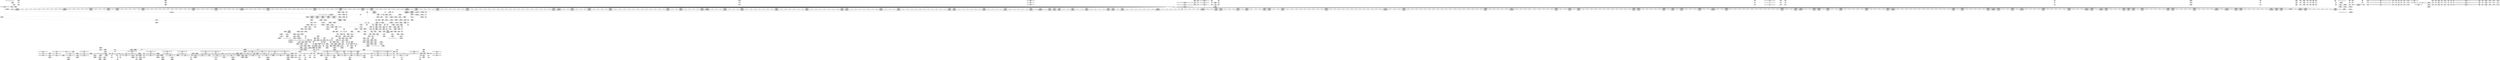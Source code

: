 digraph {
	CE0x56e2270 [shape=record,shape=Mrecord,label="{CE0x56e2270|dentry_has_perm:u|security/selinux/hooks.c,1631|*SummSink*}"]
	CE0x57239e0 [shape=record,shape=Mrecord,label="{CE0x57239e0|__validate_creds:lnot.ext|include/linux/cred.h,173}"]
	CE0x56c5910 [shape=record,shape=Mrecord,label="{CE0x56c5910|selinux_inode_readlink:call5|security/selinux/hooks.c,2807|*SummSink*}"]
	CE0x5734080 [shape=record,shape=Mrecord,label="{CE0x5734080|104:_%struct.inode*,_:_CRE_112,144_|*MultipleSource*|Function::selinux_inode_readlink&Arg::dentry::|Function::dentry_has_perm&Arg::dentry::|security/selinux/hooks.c,1627}"]
	CE0x5736a40 [shape=record,shape=Mrecord,label="{CE0x5736a40|0:_i32,_4:_i32,_8:_i32,_12:_i32,_:_CMRE_8,12_|*MultipleSource*|security/selinux/hooks.c,196|security/selinux/hooks.c,197|*LoadInst*|security/selinux/hooks.c,196}"]
	CE0x57363b0 [shape=record,shape=Mrecord,label="{CE0x57363b0|inode_has_perm:if.then|*SummSink*}"]
	CE0x57168b0 [shape=record,shape=Mrecord,label="{CE0x57168b0|avc_has_perm:ssid|Function::avc_has_perm&Arg::ssid::|*SummSink*}"]
	CE0x56ea3e0 [shape=record,shape=Mrecord,label="{CE0x56ea3e0|104:_%struct.inode*,_:_CRE_306,307_}"]
	CE0x5732ff0 [shape=record,shape=Mrecord,label="{CE0x5732ff0|i64*_getelementptr_inbounds_(_2_x_i64_,_2_x_i64_*___llvm_gcov_ctr153,_i64_0,_i64_0)|*Constant*|*SummSource*}"]
	CE0x56cc8f0 [shape=record,shape=Mrecord,label="{CE0x56cc8f0|104:_%struct.inode*,_:_CRE_80,88_|*MultipleSource*|Function::selinux_inode_readlink&Arg::dentry::|Function::dentry_has_perm&Arg::dentry::|security/selinux/hooks.c,1627}"]
	CE0x56f4ba0 [shape=record,shape=Mrecord,label="{CE0x56f4ba0|cred_sid:tmp4|*LoadInst*|security/selinux/hooks.c,196|*SummSource*}"]
	CE0x571f8e0 [shape=record,shape=Mrecord,label="{CE0x571f8e0|inode_has_perm:tmp2|*SummSink*}"]
	CE0x56dd050 [shape=record,shape=Mrecord,label="{CE0x56dd050|GLOBAL:__validate_creds|*Constant*}"]
	CE0x56ce270 [shape=record,shape=Mrecord,label="{CE0x56ce270|i64_0|*Constant*|*SummSource*}"]
	CE0x576a130 [shape=record,shape=Mrecord,label="{CE0x576a130|i64_3|*Constant*}"]
	CE0x5722180 [shape=record,shape=Mrecord,label="{CE0x5722180|inode_has_perm:tmp1}"]
	CE0x56bed00 [shape=record,shape=Mrecord,label="{CE0x56bed00|selinux_inode_readlink:if.end|*SummSink*}"]
	CE0x5714d00 [shape=record,shape=Mrecord,label="{CE0x5714d00|12:_i32,_56:_i8*,_:_CRE_154,155_}"]
	CE0x5753500 [shape=record,shape=Mrecord,label="{CE0x5753500|12:_i32,_56:_i8*,_:_CRE_856,864_|*MultipleSource*|Function::inode_has_perm&Arg::inode::|*LoadInst*|security/selinux/hooks.c,1627|security/selinux/hooks.c,1611}"]
	CE0x56c7d90 [shape=record,shape=Mrecord,label="{CE0x56c7d90|_ret_i32_%call,_!dbg_!27723|security/selinux/hooks.c,1632|*SummSource*}"]
	CE0x56d9950 [shape=record,shape=Mrecord,label="{CE0x56d9950|selinux_inode_readlink:tmp18|security/selinux/hooks.c,2805|*SummSource*}"]
	CE0x56d2ec0 [shape=record,shape=Mrecord,label="{CE0x56d2ec0|i8*_getelementptr_inbounds_(_45_x_i8_,_45_x_i8_*_.str12,_i32_0,_i32_0)|*Constant*}"]
	CE0x572d930 [shape=record,shape=Mrecord,label="{CE0x572d930|inode_has_perm:tmp3|*SummSource*}"]
	CE0x56dcdd0 [shape=record,shape=Mrecord,label="{CE0x56dcdd0|_call_void___validate_creds(%struct.cred*_%cred,_i8*_getelementptr_inbounds_(_25_x_i8_,_25_x_i8_*_.str3,_i32_0,_i32_0),_i32_1609)_#10,_!dbg_!27719|security/selinux/hooks.c,1609|*SummSource*}"]
	CE0x573c660 [shape=record,shape=Mrecord,label="{CE0x573c660|cred_sid:cred|Function::cred_sid&Arg::cred::|*SummSink*}"]
	CE0x5746270 [shape=record,shape=Mrecord,label="{CE0x5746270|12:_i32,_56:_i8*,_:_CRE_384,388_|*MultipleSource*|Function::inode_has_perm&Arg::inode::|*LoadInst*|security/selinux/hooks.c,1627|security/selinux/hooks.c,1611}"]
	CE0x574b0d0 [shape=record,shape=Mrecord,label="{CE0x574b0d0|12:_i32,_56:_i8*,_:_CRE_561,562_}"]
	CE0x57152a0 [shape=record,shape=Mrecord,label="{CE0x57152a0|12:_i32,_56:_i8*,_:_CRE_160,161_}"]
	CE0x576d730 [shape=record,shape=Mrecord,label="{CE0x576d730|inode_has_perm:tmp11|security/selinux/hooks.c,1612|*SummSource*}"]
	CE0x5769e50 [shape=record,shape=Mrecord,label="{CE0x5769e50|GLOBAL:llvm.expect.i64|*Constant*|*SummSink*}"]
	CE0x5728030 [shape=record,shape=Mrecord,label="{CE0x5728030|dentry_has_perm:tmp2}"]
	CE0x572d5f0 [shape=record,shape=Mrecord,label="{CE0x572d5f0|__validate_creds:expval|include/linux/cred.h,173|*SummSink*}"]
	CE0x56dc160 [shape=record,shape=Mrecord,label="{CE0x56dc160|104:_%struct.inode*,_:_CRE_186,187_}"]
	CE0x5753b60 [shape=record,shape=Mrecord,label="{CE0x5753b60|12:_i32,_56:_i8*,_:_CRE_866,867_}"]
	CE0x56ed020 [shape=record,shape=Mrecord,label="{CE0x56ed020|inode_has_perm:entry}"]
	CE0x56d05f0 [shape=record,shape=Mrecord,label="{CE0x56d05f0|selinux_inode_readlink:call|security/selinux/hooks.c,2805}"]
	CE0x56b60f0 [shape=record,shape=Mrecord,label="{CE0x56b60f0|dentry_has_perm:tmp1}"]
	CE0x5733bd0 [shape=record,shape=Mrecord,label="{CE0x5733bd0|104:_%struct.inode*,_:_CRE_93,94_}"]
	CE0x57449e0 [shape=record,shape=Mrecord,label="{CE0x57449e0|12:_i32,_56:_i8*,_:_CRE_304,305_}"]
	CE0x573f050 [shape=record,shape=Mrecord,label="{CE0x573f050|i64*_getelementptr_inbounds_(_2_x_i64_,_2_x_i64_*___llvm_gcov_ctr131,_i64_0,_i64_0)|*Constant*|*SummSink*}"]
	CE0x56e9a30 [shape=record,shape=Mrecord,label="{CE0x56e9a30|104:_%struct.inode*,_:_CRE_280,288_|*MultipleSource*|Function::selinux_inode_readlink&Arg::dentry::|Function::dentry_has_perm&Arg::dentry::|security/selinux/hooks.c,1627}"]
	CE0x5746490 [shape=record,shape=Mrecord,label="{CE0x5746490|12:_i32,_56:_i8*,_:_CRE_392,400_|*MultipleSource*|Function::inode_has_perm&Arg::inode::|*LoadInst*|security/selinux/hooks.c,1627|security/selinux/hooks.c,1611}"]
	CE0x5749da0 [shape=record,shape=Mrecord,label="{CE0x5749da0|12:_i32,_56:_i8*,_:_CRE_536,540_|*MultipleSource*|Function::inode_has_perm&Arg::inode::|*LoadInst*|security/selinux/hooks.c,1627|security/selinux/hooks.c,1611}"]
	CE0x5730970 [shape=record,shape=Mrecord,label="{CE0x5730970|_call_void___invalid_creds(%struct.cred*_%cred,_i8*_%file,_i32_%line)_#10,_!dbg_!27721|include/linux/cred.h,174|*SummSink*}"]
	CE0x5764c90 [shape=record,shape=Mrecord,label="{CE0x5764c90|__validate_creds:bb|*SummSink*}"]
	CE0x56da400 [shape=record,shape=Mrecord,label="{CE0x56da400|selinux_inode_readlink:call3|security/selinux/hooks.c,2805|*SummSource*}"]
	CE0x5744b10 [shape=record,shape=Mrecord,label="{CE0x5744b10|12:_i32,_56:_i8*,_:_CRE_305,306_}"]
	CE0x56e5710 [shape=record,shape=Mrecord,label="{CE0x56e5710|selinux_inode_readlink:tmp11|security/selinux/hooks.c,2805}"]
	CE0x5723f90 [shape=record,shape=Mrecord,label="{CE0x5723f90|__validate_creds:line|Function::__validate_creds&Arg::line::|*SummSink*}"]
	CE0x56ceab0 [shape=record,shape=Mrecord,label="{CE0x56ceab0|selinux_inode_readlink:tmp3|*SummSource*}"]
	CE0x573c5f0 [shape=record,shape=Mrecord,label="{CE0x573c5f0|cred_sid:cred|Function::cred_sid&Arg::cred::|*SummSource*}"]
	CE0x5756b20 [shape=record,shape=Mrecord,label="{CE0x5756b20|12:_i32,_56:_i8*,_:_CRE_906,907_}"]
	CE0x56de630 [shape=record,shape=Mrecord,label="{CE0x56de630|selinux_inode_readlink:tmp4|security/selinux/hooks.c,2805|*SummSink*}"]
	CE0x56d9bc0 [shape=record,shape=Mrecord,label="{CE0x56d9bc0|selinux_inode_readlink:tmp19|security/selinux/hooks.c,2805}"]
	CE0x572a600 [shape=record,shape=Mrecord,label="{CE0x572a600|104:_%struct.inode*,_:_CRE_224,232_|*MultipleSource*|Function::selinux_inode_readlink&Arg::dentry::|Function::dentry_has_perm&Arg::dentry::|security/selinux/hooks.c,1627}"]
	CE0x56c4130 [shape=record,shape=Mrecord,label="{CE0x56c4130|get_current:entry|*SummSink*}"]
	CE0x57511a0 [shape=record,shape=Mrecord,label="{CE0x57511a0|12:_i32,_56:_i8*,_:_CRE_704,712_|*MultipleSource*|Function::inode_has_perm&Arg::inode::|*LoadInst*|security/selinux/hooks.c,1627|security/selinux/hooks.c,1611}"]
	CE0x573d6f0 [shape=record,shape=Mrecord,label="{CE0x573d6f0|12:_i32,_56:_i8*,_:_CRE_181,182_}"]
	CE0x576cbd0 [shape=record,shape=Mrecord,label="{CE0x576cbd0|inode_has_perm:tmp10|security/selinux/hooks.c,1611|*SummSink*}"]
	CE0x5727a80 [shape=record,shape=Mrecord,label="{CE0x5727a80|%struct.task_struct*_(%struct.task_struct**)*_asm_movq_%gs:$_1:P_,$0_,_r,im,_dirflag_,_fpsr_,_flags_|*SummSource*}"]
	CE0x57297f0 [shape=record,shape=Mrecord,label="{CE0x57297f0|104:_%struct.inode*,_:_CRE_209,210_}"]
	CE0x5724610 [shape=record,shape=Mrecord,label="{CE0x5724610|inode_has_perm:tmp|*SummSource*}"]
	CE0x56ec870 [shape=record,shape=Mrecord,label="{CE0x56ec870|dentry_has_perm:call|security/selinux/hooks.c,1632|*SummSink*}"]
	CE0x571e3b0 [shape=record,shape=Mrecord,label="{CE0x571e3b0|i64*_getelementptr_inbounds_(_8_x_i64_,_8_x_i64_*___llvm_gcov_ctr154,_i64_0,_i64_0)|*Constant*|*SummSink*}"]
	CE0x575f2a0 [shape=record,shape=Mrecord,label="{CE0x575f2a0|_ret_i32_%tmp6,_!dbg_!27716|security/selinux/hooks.c,197|*SummSink*}"]
	CE0x56d2d00 [shape=record,shape=Mrecord,label="{CE0x56d2d00|dentry_has_perm:bb|*SummSink*}"]
	CE0x56e90f0 [shape=record,shape=Mrecord,label="{CE0x56e90f0|selinux_inode_readlink:tmp8|security/selinux/hooks.c,2805|*SummSink*}"]
	CE0x56e6400 [shape=record,shape=Mrecord,label="{CE0x56e6400|selinux_inode_readlink:tmp14|security/selinux/hooks.c,2805|*SummSink*}"]
	CE0x56d5010 [shape=record,shape=Mrecord,label="{CE0x56d5010|i8_1|*Constant*|*SummSink*}"]
	CE0x5730230 [shape=record,shape=Mrecord,label="{CE0x5730230|inode_has_perm:bb}"]
	CE0x573cd90 [shape=record,shape=Mrecord,label="{CE0x573cd90|12:_i32,_56:_i8*,_:_CRE_171,172_}"]
	CE0x5715480 [shape=record,shape=Mrecord,label="{CE0x5715480|12:_i32,_56:_i8*,_:_CRE_162,163_}"]
	CE0x571af70 [shape=record,shape=Mrecord,label="{CE0x571af70|cred_sid:bb|*SummSource*}"]
	CE0x56c1a60 [shape=record,shape=Mrecord,label="{CE0x56c1a60|i1_true|*Constant*|*SummSink*}"]
	CE0x5723e80 [shape=record,shape=Mrecord,label="{CE0x5723e80|i32_0|*Constant*}"]
	CE0x5734a50 [shape=record,shape=Mrecord,label="{CE0x5734a50|i32_22|*Constant*}"]
	CE0x56ec800 [shape=record,shape=Mrecord,label="{CE0x56ec800|dentry_has_perm:call|security/selinux/hooks.c,1632|*SummSource*}"]
	CE0x5714ee0 [shape=record,shape=Mrecord,label="{CE0x5714ee0|12:_i32,_56:_i8*,_:_CRE_156,157_}"]
	CE0x5714940 [shape=record,shape=Mrecord,label="{CE0x5714940|12:_i32,_56:_i8*,_:_CRE_150,151_}"]
	CE0x5723770 [shape=record,shape=Mrecord,label="{CE0x5723770|12:_i32,_56:_i8*,_:_CRE_0,2_|*MultipleSource*|Function::inode_has_perm&Arg::inode::|*LoadInst*|security/selinux/hooks.c,1627|security/selinux/hooks.c,1611}"]
	CE0x56e6390 [shape=record,shape=Mrecord,label="{CE0x56e6390|selinux_inode_readlink:tmp14|security/selinux/hooks.c,2805|*SummSource*}"]
	CE0x56d2be0 [shape=record,shape=Mrecord,label="{CE0x56d2be0|dentry_has_perm:bb}"]
	CE0x573cbb0 [shape=record,shape=Mrecord,label="{CE0x573cbb0|12:_i32,_56:_i8*,_:_CRE_169,170_}"]
	CE0x56cc690 [shape=record,shape=Mrecord,label="{CE0x56cc690|104:_%struct.inode*,_:_CRE_64,72_|*MultipleSource*|Function::selinux_inode_readlink&Arg::dentry::|Function::dentry_has_perm&Arg::dentry::|security/selinux/hooks.c,1627}"]
	CE0x56d6ec0 [shape=record,shape=Mrecord,label="{CE0x56d6ec0|GLOBAL:creds_are_invalid|*Constant*|*SummSink*}"]
	CE0x572eda0 [shape=record,shape=Mrecord,label="{CE0x572eda0|i64*_getelementptr_inbounds_(_8_x_i64_,_8_x_i64_*___llvm_gcov_ctr154,_i64_0,_i64_2)|*Constant*|*SummSink*}"]
	CE0x5724200 [shape=record,shape=Mrecord,label="{CE0x5724200|cred_sid:tmp1}"]
	CE0x57338f0 [shape=record,shape=Mrecord,label="{CE0x57338f0|104:_%struct.inode*,_:_CRE_90,91_}"]
	CE0x5764490 [shape=record,shape=Mrecord,label="{CE0x5764490|inode_has_perm:tmp20|security/selinux/hooks.c,1618}"]
	CE0x5742180 [shape=record,shape=Mrecord,label="{CE0x5742180|12:_i32,_56:_i8*,_:_CRE_270,271_}"]
	CE0x573cca0 [shape=record,shape=Mrecord,label="{CE0x573cca0|12:_i32,_56:_i8*,_:_CRE_170,171_}"]
	CE0x57548b0 [shape=record,shape=Mrecord,label="{CE0x57548b0|12:_i32,_56:_i8*,_:_CRE_877,878_}"]
	CE0x5784ac0 [shape=record,shape=Mrecord,label="{CE0x5784ac0|i64*_getelementptr_inbounds_(_5_x_i64_,_5_x_i64_*___llvm_gcov_ctr155,_i64_0,_i64_0)|*Constant*|*SummSource*}"]
	CE0x56ea7c0 [shape=record,shape=Mrecord,label="{CE0x56ea7c0|104:_%struct.inode*,_:_CRE_310,311_}"]
	CE0x57165f0 [shape=record,shape=Mrecord,label="{CE0x57165f0|avc_has_perm:ssid|Function::avc_has_perm&Arg::ssid::}"]
	CE0x573c350 [shape=record,shape=Mrecord,label="{CE0x573c350|cred_sid:entry|*SummSink*}"]
	CE0x56e5040 [shape=record,shape=Mrecord,label="{CE0x56e5040|selinux_inode_readlink:tmp9|security/selinux/hooks.c,2805|*SummSource*}"]
	CE0x5723a50 [shape=record,shape=Mrecord,label="{CE0x5723a50|__validate_creds:lnot.ext|include/linux/cred.h,173|*SummSource*}"]
	CE0x574df20 [shape=record,shape=Mrecord,label="{CE0x574df20|12:_i32,_56:_i8*,_:_CRE_600,601_}"]
	CE0x571b0f0 [shape=record,shape=Mrecord,label="{CE0x571b0f0|cred_sid:bb|*SummSink*}"]
	CE0x57484e0 [shape=record,shape=Mrecord,label="{CE0x57484e0|12:_i32,_56:_i8*,_:_CRE_480,481_}"]
	CE0x574c630 [shape=record,shape=Mrecord,label="{CE0x574c630|12:_i32,_56:_i8*,_:_CRE_579,580_}"]
	CE0x57568c0 [shape=record,shape=Mrecord,label="{CE0x57568c0|12:_i32,_56:_i8*,_:_CRE_904,905_}"]
	CE0x5743350 [shape=record,shape=Mrecord,label="{CE0x5743350|12:_i32,_56:_i8*,_:_CRE_285,286_}"]
	CE0x56cc7c0 [shape=record,shape=Mrecord,label="{CE0x56cc7c0|104:_%struct.inode*,_:_CRE_72,80_|*MultipleSource*|Function::selinux_inode_readlink&Arg::dentry::|Function::dentry_has_perm&Arg::dentry::|security/selinux/hooks.c,1627}"]
	CE0x56cb400 [shape=record,shape=Mrecord,label="{CE0x56cb400|__validate_creds:tmp2|include/linux/cred.h,173|*SummSource*}"]
	CE0x57680f0 [shape=record,shape=Mrecord,label="{CE0x57680f0|inode_has_perm:tobool|security/selinux/hooks.c,1611|*SummSource*}"]
	CE0x573d060 [shape=record,shape=Mrecord,label="{CE0x573d060|12:_i32,_56:_i8*,_:_CRE_174,175_}"]
	CE0x56dc430 [shape=record,shape=Mrecord,label="{CE0x56dc430|104:_%struct.inode*,_:_CRE_189,190_}"]
	CE0x5744d70 [shape=record,shape=Mrecord,label="{CE0x5744d70|12:_i32,_56:_i8*,_:_CRE_307,308_}"]
	CE0x56e8b90 [shape=record,shape=Mrecord,label="{CE0x56e8b90|selinux_inode_readlink:tmp6|security/selinux/hooks.c,2805|*SummSource*}"]
	CE0x5754520 [shape=record,shape=Mrecord,label="{CE0x5754520|12:_i32,_56:_i8*,_:_CRE_874,875_}"]
	CE0x57416d0 [shape=record,shape=Mrecord,label="{CE0x57416d0|12:_i32,_56:_i8*,_:_CRE_261,262_}"]
	CE0x5758ff0 [shape=record,shape=Mrecord,label="{CE0x5758ff0|12:_i32,_56:_i8*,_:_CRE_944,952_|*MultipleSource*|Function::inode_has_perm&Arg::inode::|*LoadInst*|security/selinux/hooks.c,1627|security/selinux/hooks.c,1611}"]
	CE0x56def70 [shape=record,shape=Mrecord,label="{CE0x56def70|i64_3|*Constant*}"]
	"CONST[source:0(mediator),value:2(dynamic)][purpose:{object}][SnkIdx:1]"
	CE0x56dbcb0 [shape=record,shape=Mrecord,label="{CE0x56dbcb0|104:_%struct.inode*,_:_CRE_181,182_}"]
	CE0x573e5f0 [shape=record,shape=Mrecord,label="{CE0x573e5f0|12:_i32,_56:_i8*,_:_CRE_197,198_}"]
	CE0x5757370 [shape=record,shape=Mrecord,label="{CE0x5757370|12:_i32,_56:_i8*,_:_CRE_913,914_}"]
	CE0x5730b70 [shape=record,shape=Mrecord,label="{CE0x5730b70|GLOBAL:__invalid_creds|*Constant*|*SummSink*}"]
	CE0x5782320 [shape=record,shape=Mrecord,label="{CE0x5782320|inode_has_perm:tmp16|security/selinux/hooks.c,1615|*SummSink*}"]
	CE0x56d5f10 [shape=record,shape=Mrecord,label="{CE0x56d5f10|inode_has_perm:tmp5|security/selinux/hooks.c,1609|*SummSink*}"]
	CE0x5747340 [shape=record,shape=Mrecord,label="{CE0x5747340|12:_i32,_56:_i8*,_:_CRE_448,456_|*MultipleSource*|Function::inode_has_perm&Arg::inode::|*LoadInst*|security/selinux/hooks.c,1627|security/selinux/hooks.c,1611}"]
	CE0x5730170 [shape=record,shape=Mrecord,label="{CE0x5730170|inode_has_perm:return|*SummSink*}"]
	CE0x573d7e0 [shape=record,shape=Mrecord,label="{CE0x573d7e0|12:_i32,_56:_i8*,_:_CRE_182,183_}"]
	CE0x5751580 [shape=record,shape=Mrecord,label="{CE0x5751580|12:_i32,_56:_i8*,_:_CRE_728,736_|*MultipleSource*|Function::inode_has_perm&Arg::inode::|*LoadInst*|security/selinux/hooks.c,1627|security/selinux/hooks.c,1611}"]
	CE0x56d4ba0 [shape=record,shape=Mrecord,label="{CE0x56d4ba0|i8_1|*Constant*}"]
	CE0x574e510 [shape=record,shape=Mrecord,label="{CE0x574e510|12:_i32,_56:_i8*,_:_CRE_605,606_}"]
	CE0x5741a60 [shape=record,shape=Mrecord,label="{CE0x5741a60|12:_i32,_56:_i8*,_:_CRE_264,265_}"]
	CE0x56ee8e0 [shape=record,shape=Mrecord,label="{CE0x56ee8e0|_ret_i32_%retval.0,_!dbg_!27739|security/selinux/hooks.c,1618|*SummSink*}"]
	CE0x573c8e0 [shape=record,shape=Mrecord,label="{CE0x573c8e0|12:_i32,_56:_i8*,_:_CRE_166,167_}"]
	CE0x56db8f0 [shape=record,shape=Mrecord,label="{CE0x56db8f0|104:_%struct.inode*,_:_CRE_177,178_}"]
	CE0x56e5fb0 [shape=record,shape=Mrecord,label="{CE0x56e5fb0|selinux_inode_readlink:tmp6|security/selinux/hooks.c,2805|*SummSink*}"]
	CE0x574d6d0 [shape=record,shape=Mrecord,label="{CE0x574d6d0|12:_i32,_56:_i8*,_:_CRE_593,594_}"]
	CE0x56b52c0 [shape=record,shape=Mrecord,label="{CE0x56b52c0|selinux_inode_readlink:call|security/selinux/hooks.c,2805|*SummSource*}"]
	CE0x56f5960 [shape=record,shape=Mrecord,label="{CE0x56f5960|cred_sid:sid|security/selinux/hooks.c,197|*SummSource*}"]
	CE0x5748f90 [shape=record,shape=Mrecord,label="{CE0x5748f90|12:_i32,_56:_i8*,_:_CRE_496,500_|*MultipleSource*|Function::inode_has_perm&Arg::inode::|*LoadInst*|security/selinux/hooks.c,1627|security/selinux/hooks.c,1611}"]
	CE0x5759b80 [shape=record,shape=Mrecord,label="{CE0x5759b80|12:_i32,_56:_i8*,_:_CRE_978,979_}"]
	CE0x5754190 [shape=record,shape=Mrecord,label="{CE0x5754190|12:_i32,_56:_i8*,_:_CRE_871,872_}"]
	CE0x5742050 [shape=record,shape=Mrecord,label="{CE0x5742050|12:_i32,_56:_i8*,_:_CRE_269,270_}"]
	CE0x57429d0 [shape=record,shape=Mrecord,label="{CE0x57429d0|12:_i32,_56:_i8*,_:_CRE_277,278_}"]
	CE0x57582e0 [shape=record,shape=Mrecord,label="{CE0x57582e0|12:_i32,_56:_i8*,_:_CRE_926,927_}"]
	CE0x571b220 [shape=record,shape=Mrecord,label="{CE0x571b220|i64*_getelementptr_inbounds_(_2_x_i64_,_2_x_i64_*___llvm_gcov_ctr131,_i64_0,_i64_0)|*Constant*}"]
	CE0x56e2ae0 [shape=record,shape=Mrecord,label="{CE0x56e2ae0|selinux_inode_readlink:tmp17|security/selinux/hooks.c,2805}"]
	CE0x56eceb0 [shape=record,shape=Mrecord,label="{CE0x56eceb0|GLOBAL:inode_has_perm|*Constant*|*SummSink*}"]
	CE0x572c4e0 [shape=record,shape=Mrecord,label="{CE0x572c4e0|_call_void_mcount()_#3}"]
	CE0x576bb10 [shape=record,shape=Mrecord,label="{CE0x576bb10|inode_has_perm:tmp9|security/selinux/hooks.c,1611|*SummSource*}"]
	CE0x574f350 [shape=record,shape=Mrecord,label="{CE0x574f350|12:_i32,_56:_i8*,_:_CRE_617,618_}"]
	CE0x56e5a20 [shape=record,shape=Mrecord,label="{CE0x56e5a20|selinux_inode_readlink:tmp11|security/selinux/hooks.c,2805|*SummSource*}"]
	CE0x573d9c0 [shape=record,shape=Mrecord,label="{CE0x573d9c0|12:_i32,_56:_i8*,_:_CRE_184,185_}"]
	CE0x5732f80 [shape=record,shape=Mrecord,label="{CE0x5732f80|i64*_getelementptr_inbounds_(_2_x_i64_,_2_x_i64_*___llvm_gcov_ctr153,_i64_0,_i64_0)|*Constant*}"]
	CE0x572e6c0 [shape=record,shape=Mrecord,label="{CE0x572e6c0|inode_has_perm:if.end}"]
	CE0x5766010 [shape=record,shape=Mrecord,label="{CE0x5766010|avc_has_perm:tsid|Function::avc_has_perm&Arg::tsid::}"]
	CE0x56dd5f0 [shape=record,shape=Mrecord,label="{CE0x56dd5f0|i64_5|*Constant*|*SummSource*}"]
	CE0x57549e0 [shape=record,shape=Mrecord,label="{CE0x57549e0|12:_i32,_56:_i8*,_:_CRE_878,879_}"]
	CE0x56eaa60 [shape=record,shape=Mrecord,label="{CE0x56eaa60|104:_%struct.inode*,_:_CRE_313,314_}"]
	CE0x573bee0 [shape=record,shape=Mrecord,label="{CE0x573bee0|GLOBAL:cred_sid|*Constant*|*SummSource*}"]
	CE0x571a970 [shape=record,shape=Mrecord,label="{CE0x571a970|__validate_creds:tmp9|include/linux/cred.h,175}"]
	CE0x5744190 [shape=record,shape=Mrecord,label="{CE0x5744190|12:_i32,_56:_i8*,_:_CRE_297,298_}"]
	CE0x5755950 [shape=record,shape=Mrecord,label="{CE0x5755950|12:_i32,_56:_i8*,_:_CRE_891,892_}"]
	CE0x576c860 [shape=record,shape=Mrecord,label="{CE0x576c860|inode_has_perm:tmp10|security/selinux/hooks.c,1611}"]
	CE0x56c72a0 [shape=record,shape=Mrecord,label="{CE0x56c72a0|dentry_has_perm:dentry|Function::dentry_has_perm&Arg::dentry::|*SummSink*}"]
	CE0x56d3980 [shape=record,shape=Mrecord,label="{CE0x56d3980|selinux_inode_readlink:tmp}"]
	CE0x56d8750 [shape=record,shape=Mrecord,label="{CE0x56d8750|__validate_creds:tmp4|include/linux/cred.h,173}"]
	CE0x57848e0 [shape=record,shape=Mrecord,label="{CE0x57848e0|__validate_creds:if.end|*SummSink*}"]
	CE0x56cf110 [shape=record,shape=Mrecord,label="{CE0x56cf110|i64*_getelementptr_inbounds_(_2_x_i64_,_2_x_i64_*___llvm_gcov_ctr98,_i64_0,_i64_1)|*Constant*}"]
	CE0x5745360 [shape=record,shape=Mrecord,label="{CE0x5745360|12:_i32,_56:_i8*,_:_CRE_312,320_|*MultipleSource*|Function::inode_has_perm&Arg::inode::|*LoadInst*|security/selinux/hooks.c,1627|security/selinux/hooks.c,1611}"]
	CE0x5760600 [shape=record,shape=Mrecord,label="{CE0x5760600|inode_has_perm:sid3|security/selinux/hooks.c,1617|*SummSink*}"]
	CE0x5763fb0 [shape=record,shape=Mrecord,label="{CE0x5763fb0|inode_has_perm:tmp19|security/selinux/hooks.c,1618|*SummSource*}"]
	CE0x56f6b30 [shape=record,shape=Mrecord,label="{CE0x56f6b30|selinux_inode_readlink:tmp7|security/selinux/hooks.c,2805|*SummSink*}"]
	CE0x5762c30 [shape=record,shape=Mrecord,label="{CE0x5762c30|avc_has_perm:auditdata|Function::avc_has_perm&Arg::auditdata::|*SummSource*}"]
	CE0x576caa0 [shape=record,shape=Mrecord,label="{CE0x576caa0|inode_has_perm:tmp10|security/selinux/hooks.c,1611|*SummSource*}"]
	CE0x56cfbf0 [shape=record,shape=Mrecord,label="{CE0x56cfbf0|selinux_inode_readlink:tmp20|security/selinux/hooks.c,2805|*SummSink*}"]
	CE0x56c44f0 [shape=record,shape=Mrecord,label="{CE0x56c44f0|_ret_%struct.task_struct*_%tmp4,_!dbg_!27714|./arch/x86/include/asm/current.h,14|*SummSink*}"]
	CE0x5783390 [shape=record,shape=Mrecord,label="{CE0x5783390|i64_1|*Constant*}"]
	CE0x56c7310 [shape=record,shape=Mrecord,label="{CE0x56c7310|i32_2|*Constant*|*SummSource*}"]
	CE0x572a240 [shape=record,shape=Mrecord,label="{CE0x572a240|104:_%struct.inode*,_:_CRE_220,221_}"]
	CE0x5734250 [shape=record,shape=Mrecord,label="{CE0x5734250|104:_%struct.inode*,_:_CRE_144,145_}"]
	CE0x5710660 [shape=record,shape=Mrecord,label="{CE0x5710660|i32_0|*Constant*}"]
	CE0x57108d0 [shape=record,shape=Mrecord,label="{CE0x57108d0|dentry_has_perm:d_inode|security/selinux/hooks.c,1627|*SummSource*}"]
	CE0x5723470 [shape=record,shape=Mrecord,label="{CE0x5723470|i64*_getelementptr_inbounds_(_2_x_i64_,_2_x_i64_*___llvm_gcov_ctr131,_i64_0,_i64_1)|*Constant*|*SummSource*}"]
	CE0x5729ac0 [shape=record,shape=Mrecord,label="{CE0x5729ac0|104:_%struct.inode*,_:_CRE_212,213_}"]
	CE0x56f7160 [shape=record,shape=Mrecord,label="{CE0x56f7160|inode_has_perm:bb|*SummSource*}"]
	CE0x56f0c00 [shape=record,shape=Mrecord,label="{CE0x56f0c00|_call_void_mcount()_#3|*SummSource*}"]
	CE0x5727ec0 [shape=record,shape=Mrecord,label="{CE0x5727ec0|i64*_getelementptr_inbounds_(_2_x_i64_,_2_x_i64_*___llvm_gcov_ctr153,_i64_0,_i64_1)|*Constant*|*SummSink*}"]
	CE0x5715880 [shape=record,shape=Mrecord,label="{CE0x5715880|get_current:tmp|*SummSource*}"]
	CE0x5723700 [shape=record,shape=Mrecord,label="{CE0x5723700|inode_has_perm:i_flags|security/selinux/hooks.c,1611|*SummSink*}"]
	CE0x5714b20 [shape=record,shape=Mrecord,label="{CE0x5714b20|12:_i32,_56:_i8*,_:_CRE_152,153_}"]
	CE0x5f63250 [shape=record,shape=Mrecord,label="{CE0x5f63250|selinux_inode_readlink:tobool|security/selinux/hooks.c,2805}"]
	CE0x56c7ba0 [shape=record,shape=Mrecord,label="{CE0x56c7ba0|dentry_has_perm:av|Function::dentry_has_perm&Arg::av::|*SummSink*}"]
	CE0x57156a0 [shape=record,shape=Mrecord,label="{CE0x57156a0|dentry_has_perm:tmp2|*SummSink*}"]
	CE0x5749520 [shape=record,shape=Mrecord,label="{CE0x5749520|12:_i32,_56:_i8*,_:_CRE_508,512_|*MultipleSource*|Function::inode_has_perm&Arg::inode::|*LoadInst*|security/selinux/hooks.c,1627|security/selinux/hooks.c,1611}"]
	CE0x5725820 [shape=record,shape=Mrecord,label="{CE0x5725820|cred_sid:tmp|*SummSink*}"]
	CE0x5754d70 [shape=record,shape=Mrecord,label="{CE0x5754d70|12:_i32,_56:_i8*,_:_CRE_881,882_}"]
	CE0x5740630 [shape=record,shape=Mrecord,label="{CE0x5740630|12:_i32,_56:_i8*,_:_CRE_247,248_}"]
	CE0x574cd50 [shape=record,shape=Mrecord,label="{CE0x574cd50|12:_i32,_56:_i8*,_:_CRE_585,586_}"]
	CE0x573dd80 [shape=record,shape=Mrecord,label="{CE0x573dd80|12:_i32,_56:_i8*,_:_CRE_188,189_}"]
	CE0x5741930 [shape=record,shape=Mrecord,label="{CE0x5741930|12:_i32,_56:_i8*,_:_CRE_263,264_}"]
	CE0x5721be0 [shape=record,shape=Mrecord,label="{CE0x5721be0|i32_1609|*Constant*|*SummSource*}"]
	CE0x56ceca0 [shape=record,shape=Mrecord,label="{CE0x56ceca0|get_current:tmp1|*SummSink*}"]
	CE0x56cbe70 [shape=record,shape=Mrecord,label="{CE0x56cbe70|104:_%struct.inode*,_:_CRE_24,40_|*MultipleSource*|Function::selinux_inode_readlink&Arg::dentry::|Function::dentry_has_perm&Arg::dentry::|security/selinux/hooks.c,1627}"]
	CE0x56bd8e0 [shape=record,shape=Mrecord,label="{CE0x56bd8e0|selinux_inode_readlink:tmp12|security/selinux/hooks.c,2805|*SummSink*}"]
	CE0x56c62e0 [shape=record,shape=Mrecord,label="{CE0x56c62e0|dentry_has_perm:entry|*SummSink*}"]
	CE0x56c64b0 [shape=record,shape=Mrecord,label="{CE0x56c64b0|dentry_has_perm:cred|Function::dentry_has_perm&Arg::cred::|*SummSource*}"]
	CE0x5748740 [shape=record,shape=Mrecord,label="{CE0x5748740|12:_i32,_56:_i8*,_:_CRE_482,483_}"]
	CE0x57543f0 [shape=record,shape=Mrecord,label="{CE0x57543f0|12:_i32,_56:_i8*,_:_CRE_873,874_}"]
	CE0x57574a0 [shape=record,shape=Mrecord,label="{CE0x57574a0|12:_i32,_56:_i8*,_:_CRE_914,915_}"]
	CE0x56cce50 [shape=record,shape=Mrecord,label="{CE0x56cce50|selinux_inode_readlink:tmp3}"]
	CE0x5713560 [shape=record,shape=Mrecord,label="{CE0x5713560|__validate_creds:tmp6|include/linux/cred.h,174|*SummSink*}"]
	CE0x5729700 [shape=record,shape=Mrecord,label="{CE0x5729700|104:_%struct.inode*,_:_CRE_208,209_}"]
	CE0x5740760 [shape=record,shape=Mrecord,label="{CE0x5740760|12:_i32,_56:_i8*,_:_CRE_248,249_}"]
	CE0x576d0e0 [shape=record,shape=Mrecord,label="{CE0x576d0e0|i64*_getelementptr_inbounds_(_8_x_i64_,_8_x_i64_*___llvm_gcov_ctr154,_i64_0,_i64_5)|*Constant*|*SummSource*}"]
	CE0x56f52c0 [shape=record,shape=Mrecord,label="{CE0x56f52c0|i32_1|*Constant*}"]
	CE0x57468d0 [shape=record,shape=Mrecord,label="{CE0x57468d0|12:_i32,_56:_i8*,_:_CRE_408,416_|*MultipleSource*|Function::inode_has_perm&Arg::inode::|*LoadInst*|security/selinux/hooks.c,1627|security/selinux/hooks.c,1611}"]
	CE0x56cfa50 [shape=record,shape=Mrecord,label="{CE0x56cfa50|selinux_inode_readlink:tmp20|security/selinux/hooks.c,2805|*SummSource*}"]
	CE0x574e2b0 [shape=record,shape=Mrecord,label="{CE0x574e2b0|12:_i32,_56:_i8*,_:_CRE_603,604_}"]
	CE0x575fa80 [shape=record,shape=Mrecord,label="{CE0x575fa80|inode_has_perm:tmp15|*LoadInst*|security/selinux/hooks.c,1615}"]
	CE0x56c8fb0 [shape=record,shape=Mrecord,label="{CE0x56c8fb0|104:_%struct.inode*,_:_CRE_161,162_}"]
	CE0x56ebaf0 [shape=record,shape=Mrecord,label="{CE0x56ebaf0|i8_10|*Constant*}"]
	CE0x5722cb0 [shape=record,shape=Mrecord,label="{CE0x5722cb0|__validate_creds:lnot|include/linux/cred.h,173|*SummSink*}"]
	CE0x574efc0 [shape=record,shape=Mrecord,label="{CE0x574efc0|12:_i32,_56:_i8*,_:_CRE_614,615_}"]
	CE0x573cac0 [shape=record,shape=Mrecord,label="{CE0x573cac0|12:_i32,_56:_i8*,_:_CRE_168,169_}"]
	CE0x5756c50 [shape=record,shape=Mrecord,label="{CE0x5756c50|12:_i32,_56:_i8*,_:_CRE_907,908_}"]
	CE0x56cf0a0 [shape=record,shape=Mrecord,label="{CE0x56cf0a0|selinux_inode_readlink:entry}"]
	CE0x572a510 [shape=record,shape=Mrecord,label="{CE0x572a510|104:_%struct.inode*,_:_CRE_223,224_}"]
	CE0x5758080 [shape=record,shape=Mrecord,label="{CE0x5758080|12:_i32,_56:_i8*,_:_CRE_924,925_}"]
	CE0x56e4f40 [shape=record,shape=Mrecord,label="{CE0x56e4f40|selinux_inode_readlink:tmp9|security/selinux/hooks.c,2805}"]
	CE0x5743cd0 [shape=record,shape=Mrecord,label="{CE0x5743cd0|12:_i32,_56:_i8*,_:_CRE_293,294_}"]
	CE0x5743940 [shape=record,shape=Mrecord,label="{CE0x5743940|12:_i32,_56:_i8*,_:_CRE_290,291_}"]
	CE0x573d240 [shape=record,shape=Mrecord,label="{CE0x573d240|12:_i32,_56:_i8*,_:_CRE_176,177_}"]
	CE0x5749740 [shape=record,shape=Mrecord,label="{CE0x5749740|12:_i32,_56:_i8*,_:_CRE_512,520_|*MultipleSource*|Function::inode_has_perm&Arg::inode::|*LoadInst*|security/selinux/hooks.c,1627|security/selinux/hooks.c,1611}"]
	CE0x56d3a60 [shape=record,shape=Mrecord,label="{CE0x56d3a60|selinux_inode_readlink:tmp|*SummSource*}"]
	CE0x573e8c0 [shape=record,shape=Mrecord,label="{CE0x573e8c0|12:_i32,_56:_i8*,_:_CRE_200,201_}"]
	CE0x5743a70 [shape=record,shape=Mrecord,label="{CE0x5743a70|12:_i32,_56:_i8*,_:_CRE_291,292_}"]
	CE0x5758410 [shape=record,shape=Mrecord,label="{CE0x5758410|12:_i32,_56:_i8*,_:_CRE_927,928_}"]
	CE0x5723970 [shape=record,shape=Mrecord,label="{CE0x5723970|inode_has_perm:i_flags|security/selinux/hooks.c,1611|*SummSource*}"]
	CE0x5724b30 [shape=record,shape=Mrecord,label="{CE0x5724b30|__validate_creds:lnot1|include/linux/cred.h,173|*SummSource*}"]
	CE0x56dbe90 [shape=record,shape=Mrecord,label="{CE0x56dbe90|104:_%struct.inode*,_:_CRE_183,184_}"]
	CE0x5717a40 [shape=record,shape=Mrecord,label="{CE0x5717a40|i32_(i32,_i32,_i16,_i32,_%struct.common_audit_data*)*_bitcast_(i32_(i32,_i32,_i16,_i32,_%struct.common_audit_data.495*)*_avc_has_perm_to_i32_(i32,_i32,_i16,_i32,_%struct.common_audit_data*)*)|*Constant*}"]
	CE0x574dcc0 [shape=record,shape=Mrecord,label="{CE0x574dcc0|12:_i32,_56:_i8*,_:_CRE_598,599_}"]
	CE0x5750230 [shape=record,shape=Mrecord,label="{CE0x5750230|12:_i32,_56:_i8*,_:_CRE_656,664_|*MultipleSource*|Function::inode_has_perm&Arg::inode::|*LoadInst*|security/selinux/hooks.c,1627|security/selinux/hooks.c,1611}"]
	CE0x5729610 [shape=record,shape=Mrecord,label="{CE0x5729610|104:_%struct.inode*,_:_CRE_207,208_}"]
	CE0x56ede50 [shape=record,shape=Mrecord,label="{CE0x56ede50|inode_has_perm:perms|Function::inode_has_perm&Arg::perms::|*SummSource*}"]
	CE0x56d6b50 [shape=record,shape=Mrecord,label="{CE0x56d6b50|inode_has_perm:return}"]
	CE0x576c6f0 [shape=record,shape=Mrecord,label="{CE0x576c6f0|inode_has_perm:tmp9|security/selinux/hooks.c,1611|*SummSink*}"]
	CE0x56ebc50 [shape=record,shape=Mrecord,label="{CE0x56ebc50|i8_10|*Constant*|*SummSource*}"]
	CE0x5729250 [shape=record,shape=Mrecord,label="{CE0x5729250|104:_%struct.inode*,_:_CRE_203,204_}"]
	CE0x573c7f0 [shape=record,shape=Mrecord,label="{CE0x573c7f0|12:_i32,_56:_i8*,_:_CRE_165,166_}"]
	CE0x5727800 [shape=record,shape=Mrecord,label="{CE0x5727800|12:_i32,_56:_i8*,_:_CRE_56,64_|*MultipleSource*|Function::inode_has_perm&Arg::inode::|*LoadInst*|security/selinux/hooks.c,1627|security/selinux/hooks.c,1611}"]
	CE0x5756790 [shape=record,shape=Mrecord,label="{CE0x5756790|12:_i32,_56:_i8*,_:_CRE_903,904_}"]
	CE0x5752680 [shape=record,shape=Mrecord,label="{CE0x5752680|12:_i32,_56:_i8*,_:_CRE_800,804_|*MultipleSource*|Function::inode_has_perm&Arg::inode::|*LoadInst*|security/selinux/hooks.c,1627|security/selinux/hooks.c,1611}"]
	CE0x56f6210 [shape=record,shape=Mrecord,label="{CE0x56f6210|12:_i32,_56:_i8*,_:_CRE_138,139_}"]
	CE0x56ebfc0 [shape=record,shape=Mrecord,label="{CE0x56ebfc0|dentry_has_perm:u|security/selinux/hooks.c,1631}"]
	CE0x5728580 [shape=record,shape=Mrecord,label="{CE0x5728580|i64*_getelementptr_inbounds_(_2_x_i64_,_2_x_i64_*___llvm_gcov_ctr153,_i64_0,_i64_0)|*Constant*|*SummSink*}"]
	CE0x571aaf0 [shape=record,shape=Mrecord,label="{CE0x571aaf0|__validate_creds:tmp9|include/linux/cred.h,175|*SummSource*}"]
	CE0x56ee4a0 [shape=record,shape=Mrecord,label="{CE0x56ee4a0|inode_has_perm:adp|Function::inode_has_perm&Arg::adp::|*SummSink*}"]
	CE0x56f7290 [shape=record,shape=Mrecord,label="{CE0x56f7290|inode_has_perm:do.body}"]
	CE0x56d69f0 [shape=record,shape=Mrecord,label="{CE0x56d69f0|inode_has_perm:do.end|*SummSink*}"]
	CE0x56ca330 [shape=record,shape=Mrecord,label="{CE0x56ca330|12:_i32,_56:_i8*,_:_CRE_16,24_|*MultipleSource*|Function::inode_has_perm&Arg::inode::|*LoadInst*|security/selinux/hooks.c,1627|security/selinux/hooks.c,1611}"]
	CE0x574f810 [shape=record,shape=Mrecord,label="{CE0x574f810|12:_i32,_56:_i8*,_:_CRE_621,622_}"]
	CE0x5740030 [shape=record,shape=Mrecord,label="{CE0x5740030|12:_i32,_56:_i8*,_:_CRE_242,243_}"]
	CE0x56e2a70 [shape=record,shape=Mrecord,label="{CE0x56e2a70|i64*_getelementptr_inbounds_(_11_x_i64_,_11_x_i64_*___llvm_gcov_ctr229,_i64_0,_i64_9)|*Constant*|*SummSink*}"]
	CE0x57134f0 [shape=record,shape=Mrecord,label="{CE0x57134f0|__validate_creds:tmp6|include/linux/cred.h,174|*SummSource*}"]
	CE0x570f430 [shape=record,shape=Mrecord,label="{CE0x570f430|cred_sid:tmp3|*SummSink*}"]
	CE0x56ce020 [shape=record,shape=Mrecord,label="{CE0x56ce020|get_current:tmp1|*SummSource*}"]
	CE0x571c250 [shape=record,shape=Mrecord,label="{CE0x571c250|28:_i32,_32:_i16,_:_CRE_28,32_|*MultipleSource*|*LoadInst*|security/selinux/hooks.c,1615|security/selinux/hooks.c,1615|security/selinux/hooks.c,1617}"]
	CE0x571f030 [shape=record,shape=Mrecord,label="{CE0x571f030|i64*_getelementptr_inbounds_(_8_x_i64_,_8_x_i64_*___llvm_gcov_ctr154,_i64_0,_i64_1)|*Constant*}"]
	CE0x56f5180 [shape=record,shape=Mrecord,label="{CE0x56f5180|cred_sid:tmp5|security/selinux/hooks.c,196|*SummSink*}"]
	CE0x5735590 [shape=record,shape=Mrecord,label="{CE0x5735590|_ret_void,_!dbg_!27722|include/linux/cred.h,175}"]
	CE0x56e1890 [shape=record,shape=Mrecord,label="{CE0x56e1890|i32_2805|*Constant*|*SummSink*}"]
	CE0x56c3c00 [shape=record,shape=Mrecord,label="{CE0x56c3c00|selinux_inode_readlink:tmp|*SummSink*}"]
	CE0x5714a30 [shape=record,shape=Mrecord,label="{CE0x5714a30|12:_i32,_56:_i8*,_:_CRE_151,152_}"]
	CE0x5722ad0 [shape=record,shape=Mrecord,label="{CE0x5722ad0|COLLAPSED:_CMRE:_elem_0:default:}"]
	CE0x572c1a0 [shape=record,shape=Mrecord,label="{CE0x572c1a0|GLOBAL:__validate_creds|*Constant*|*SummSource*}"]
	CE0x5729e80 [shape=record,shape=Mrecord,label="{CE0x5729e80|104:_%struct.inode*,_:_CRE_216,217_}"]
	CE0x5754780 [shape=record,shape=Mrecord,label="{CE0x5754780|12:_i32,_56:_i8*,_:_CRE_876,877_}"]
	CE0x56e3270 [shape=record,shape=Mrecord,label="{CE0x56e3270|selinux_inode_readlink:tmp1|*SummSource*}"]
	CE0x56cf740 [shape=record,shape=Mrecord,label="{CE0x56cf740|i64*_getelementptr_inbounds_(_11_x_i64_,_11_x_i64_*___llvm_gcov_ctr229,_i64_0,_i64_10)|*Constant*|*SummSource*}"]
	CE0x5782820 [shape=record,shape=Mrecord,label="{CE0x5782820|i32_3|*Constant*}"]
	CE0x56e4de0 [shape=record,shape=Mrecord,label="{CE0x56e4de0|i64_4|*Constant*|*SummSource*}"]
	CE0x56c8dd0 [shape=record,shape=Mrecord,label="{CE0x56c8dd0|104:_%struct.inode*,_:_CRE_159,160_}"]
	CE0x56ed160 [shape=record,shape=Mrecord,label="{CE0x56ed160|inode_has_perm:entry|*SummSource*}"]
	CE0x56f67c0 [shape=record,shape=Mrecord,label="{CE0x56f67c0|12:_i32,_56:_i8*,_:_CRE_144,145_}"]
	CE0x572ca60 [shape=record,shape=Mrecord,label="{CE0x572ca60|_call_void_mcount()_#3|*SummSink*}"]
	CE0x56f3b40 [shape=record,shape=Mrecord,label="{CE0x56f3b40|selinux_inode_readlink:tmp14|security/selinux/hooks.c,2805}"]
	CE0x57368b0 [shape=record,shape=Mrecord,label="{CE0x57368b0|0:_i32,_4:_i32,_8:_i32,_12:_i32,_:_CMRE_0,4_|*MultipleSource*|security/selinux/hooks.c,196|security/selinux/hooks.c,197|*LoadInst*|security/selinux/hooks.c,196}"]
	CE0x5784700 [shape=record,shape=Mrecord,label="{CE0x5784700|__validate_creds:if.then|*SummSource*}"]
	CE0x56e55f0 [shape=record,shape=Mrecord,label="{CE0x56e55f0|selinux_inode_readlink:tmp10|security/selinux/hooks.c,2805|*SummSink*}"]
	CE0x56e9c20 [shape=record,shape=Mrecord,label="{CE0x56e9c20|104:_%struct.inode*,_:_CRE_288,296_|*MultipleSource*|Function::selinux_inode_readlink&Arg::dentry::|Function::dentry_has_perm&Arg::dentry::|security/selinux/hooks.c,1627}"]
	CE0x573e050 [shape=record,shape=Mrecord,label="{CE0x573e050|12:_i32,_56:_i8*,_:_CRE_191,192_}"]
	CE0x56ccd70 [shape=record,shape=Mrecord,label="{CE0x56ccd70|selinux_inode_readlink:tmp2|*SummSource*}"]
	CE0x56c7940 [shape=record,shape=Mrecord,label="{CE0x56c7940|dentry_has_perm:av|Function::dentry_has_perm&Arg::av::}"]
	CE0x56e4480 [shape=record,shape=Mrecord,label="{CE0x56e4480|selinux_inode_readlink:tmp16|security/selinux/hooks.c,2805}"]
	CE0x56dd1a0 [shape=record,shape=Mrecord,label="{CE0x56dd1a0|selinux_inode_readlink:land.lhs.true2|*SummSink*}"]
	CE0x572e290 [shape=record,shape=Mrecord,label="{CE0x572e290|i8*_getelementptr_inbounds_(_25_x_i8_,_25_x_i8_*_.str3,_i32_0,_i32_0)|*Constant*}"]
	CE0x5739730 [shape=record,shape=Mrecord,label="{CE0x5739730|cred_sid:tmp6|security/selinux/hooks.c,197|*SummSource*}"]
	CE0x573f450 [shape=record,shape=Mrecord,label="{CE0x573f450|12:_i32,_56:_i8*,_:_CRE_208,210_|*MultipleSource*|Function::inode_has_perm&Arg::inode::|*LoadInst*|security/selinux/hooks.c,1627|security/selinux/hooks.c,1611}"]
	CE0x573b210 [shape=record,shape=Mrecord,label="{CE0x573b210|inode_has_perm:tmp14|security/selinux/hooks.c,1614}"]
	CE0x574c040 [shape=record,shape=Mrecord,label="{CE0x574c040|12:_i32,_56:_i8*,_:_CRE_574,575_}"]
	CE0x57409c0 [shape=record,shape=Mrecord,label="{CE0x57409c0|12:_i32,_56:_i8*,_:_CRE_250,251_}"]
	CE0x571b400 [shape=record,shape=Mrecord,label="{CE0x571b400|i32_22|*Constant*|*SummSink*}"]
	CE0x5755100 [shape=record,shape=Mrecord,label="{CE0x5755100|12:_i32,_56:_i8*,_:_CRE_884,885_}"]
	CE0x574afa0 [shape=record,shape=Mrecord,label="{CE0x574afa0|12:_i32,_56:_i8*,_:_CRE_560,561_}"]
	CE0x5727620 [shape=record,shape=Mrecord,label="{CE0x5727620|12:_i32,_56:_i8*,_:_CRE_48,56_|*MultipleSource*|Function::inode_has_perm&Arg::inode::|*LoadInst*|security/selinux/hooks.c,1627|security/selinux/hooks.c,1611}"]
	CE0x572fd30 [shape=record,shape=Mrecord,label="{CE0x572fd30|__validate_creds:call|include/linux/cred.h,173|*SummSink*}"]
	CE0x56bd810 [shape=record,shape=Mrecord,label="{CE0x56bd810|selinux_inode_readlink:tmp12|security/selinux/hooks.c,2805|*SummSource*}"]
	CE0x5768710 [shape=record,shape=Mrecord,label="{CE0x5768710|inode_has_perm:lnot|security/selinux/hooks.c,1611|*SummSource*}"]
	CE0x5717370 [shape=record,shape=Mrecord,label="{CE0x5717370|inode_has_perm:tmp18|security/selinux/hooks.c,1617|*SummSink*}"]
	CE0x56c26e0 [shape=record,shape=Mrecord,label="{CE0x56c26e0|GLOBAL:current_task|Global_var:current_task|*SummSink*}"]
	CE0x5748610 [shape=record,shape=Mrecord,label="{CE0x5748610|12:_i32,_56:_i8*,_:_CRE_481,482_}"]
	CE0x57626e0 [shape=record,shape=Mrecord,label="{CE0x57626e0|inode_has_perm:tmp17|security/selinux/hooks.c,1617|*SummSource*}"]
	CE0x56c4de0 [shape=record,shape=Mrecord,label="{CE0x56c4de0|selinux_inode_readlink:cred4|security/selinux/hooks.c,2805|*SummSink*}"]
	CE0x5710410 [shape=record,shape=Mrecord,label="{CE0x5710410|dentry_has_perm:d_inode|security/selinux/hooks.c,1627}"]
	CE0x574b460 [shape=record,shape=Mrecord,label="{CE0x574b460|12:_i32,_56:_i8*,_:_CRE_564,565_}"]
	CE0x573f1b0 [shape=record,shape=Mrecord,label="{CE0x573f1b0|12:_i32,_56:_i8*,_:_CRE_205,206_}"]
	CE0x56ca220 [shape=record,shape=Mrecord,label="{CE0x56ca220|i32_1|*Constant*|*SummSource*}"]
	CE0x5730dd0 [shape=record,shape=Mrecord,label="{CE0x5730dd0|i64*_getelementptr_inbounds_(_5_x_i64_,_5_x_i64_*___llvm_gcov_ctr155,_i64_0,_i64_4)|*Constant*|*SummSource*}"]
	CE0x56e88d0 [shape=record,shape=Mrecord,label="{CE0x56e88d0|selinux_inode_readlink:tmp5|security/selinux/hooks.c,2805|*SummSink*}"]
	CE0x5745100 [shape=record,shape=Mrecord,label="{CE0x5745100|12:_i32,_56:_i8*,_:_CRE_310,311_}"]
	CE0x57393a0 [shape=record,shape=Mrecord,label="{CE0x57393a0|0:_i32,_4:_i32,_8:_i32,_12:_i32,_:_CMRE_20,24_|*MultipleSource*|security/selinux/hooks.c,196|security/selinux/hooks.c,197|*LoadInst*|security/selinux/hooks.c,196}"]
	CE0x5714df0 [shape=record,shape=Mrecord,label="{CE0x5714df0|12:_i32,_56:_i8*,_:_CRE_155,156_}"]
	CE0x56b6a90 [shape=record,shape=Mrecord,label="{CE0x56b6a90|i64*_getelementptr_inbounds_(_11_x_i64_,_11_x_i64_*___llvm_gcov_ctr229,_i64_0,_i64_6)|*Constant*|*SummSource*}"]
	CE0x56c9640 [shape=record,shape=Mrecord,label="{CE0x56c9640|104:_%struct.inode*,_:_CRE_168,169_}"]
	CE0x57683e0 [shape=record,shape=Mrecord,label="{CE0x57683e0|i1_true|*Constant*}"]
	CE0x56daff0 [shape=record,shape=Mrecord,label="{CE0x56daff0|12:_i32,_56:_i8*,_:_CRE_76,80_|*MultipleSource*|Function::inode_has_perm&Arg::inode::|*LoadInst*|security/selinux/hooks.c,1627|security/selinux/hooks.c,1611}"]
	CE0x5741800 [shape=record,shape=Mrecord,label="{CE0x5741800|12:_i32,_56:_i8*,_:_CRE_262,263_}"]
	CE0x574b7f0 [shape=record,shape=Mrecord,label="{CE0x574b7f0|12:_i32,_56:_i8*,_:_CRE_567,568_}"]
	CE0x572a060 [shape=record,shape=Mrecord,label="{CE0x572a060|104:_%struct.inode*,_:_CRE_218,219_}"]
	CE0x56e46d0 [shape=record,shape=Mrecord,label="{CE0x56e46d0|selinux_inode_readlink:tmp16|security/selinux/hooks.c,2805|*SummSource*}"]
	CE0x5758540 [shape=record,shape=Mrecord,label="{CE0x5758540|12:_i32,_56:_i8*,_:_CRE_928,929_}"]
	CE0x5728f80 [shape=record,shape=Mrecord,label="{CE0x5728f80|104:_%struct.inode*,_:_CRE_200,201_}"]
	CE0x56c8740 [shape=record,shape=Mrecord,label="{CE0x56c8740|104:_%struct.inode*,_:_CRE_152,153_}"]
	CE0x56dcd60 [shape=record,shape=Mrecord,label="{CE0x56dcd60|_call_void___validate_creds(%struct.cred*_%cred,_i8*_getelementptr_inbounds_(_25_x_i8_,_25_x_i8_*_.str3,_i32_0,_i32_0),_i32_1609)_#10,_!dbg_!27719|security/selinux/hooks.c,1609}"]
	CE0x5740300 [shape=record,shape=Mrecord,label="{CE0x5740300|12:_i32,_56:_i8*,_:_CRE_244,245_}"]
	CE0x56c4240 [shape=record,shape=Mrecord,label="{CE0x56c4240|_ret_%struct.task_struct*_%tmp4,_!dbg_!27714|./arch/x86/include/asm/current.h,14|*SummSource*}"]
	CE0x5755bb0 [shape=record,shape=Mrecord,label="{CE0x5755bb0|12:_i32,_56:_i8*,_:_CRE_893,894_}"]
	CE0x57588d0 [shape=record,shape=Mrecord,label="{CE0x57588d0|12:_i32,_56:_i8*,_:_CRE_931,932_}"]
	CE0x57177a0 [shape=record,shape=Mrecord,label="{CE0x57177a0|inode_has_perm:call4|security/selinux/hooks.c,1617|*SummSource*}"]
	CE0x5743220 [shape=record,shape=Mrecord,label="{CE0x5743220|12:_i32,_56:_i8*,_:_CRE_284,285_}"]
	CE0x56f5770 [shape=record,shape=Mrecord,label="{CE0x56f5770|cred_sid:sid|security/selinux/hooks.c,197}"]
	CE0x56f71d0 [shape=record,shape=Mrecord,label="{CE0x56f71d0|inode_has_perm:bb|*SummSink*}"]
	CE0x5756660 [shape=record,shape=Mrecord,label="{CE0x5756660|12:_i32,_56:_i8*,_:_CRE_902,903_}"]
	CE0x5716180 [shape=record,shape=Mrecord,label="{CE0x5716180|get_current:tmp4|./arch/x86/include/asm/current.h,14}"]
	CE0x56e6600 [shape=record,shape=Mrecord,label="{CE0x56e6600|i1_true|*Constant*}"]
	CE0x57220a0 [shape=record,shape=Mrecord,label="{CE0x57220a0|inode_has_perm:tmp|*SummSink*}"]
	CE0x573c430 [shape=record,shape=Mrecord,label="{CE0x573c430|cred_sid:cred|Function::cred_sid&Arg::cred::}"]
	CE0x574bb80 [shape=record,shape=Mrecord,label="{CE0x574bb80|12:_i32,_56:_i8*,_:_CRE_570,571_}"]
	CE0x56c9730 [shape=record,shape=Mrecord,label="{CE0x56c9730|104:_%struct.inode*,_:_CRE_169,170_}"]
	CE0x56d7ed0 [shape=record,shape=Mrecord,label="{CE0x56d7ed0|GLOBAL:__llvm_gcov_ctr155|Global_var:__llvm_gcov_ctr155|*SummSource*}"]
	CE0x56c9370 [shape=record,shape=Mrecord,label="{CE0x56c9370|104:_%struct.inode*,_:_CRE_165,166_}"]
	CE0x56ec9a0 [shape=record,shape=Mrecord,label="{CE0x56ec9a0|GLOBAL:inode_has_perm|*Constant*}"]
	CE0x56f1060 [shape=record,shape=Mrecord,label="{CE0x56f1060|i8*_getelementptr_inbounds_(_25_x_i8_,_25_x_i8_*_.str3,_i32_0,_i32_0)|*Constant*}"]
	CE0x5766660 [shape=record,shape=Mrecord,label="{CE0x5766660|avc_has_perm:tclass|Function::avc_has_perm&Arg::tclass::|*SummSource*}"]
	CE0x56bdd00 [shape=record,shape=Mrecord,label="{CE0x56bdd00|selinux_inode_readlink:bb|*SummSink*}"]
	CE0x56c8bf0 [shape=record,shape=Mrecord,label="{CE0x56c8bf0|104:_%struct.inode*,_:_CRE_157,158_}"]
	CE0x5726ff0 [shape=record,shape=Mrecord,label="{CE0x5726ff0|COLLAPSED:_GCMRE___llvm_gcov_ctr131_internal_global_2_x_i64_zeroinitializer:_elem_0:default:}"]
	CE0x5758a00 [shape=record,shape=Mrecord,label="{CE0x5758a00|12:_i32,_56:_i8*,_:_CRE_932,933_}"]
	CE0x56bd5f0 [shape=record,shape=Mrecord,label="{CE0x56bd5f0|selinux_inode_readlink:tmp12|security/selinux/hooks.c,2805}"]
	CE0x57347d0 [shape=record,shape=Mrecord,label="{CE0x57347d0|104:_%struct.inode*,_:_CRE_150,151_}"]
	CE0x5714760 [shape=record,shape=Mrecord,label="{CE0x5714760|12:_i32,_56:_i8*,_:_CRE_148,149_}"]
	CE0x5763650 [shape=record,shape=Mrecord,label="{CE0x5763650|inode_has_perm:retval.0|*SummSource*}"]
	CE0x574b590 [shape=record,shape=Mrecord,label="{CE0x574b590|12:_i32,_56:_i8*,_:_CRE_565,566_}"]
	CE0x57231e0 [shape=record,shape=Mrecord,label="{CE0x57231e0|i64*_getelementptr_inbounds_(_2_x_i64_,_2_x_i64_*___llvm_gcov_ctr131,_i64_0,_i64_1)|*Constant*}"]
	CE0x56ed660 [shape=record,shape=Mrecord,label="{CE0x56ed660|inode_has_perm:inode|Function::inode_has_perm&Arg::inode::}"]
	CE0x57457d0 [shape=record,shape=Mrecord,label="{CE0x57457d0|12:_i32,_56:_i8*,_:_CRE_336,344_|*MultipleSource*|Function::inode_has_perm&Arg::inode::|*LoadInst*|security/selinux/hooks.c,1627|security/selinux/hooks.c,1611}"]
	CE0x5767e80 [shape=record,shape=Mrecord,label="{CE0x5767e80|inode_has_perm:and|security/selinux/hooks.c,1611|*SummSource*}"]
	CE0x56d37f0 [shape=record,shape=Mrecord,label="{CE0x56d37f0|i8*_getelementptr_inbounds_(_45_x_i8_,_45_x_i8_*_.str12,_i32_0,_i32_0)|*Constant*|*SummSink*}"]
	CE0x56e9080 [shape=record,shape=Mrecord,label="{CE0x56e9080|selinux_inode_readlink:tobool1|security/selinux/hooks.c,2805}"]
	CE0x56c4b90 [shape=record,shape=Mrecord,label="{CE0x56c4b90|COLLAPSED:_GCMRE_current_task_external_global_%struct.task_struct*:_elem_0::|security/selinux/hooks.c,2805}"]
	CE0x56f0c70 [shape=record,shape=Mrecord,label="{CE0x56f0c70|_call_void_mcount()_#3|*SummSink*}"]
	CE0x56e9e10 [shape=record,shape=Mrecord,label="{CE0x56e9e10|104:_%struct.inode*,_:_CRE_296,304_|*MultipleSource*|Function::selinux_inode_readlink&Arg::dentry::|Function::dentry_has_perm&Arg::dentry::|security/selinux/hooks.c,1627}"]
	CE0x5758670 [shape=record,shape=Mrecord,label="{CE0x5758670|12:_i32,_56:_i8*,_:_CRE_929,930_}"]
	CE0x5716f60 [shape=record,shape=Mrecord,label="{CE0x5716f60|inode_has_perm:sclass|security/selinux/hooks.c,1617|*SummSink*}"]
	CE0x56f6030 [shape=record,shape=Mrecord,label="{CE0x56f6030|12:_i32,_56:_i8*,_:_CRE_137,138_}"]
	CE0x5726150 [shape=record,shape=Mrecord,label="{CE0x5726150|i32_0|*Constant*}"]
	CE0x5766320 [shape=record,shape=Mrecord,label="{CE0x5766320|avc_has_perm:tsid|Function::avc_has_perm&Arg::tsid::|*SummSink*}"]
	CE0x5750ae0 [shape=record,shape=Mrecord,label="{CE0x5750ae0|12:_i32,_56:_i8*,_:_CRE_684,688_|*MultipleSource*|Function::inode_has_perm&Arg::inode::|*LoadInst*|security/selinux/hooks.c,1627|security/selinux/hooks.c,1611}"]
	CE0x5721cb0 [shape=record,shape=Mrecord,label="{CE0x5721cb0|i64*_getelementptr_inbounds_(_2_x_i64_,_2_x_i64_*___llvm_gcov_ctr131,_i64_0,_i64_1)|*Constant*|*SummSink*}"]
	CE0x574a870 [shape=record,shape=Mrecord,label="{CE0x574a870|12:_i32,_56:_i8*,_:_CRE_554,555_}"]
	CE0x5730890 [shape=record,shape=Mrecord,label="{CE0x5730890|_call_void___invalid_creds(%struct.cred*_%cred,_i8*_%file,_i32_%line)_#10,_!dbg_!27721|include/linux/cred.h,174|*SummSource*}"]
	CE0x56ec030 [shape=record,shape=Mrecord,label="{CE0x56ec030|dentry_has_perm:u|security/selinux/hooks.c,1631|*SummSource*}"]
	CE0x573ce80 [shape=record,shape=Mrecord,label="{CE0x573ce80|12:_i32,_56:_i8*,_:_CRE_172,173_}"]
	CE0x574f6e0 [shape=record,shape=Mrecord,label="{CE0x574f6e0|12:_i32,_56:_i8*,_:_CRE_620,621_}"]
	CE0x6aee390 [shape=record,shape=Mrecord,label="{CE0x6aee390|selinux_inode_readlink:land.lhs.true2}"]
	CE0x5766900 [shape=record,shape=Mrecord,label="{CE0x5766900|_ret_i32_%retval.0,_!dbg_!27728|security/selinux/avc.c,775}"]
	CE0x5768880 [shape=record,shape=Mrecord,label="{CE0x5768880|inode_has_perm:lnot1|security/selinux/hooks.c,1611}"]
	CE0x5750d00 [shape=record,shape=Mrecord,label="{CE0x5750d00|12:_i32,_56:_i8*,_:_CRE_688,692_|*MultipleSource*|Function::inode_has_perm&Arg::inode::|*LoadInst*|security/selinux/hooks.c,1627|security/selinux/hooks.c,1611}"]
	CE0x56bec20 [shape=record,shape=Mrecord,label="{CE0x56bec20|selinux_inode_readlink:if.end|*SummSource*}"]
	CE0x56b6160 [shape=record,shape=Mrecord,label="{CE0x56b6160|dentry_has_perm:tmp1|*SummSource*}"]
	CE0x5721810 [shape=record,shape=Mrecord,label="{CE0x5721810|i64_2|*Constant*}"]
	CE0x5756400 [shape=record,shape=Mrecord,label="{CE0x5756400|12:_i32,_56:_i8*,_:_CRE_900,901_}"]
	CE0x570fdc0 [shape=record,shape=Mrecord,label="{CE0x570fdc0|dentry_has_perm:tmp3|*SummSource*}"]
	CE0x5784c90 [shape=record,shape=Mrecord,label="{CE0x5784c90|i64*_getelementptr_inbounds_(_5_x_i64_,_5_x_i64_*___llvm_gcov_ctr155,_i64_0,_i64_0)|*Constant*|*SummSink*}"]
	CE0x57696b0 [shape=record,shape=Mrecord,label="{CE0x57696b0|inode_has_perm:conv|security/selinux/hooks.c,1611|*SummSink*}"]
	CE0x5756530 [shape=record,shape=Mrecord,label="{CE0x5756530|12:_i32,_56:_i8*,_:_CRE_901,902_}"]
	CE0x574ab40 [shape=record,shape=Mrecord,label="{CE0x574ab40|12:_i32,_56:_i8*,_:_CRE_556,557_}"]
	CE0x574ddf0 [shape=record,shape=Mrecord,label="{CE0x574ddf0|12:_i32,_56:_i8*,_:_CRE_599,600_}"]
	CE0x57229a0 [shape=record,shape=Mrecord,label="{CE0x57229a0|GLOBAL:creds_are_invalid|*Constant*|*SummSource*}"]
	CE0x56eb380 [shape=record,shape=Mrecord,label="{CE0x56eb380|12:_i32,_56:_i8*,_:_CRE_88,96_|*MultipleSource*|Function::inode_has_perm&Arg::inode::|*LoadInst*|security/selinux/hooks.c,1627|security/selinux/hooks.c,1611}"]
	CE0x5710290 [shape=record,shape=Mrecord,label="{CE0x5710290|i32_5|*Constant*|*SummSource*}"]
	CE0x56e5150 [shape=record,shape=Mrecord,label="{CE0x56e5150|selinux_inode_readlink:tmp9|security/selinux/hooks.c,2805|*SummSink*}"]
	CE0x576b4e0 [shape=record,shape=Mrecord,label="{CE0x576b4e0|GLOBAL:__llvm_gcov_ctr154|Global_var:__llvm_gcov_ctr154|*SummSource*}"]
	CE0x572a420 [shape=record,shape=Mrecord,label="{CE0x572a420|104:_%struct.inode*,_:_CRE_222,223_}"]
	CE0x56ed900 [shape=record,shape=Mrecord,label="{CE0x56ed900|inode_has_perm:inode|Function::inode_has_perm&Arg::inode::|*SummSource*}"]
	CE0x56c29b0 [shape=record,shape=Mrecord,label="{CE0x56c29b0|i64_0|*Constant*}"]
	CE0x56dc520 [shape=record,shape=Mrecord,label="{CE0x56dc520|104:_%struct.inode*,_:_CRE_190,191_}"]
	CE0x56ea970 [shape=record,shape=Mrecord,label="{CE0x56ea970|104:_%struct.inode*,_:_CRE_312,313_}"]
	CE0x5764610 [shape=record,shape=Mrecord,label="{CE0x5764610|inode_has_perm:tmp20|security/selinux/hooks.c,1618|*SummSource*}"]
	CE0x570f530 [shape=record,shape=Mrecord,label="{CE0x570f530|_call_void_mcount()_#3}"]
	CE0x56dc610 [shape=record,shape=Mrecord,label="{CE0x56dc610|104:_%struct.inode*,_:_CRE_191,192_}"]
	CE0x56cf860 [shape=record,shape=Mrecord,label="{CE0x56cf860|selinux_inode_readlink:tmp19|security/selinux/hooks.c,2805|*SummSink*}"]
	CE0x5740500 [shape=record,shape=Mrecord,label="{CE0x5740500|12:_i32,_56:_i8*,_:_CRE_246,247_}"]
	CE0x572cb70 [shape=record,shape=Mrecord,label="{CE0x572cb70|i64*_getelementptr_inbounds_(_8_x_i64_,_8_x_i64_*___llvm_gcov_ctr154,_i64_0,_i64_2)|*Constant*}"]
	CE0x56c9a00 [shape=record,shape=Mrecord,label="{CE0x56c9a00|104:_%struct.inode*,_:_CRE_172,173_}"]
	CE0x575fb90 [shape=record,shape=Mrecord,label="{CE0x575fb90|inode_has_perm:i_security|security/selinux/hooks.c,1615}"]
	CE0x5728e40 [shape=record,shape=Mrecord,label="{CE0x5728e40|104:_%struct.inode*,_:_CRE_199,200_}"]
	CE0x5748870 [shape=record,shape=Mrecord,label="{CE0x5748870|12:_i32,_56:_i8*,_:_CRE_483,484_}"]
	CE0x56c4b20 [shape=record,shape=Mrecord,label="{CE0x56c4b20|selinux_inode_readlink:cred4|security/selinux/hooks.c,2805}"]
	CE0x5753e30 [shape=record,shape=Mrecord,label="{CE0x5753e30|12:_i32,_56:_i8*,_:_CRE_868,869_}"]
	CE0x56da8c0 [shape=record,shape=Mrecord,label="{CE0x56da8c0|GLOBAL:get_current|*Constant*|*SummSource*}"]
	CE0x5723cb0 [shape=record,shape=Mrecord,label="{CE0x5723cb0|__validate_creds:conv|include/linux/cred.h,173|*SummSource*}"]
	CE0x57345b0 [shape=record,shape=Mrecord,label="{CE0x57345b0|104:_%struct.inode*,_:_CRE_147,148_}"]
	CE0x57215c0 [shape=record,shape=Mrecord,label="{CE0x57215c0|GLOBAL:llvm.expect.i64|*Constant*}"]
	CE0x572d710 [shape=record,shape=Mrecord,label="{CE0x572d710|__validate_creds:expval|include/linux/cred.h,173|*SummSource*}"]
	CE0x5755ce0 [shape=record,shape=Mrecord,label="{CE0x5755ce0|12:_i32,_56:_i8*,_:_CRE_894,895_}"]
	CE0x576dc50 [shape=record,shape=Mrecord,label="{CE0x576dc50|inode_has_perm:tmp12|security/selinux/hooks.c,1612}"]
	CE0x5753720 [shape=record,shape=Mrecord,label="{CE0x5753720|12:_i32,_56:_i8*,_:_CRE_864,865_}"]
	CE0x56c9f60 [shape=record,shape=Mrecord,label="{CE0x56c9f60|i32_1|*Constant*}"]
	CE0x5720840 [shape=record,shape=Mrecord,label="{CE0x5720840|i64*_getelementptr_inbounds_(_8_x_i64_,_8_x_i64_*___llvm_gcov_ctr154,_i64_0,_i64_1)|*Constant*|*SummSource*}"]
	CE0x56c6fd0 [shape=record,shape=Mrecord,label="{CE0x56c6fd0|i32_2|*Constant*}"]
	CE0x576ad00 [shape=record,shape=Mrecord,label="{CE0x576ad00|inode_has_perm:tmp8|security/selinux/hooks.c,1611}"]
	CE0x56f5c70 [shape=record,shape=Mrecord,label="{CE0x56f5c70|12:_i32,_56:_i8*,_:_CRE_128,136_|*MultipleSource*|Function::inode_has_perm&Arg::inode::|*LoadInst*|security/selinux/hooks.c,1627|security/selinux/hooks.c,1611}"]
	CE0x57542c0 [shape=record,shape=Mrecord,label="{CE0x57542c0|12:_i32,_56:_i8*,_:_CRE_872,873_}"]
	CE0x573d420 [shape=record,shape=Mrecord,label="{CE0x573d420|12:_i32,_56:_i8*,_:_CRE_178,179_}"]
	CE0x5747780 [shape=record,shape=Mrecord,label="{CE0x5747780|12:_i32,_56:_i8*,_:_CRE_464,472_|*MultipleSource*|Function::inode_has_perm&Arg::inode::|*LoadInst*|security/selinux/hooks.c,1627|security/selinux/hooks.c,1611}"]
	CE0x573a6f0 [shape=record,shape=Mrecord,label="{CE0x573a6f0|inode_has_perm:tmp12|security/selinux/hooks.c,1612|*SummSink*}"]
	CE0x576e060 [shape=record,shape=Mrecord,label="{CE0x576e060|i32_512|*Constant*|*SummSource*}"]
	CE0x57160e0 [shape=record,shape=Mrecord,label="{CE0x57160e0|_call_void_mcount()_#3|*SummSink*}"]
	CE0x575ad80 [shape=record,shape=Mrecord,label="{CE0x575ad80|inode_has_perm:tmp6|*LoadInst*|security/selinux/hooks.c,1611|*SummSink*}"]
	CE0x571b590 [shape=record,shape=Mrecord,label="{CE0x571b590|cred_sid:tmp4|*LoadInst*|security/selinux/hooks.c,196}"]
	CE0x5754c40 [shape=record,shape=Mrecord,label="{CE0x5754c40|12:_i32,_56:_i8*,_:_CRE_880,881_}"]
	CE0x5757240 [shape=record,shape=Mrecord,label="{CE0x5757240|12:_i32,_56:_i8*,_:_CRE_912,913_}"]
	CE0x573e6e0 [shape=record,shape=Mrecord,label="{CE0x573e6e0|12:_i32,_56:_i8*,_:_CRE_198,199_}"]
	CE0x5769950 [shape=record,shape=Mrecord,label="{CE0x5769950|i64_0|*Constant*}"]
	CE0x574b330 [shape=record,shape=Mrecord,label="{CE0x574b330|12:_i32,_56:_i8*,_:_CRE_563,564_}"]
	CE0x56e4770 [shape=record,shape=Mrecord,label="{CE0x56e4770|selinux_inode_readlink:do.end|*SummSource*}"]
	CE0x56d94c0 [shape=record,shape=Mrecord,label="{CE0x56d94c0|selinux_inode_readlink:tmp17|security/selinux/hooks.c,2805|*SummSink*}"]
	CE0x572b000 [shape=record,shape=Mrecord,label="{CE0x572b000|dentry_has_perm:tmp|*SummSource*}"]
	CE0x5746020 [shape=record,shape=Mrecord,label="{CE0x5746020|12:_i32,_56:_i8*,_:_CRE_376,384_|*MultipleSource*|Function::inode_has_perm&Arg::inode::|*LoadInst*|security/selinux/hooks.c,1627|security/selinux/hooks.c,1611}"]
	CE0x572a6f0 [shape=record,shape=Mrecord,label="{CE0x572a6f0|104:_%struct.inode*,_:_CRE_232,240_|*MultipleSource*|Function::selinux_inode_readlink&Arg::dentry::|Function::dentry_has_perm&Arg::dentry::|security/selinux/hooks.c,1627}"]
	CE0x56f38c0 [shape=record,shape=Mrecord,label="{CE0x56f38c0|selinux_inode_readlink:tmp13|security/selinux/hooks.c,2805|*SummSource*}"]
	CE0x572c9c0 [shape=record,shape=Mrecord,label="{CE0x572c9c0|_call_void_mcount()_#3|*SummSource*}"]
	CE0x56d49a0 [shape=record,shape=Mrecord,label="{CE0x56d49a0|selinux_inode_readlink:tmp16|security/selinux/hooks.c,2805|*SummSink*}"]
	"CONST[source:0(mediator),value:2(dynamic)][purpose:{subject}][SnkIdx:0]"
	CE0x573dab0 [shape=record,shape=Mrecord,label="{CE0x573dab0|12:_i32,_56:_i8*,_:_CRE_185,186_}"]
	CE0x57264b0 [shape=record,shape=Mrecord,label="{CE0x57264b0|i64*_getelementptr_inbounds_(_8_x_i64_,_8_x_i64_*___llvm_gcov_ctr154,_i64_0,_i64_0)|*Constant*|*SummSource*}"]
	CE0x5727980 [shape=record,shape=Mrecord,label="{CE0x5727980|%struct.task_struct*_(%struct.task_struct**)*_asm_movq_%gs:$_1:P_,$0_,_r,im,_dirflag_,_fpsr_,_flags_}"]
	CE0x5769ce0 [shape=record,shape=Mrecord,label="{CE0x5769ce0|GLOBAL:llvm.expect.i64|*Constant*|*SummSource*}"]
	CE0x5733cc0 [shape=record,shape=Mrecord,label="{CE0x5733cc0|104:_%struct.inode*,_:_CRE_94,95_}"]
	CE0x573eb90 [shape=record,shape=Mrecord,label="{CE0x573eb90|12:_i32,_56:_i8*,_:_CRE_203,204_}"]
	CE0x573f540 [shape=record,shape=Mrecord,label="{CE0x573f540|12:_i32,_56:_i8*,_:_CRE_212,216_|*MultipleSource*|Function::inode_has_perm&Arg::inode::|*LoadInst*|security/selinux/hooks.c,1627|security/selinux/hooks.c,1611}"]
	CE0x5724c60 [shape=record,shape=Mrecord,label="{CE0x5724c60|__validate_creds:lnot1|include/linux/cred.h,173|*SummSink*}"]
	CE0x5769440 [shape=record,shape=Mrecord,label="{CE0x5769440|inode_has_perm:lnot.ext|security/selinux/hooks.c,1611|*SummSink*}"]
	CE0x570ec70 [shape=record,shape=Mrecord,label="{CE0x570ec70|get_current:tmp3|*SummSource*}"]
	CE0x56b6080 [shape=record,shape=Mrecord,label="{CE0x56b6080|dentry_has_perm:tmp|*SummSink*}"]
	CE0x56c5150 [shape=record,shape=Mrecord,label="{CE0x56c5150|selinux_inode_readlink:tmp21|security/selinux/hooks.c,2805}"]
	CE0x5756d80 [shape=record,shape=Mrecord,label="{CE0x5756d80|12:_i32,_56:_i8*,_:_CRE_908,909_}"]
	CE0x5740c20 [shape=record,shape=Mrecord,label="{CE0x5740c20|12:_i32,_56:_i8*,_:_CRE_252,253_}"]
	CE0x572d290 [shape=record,shape=Mrecord,label="{CE0x572d290|__validate_creds:entry|*SummSink*}"]
	CE0x576dd80 [shape=record,shape=Mrecord,label="{CE0x576dd80|inode_has_perm:tmp12|security/selinux/hooks.c,1612|*SummSource*}"]
	CE0x5768a20 [shape=record,shape=Mrecord,label="{CE0x5768a20|inode_has_perm:lnot|security/selinux/hooks.c,1611|*SummSink*}"]
	CE0x56de520 [shape=record,shape=Mrecord,label="{CE0x56de520|selinux_inode_readlink:tmp4|security/selinux/hooks.c,2805|*SummSource*}"]
	CE0x56b5360 [shape=record,shape=Mrecord,label="{CE0x56b5360|selinux_inode_readlink:call|security/selinux/hooks.c,2805|*SummSink*}"]
	CE0x5753940 [shape=record,shape=Mrecord,label="{CE0x5753940|12:_i32,_56:_i8*,_:_CRE_865,866_}"]
	CE0x56da9f0 [shape=record,shape=Mrecord,label="{CE0x56da9f0|GLOBAL:get_current|*Constant*|*SummSink*}"]
	CE0x5764020 [shape=record,shape=Mrecord,label="{CE0x5764020|inode_has_perm:tmp19|security/selinux/hooks.c,1618|*SummSink*}"]
	CE0x56e0fb0 [shape=record,shape=Mrecord,label="{CE0x56e0fb0|i8*_getelementptr_inbounds_(_25_x_i8_,_25_x_i8_*_.str3,_i32_0,_i32_0)|*Constant*|*SummSink*}"]
	CE0x572add0 [shape=record,shape=Mrecord,label="{CE0x572add0|12:_i32,_56:_i8*,_:_CRE_8,12_|*MultipleSource*|Function::inode_has_perm&Arg::inode::|*LoadInst*|security/selinux/hooks.c,1627|security/selinux/hooks.c,1611}"]
	CE0x5763c70 [shape=record,shape=Mrecord,label="{CE0x5763c70|i64*_getelementptr_inbounds_(_8_x_i64_,_8_x_i64_*___llvm_gcov_ctr154,_i64_0,_i64_7)|*Constant*|*SummSink*}"]
	CE0x576a0c0 [shape=record,shape=Mrecord,label="{CE0x576a0c0|inode_has_perm:expval|security/selinux/hooks.c,1611|*SummSource*}"]
	CE0x573b820 [shape=record,shape=Mrecord,label="{CE0x573b820|inode_has_perm:call|security/selinux/hooks.c,1614}"]
	CE0x56db710 [shape=record,shape=Mrecord,label="{CE0x56db710|104:_%struct.inode*,_:_CRE_175,176_}"]
	CE0x5762d80 [shape=record,shape=Mrecord,label="{CE0x5762d80|avc_has_perm:auditdata|Function::avc_has_perm&Arg::auditdata::|*SummSink*}"]
	CE0x57697e0 [shape=record,shape=Mrecord,label="{CE0x57697e0|GLOBAL:llvm.expect.i64|*Constant*}"]
	CE0x571a510 [shape=record,shape=Mrecord,label="{CE0x571a510|__validate_creds:tmp8|include/linux/cred.h,175|*SummSource*}"]
	CE0x5717f40 [shape=record,shape=Mrecord,label="{CE0x5717f40|avc_has_perm:entry}"]
	CE0x575f500 [shape=record,shape=Mrecord,label="{CE0x575f500|i32_10|*Constant*}"]
	CE0x574c2a0 [shape=record,shape=Mrecord,label="{CE0x574c2a0|12:_i32,_56:_i8*,_:_CRE_576,577_}"]
	CE0x574ae70 [shape=record,shape=Mrecord,label="{CE0x574ae70|12:_i32,_56:_i8*,_:_CRE_559,560_}"]
	CE0x576a940 [shape=record,shape=Mrecord,label="{CE0x576a940|inode_has_perm:tobool2|security/selinux/hooks.c,1611|*SummSink*}"]
	CE0x5741340 [shape=record,shape=Mrecord,label="{CE0x5741340|12:_i32,_56:_i8*,_:_CRE_258,259_}"]
	CE0x5757a90 [shape=record,shape=Mrecord,label="{CE0x5757a90|12:_i32,_56:_i8*,_:_CRE_919,920_}"]
	CE0x5758c60 [shape=record,shape=Mrecord,label="{CE0x5758c60|12:_i32,_56:_i8*,_:_CRE_934,935_}"]
	CE0x56dc9d0 [shape=record,shape=Mrecord,label="{CE0x56dc9d0|104:_%struct.inode*,_:_CRE_195,196_}"]
	CE0x5745c10 [shape=record,shape=Mrecord,label="{CE0x5745c10|12:_i32,_56:_i8*,_:_CRE_352,360_|*MultipleSource*|Function::inode_has_perm&Arg::inode::|*LoadInst*|security/selinux/hooks.c,1627|security/selinux/hooks.c,1611}"]
	CE0x56c90a0 [shape=record,shape=Mrecord,label="{CE0x56c90a0|104:_%struct.inode*,_:_CRE_162,163_}"]
	CE0x56d4510 [shape=record,shape=Mrecord,label="{CE0x56d4510|GLOBAL:selinux_inode_readlink.__warned|Global_var:selinux_inode_readlink.__warned|*SummSource*}"]
	CE0x56d57b0 [shape=record,shape=Mrecord,label="{CE0x56d57b0|inode_has_perm:if.then}"]
	CE0x56e8860 [shape=record,shape=Mrecord,label="{CE0x56e8860|selinux_inode_readlink:tmp5|security/selinux/hooks.c,2805|*SummSource*}"]
	CE0x56cf490 [shape=record,shape=Mrecord,label="{CE0x56cf490|selinux_inode_readlink:entry|*SummSource*}"]
	CE0x573c010 [shape=record,shape=Mrecord,label="{CE0x573c010|GLOBAL:cred_sid|*Constant*|*SummSink*}"]
	CE0x5728be0 [shape=record,shape=Mrecord,label="{CE0x5728be0|get_current:tmp2|*SummSource*}"]
	CE0x56beb50 [shape=record,shape=Mrecord,label="{CE0x56beb50|selinux_inode_readlink:bb}"]
	CE0x5754fd0 [shape=record,shape=Mrecord,label="{CE0x5754fd0|12:_i32,_56:_i8*,_:_CRE_883,884_}"]
	CE0x5742b00 [shape=record,shape=Mrecord,label="{CE0x5742b00|12:_i32,_56:_i8*,_:_CRE_278,279_}"]
	CE0x575ef70 [shape=record,shape=Mrecord,label="{CE0x575ef70|_ret_i32_%tmp6,_!dbg_!27716|security/selinux/hooks.c,197}"]
	CE0x56ea640 [shape=record,shape=Mrecord,label="{CE0x56ea640|104:_%struct.inode*,_:_CRE_308,309_}"]
	CE0x56cf8d0 [shape=record,shape=Mrecord,label="{CE0x56cf8d0|selinux_inode_readlink:tmp20|security/selinux/hooks.c,2805}"]
	CE0x56d45b0 [shape=record,shape=Mrecord,label="{CE0x56d45b0|i64_1|*Constant*}"]
	CE0x56d4690 [shape=record,shape=Mrecord,label="{CE0x56d4690|i64_1|*Constant*|*SummSink*}"]
	CE0x576a650 [shape=record,shape=Mrecord,label="{CE0x576a650|inode_has_perm:tobool2|security/selinux/hooks.c,1611}"]
	CE0x56f1ae0 [shape=record,shape=Mrecord,label="{CE0x56f1ae0|__validate_creds:tmp7|include/linux/cred.h,174|*SummSink*}"]
	CE0x574e8a0 [shape=record,shape=Mrecord,label="{CE0x574e8a0|12:_i32,_56:_i8*,_:_CRE_608,609_}"]
	CE0x56cdfb0 [shape=record,shape=Mrecord,label="{CE0x56cdfb0|get_current:tmp1}"]
	CE0x56e8e90 [shape=record,shape=Mrecord,label="{CE0x56e8e90|selinux_inode_readlink:tmp8|security/selinux/hooks.c,2805}"]
	CE0x56d7d50 [shape=record,shape=Mrecord,label="{CE0x56d7d50|GLOBAL:__llvm_gcov_ctr155|Global_var:__llvm_gcov_ctr155}"]
	CE0x5768c40 [shape=record,shape=Mrecord,label="{CE0x5768c40|inode_has_perm:lnot1|security/selinux/hooks.c,1611|*SummSource*}"]
	CE0x5759da0 [shape=record,shape=Mrecord,label="{CE0x5759da0|12:_i32,_56:_i8*,_:_CRE_979,980_}"]
	CE0x573f7d0 [shape=record,shape=Mrecord,label="{CE0x573f7d0|12:_i32,_56:_i8*,_:_CRE_224,232_|*MultipleSource*|Function::inode_has_perm&Arg::inode::|*LoadInst*|security/selinux/hooks.c,1627|security/selinux/hooks.c,1611}"]
	CE0x56c8830 [shape=record,shape=Mrecord,label="{CE0x56c8830|104:_%struct.inode*,_:_CRE_153,154_}"]
	CE0x572db40 [shape=record,shape=Mrecord,label="{CE0x572db40|_call_void_mcount()_#3}"]
	CE0x56cace0 [shape=record,shape=Mrecord,label="{CE0x56cace0|get_current:bb|*SummSink*}"]
	"CONST[source:2(external),value:2(dynamic)][purpose:{subject}][SrcIdx:3]"
	CE0x57652b0 [shape=record,shape=Mrecord,label="{CE0x57652b0|__validate_creds:tmp5|include/linux/cred.h,173|*SummSource*}"]
	CE0x56e3200 [shape=record,shape=Mrecord,label="{CE0x56e3200|selinux_inode_readlink:tmp1}"]
	CE0x57448b0 [shape=record,shape=Mrecord,label="{CE0x57448b0|12:_i32,_56:_i8*,_:_CRE_303,304_}"]
	CE0x56c66c0 [shape=record,shape=Mrecord,label="{CE0x56c66c0|dentry_has_perm:cred|Function::dentry_has_perm&Arg::cred::|*SummSink*}"]
	CE0x5754060 [shape=record,shape=Mrecord,label="{CE0x5754060|12:_i32,_56:_i8*,_:_CRE_870,871_}"]
	CE0x56e4180 [shape=record,shape=Mrecord,label="{CE0x56e4180|selinux_inode_readlink:tmp15|security/selinux/hooks.c,2805|*SummSource*}"]
	CE0x56dbbc0 [shape=record,shape=Mrecord,label="{CE0x56dbbc0|104:_%struct.inode*,_:_CRE_180,181_}"]
	CE0x57436e0 [shape=record,shape=Mrecord,label="{CE0x57436e0|12:_i32,_56:_i8*,_:_CRE_288,289_}"]
	CE0x56f20e0 [shape=record,shape=Mrecord,label="{CE0x56f20e0|i64*_getelementptr_inbounds_(_5_x_i64_,_5_x_i64_*___llvm_gcov_ctr155,_i64_0,_i64_4)|*Constant*}"]
	CE0x56dfe00 [shape=record,shape=Mrecord,label="{CE0x56dfe00|selinux_inode_readlink:bb|*SummSource*}"]
	CE0x5713480 [shape=record,shape=Mrecord,label="{CE0x5713480|__validate_creds:tmp6|include/linux/cred.h,174}"]
	CE0x575f140 [shape=record,shape=Mrecord,label="{CE0x575f140|_ret_i32_%tmp6,_!dbg_!27716|security/selinux/hooks.c,197|*SummSource*}"]
	CE0x56e02f0 [shape=record,shape=Mrecord,label="{CE0x56e02f0|_call_void_lockdep_rcu_suspicious(i8*_getelementptr_inbounds_(_25_x_i8_,_25_x_i8_*_.str3,_i32_0,_i32_0),_i32_2805,_i8*_getelementptr_inbounds_(_45_x_i8_,_45_x_i8_*_.str12,_i32_0,_i32_0))_#10,_!dbg_!27728|security/selinux/hooks.c,2805|*SummSink*}"]
	CE0x56c8600 [shape=record,shape=Mrecord,label="{CE0x56c8600|104:_%struct.inode*,_:_CRE_151,152_}"]
	CE0x573aa70 [shape=record,shape=Mrecord,label="{CE0x573aa70|i64*_getelementptr_inbounds_(_8_x_i64_,_8_x_i64_*___llvm_gcov_ctr154,_i64_0,_i64_6)|*Constant*|*SummSource*}"]
	CE0x5733530 [shape=record,shape=Mrecord,label="{CE0x5733530|104:_%struct.inode*,_:_CRE_88,89_}"]
	CE0x5717620 [shape=record,shape=Mrecord,label="{CE0x5717620|avc_has_perm:entry|*SummSource*}"]
	CE0x57459f0 [shape=record,shape=Mrecord,label="{CE0x57459f0|12:_i32,_56:_i8*,_:_CRE_344,352_|*MultipleSource*|Function::inode_has_perm&Arg::inode::|*LoadInst*|security/selinux/hooks.c,1627|security/selinux/hooks.c,1611}"]
	CE0x56ec3d0 [shape=record,shape=Mrecord,label="{CE0x56ec3d0|dentry_has_perm:call|security/selinux/hooks.c,1632}"]
	CE0x56f0d80 [shape=record,shape=Mrecord,label="{CE0x56f0d80|i32_5|*Constant*}"]
	CE0x56c5ae0 [shape=record,shape=Mrecord,label="{CE0x56c5ae0|GLOBAL:dentry_has_perm|*Constant*}"]
	CE0x574fe00 [shape=record,shape=Mrecord,label="{CE0x574fe00|12:_i32,_56:_i8*,_:_CRE_640,648_|*MultipleSource*|Function::inode_has_perm&Arg::inode::|*LoadInst*|security/selinux/hooks.c,1627|security/selinux/hooks.c,1611}"]
	CE0x56f13c0 [shape=record,shape=Mrecord,label="{CE0x56f13c0|get_current:tmp|*SummSink*}"]
	CE0x56c8470 [shape=record,shape=Mrecord,label="{CE0x56c8470|_ret_i32_%call5,_!dbg_!27740|security/selinux/hooks.c,2807|*SummSink*}"]
	CE0x5733b10 [shape=record,shape=Mrecord,label="{CE0x5733b10|104:_%struct.inode*,_:_CRE_92,93_}"]
	CE0x5741cc0 [shape=record,shape=Mrecord,label="{CE0x5741cc0|12:_i32,_56:_i8*,_:_CRE_266,267_}"]
	CE0x56d82d0 [shape=record,shape=Mrecord,label="{CE0x56d82d0|inode_has_perm:tmp4|security/selinux/hooks.c,1609}"]
	CE0x5714850 [shape=record,shape=Mrecord,label="{CE0x5714850|12:_i32,_56:_i8*,_:_CRE_149,150_}"]
	CE0x5747bc0 [shape=record,shape=Mrecord,label="{CE0x5747bc0|12:_i32,_56:_i8*,_:_CRE_473,474_}"]
	CE0x56dbda0 [shape=record,shape=Mrecord,label="{CE0x56dbda0|104:_%struct.inode*,_:_CRE_182,183_}"]
	CE0x5742640 [shape=record,shape=Mrecord,label="{CE0x5742640|12:_i32,_56:_i8*,_:_CRE_274,275_}"]
	CE0x5723ef0 [shape=record,shape=Mrecord,label="{CE0x5723ef0|__validate_creds:line|Function::__validate_creds&Arg::line::|*SummSource*}"]
	CE0x56c7790 [shape=record,shape=Mrecord,label="{CE0x56c7790|_ret_i32_%call,_!dbg_!27723|security/selinux/hooks.c,1632}"]
	CE0x572a820 [shape=record,shape=Mrecord,label="{CE0x572a820|i64*_getelementptr_inbounds_(_2_x_i64_,_2_x_i64_*___llvm_gcov_ctr98,_i64_0,_i64_1)|*Constant*|*SummSource*}"]
	CE0x56d03b0 [shape=record,shape=Mrecord,label="{CE0x56d03b0|selinux_inode_readlink:call3|security/selinux/hooks.c,2805|*SummSink*}"]
	CE0x5760b60 [shape=record,shape=Mrecord,label="{CE0x5760b60|inode_has_perm:sclass|security/selinux/hooks.c,1617}"]
	CE0x57267f0 [shape=record,shape=Mrecord,label="{CE0x57267f0|__validate_creds:tobool|include/linux/cred.h,173|*SummSource*}"]
	CE0x5755e10 [shape=record,shape=Mrecord,label="{CE0x5755e10|12:_i32,_56:_i8*,_:_CRE_895,896_}"]
	CE0x574fba0 [shape=record,shape=Mrecord,label="{CE0x574fba0|12:_i32,_56:_i8*,_:_CRE_624,628_|*MultipleSource*|Function::inode_has_perm&Arg::inode::|*LoadInst*|security/selinux/hooks.c,1627|security/selinux/hooks.c,1611}"]
	CE0x56dc7f0 [shape=record,shape=Mrecord,label="{CE0x56dc7f0|104:_%struct.inode*,_:_CRE_193,194_}"]
	CE0x57481b0 [shape=record,shape=Mrecord,label="{CE0x57481b0|12:_i32,_56:_i8*,_:_CRE_477,478_}"]
	CE0x5742c30 [shape=record,shape=Mrecord,label="{CE0x5742c30|12:_i32,_56:_i8*,_:_CRE_279,280_}"]
	CE0x573f630 [shape=record,shape=Mrecord,label="{CE0x573f630|12:_i32,_56:_i8*,_:_CRE_216,224_|*MultipleSource*|Function::inode_has_perm&Arg::inode::|*LoadInst*|security/selinux/hooks.c,1627|security/selinux/hooks.c,1611}"]
	CE0x4ed20a0 [shape=record,shape=Mrecord,label="{CE0x4ed20a0|_call_void_mcount()_#3|*SummSource*}"]
	CE0x5755360 [shape=record,shape=Mrecord,label="{CE0x5755360|12:_i32,_56:_i8*,_:_CRE_886,887_}"]
	CE0x56eab50 [shape=record,shape=Mrecord,label="{CE0x56eab50|104:_%struct.inode*,_:_CRE_314,315_}"]
	CE0x571f800 [shape=record,shape=Mrecord,label="{CE0x571f800|inode_has_perm:tmp2}"]
	CE0x5757bc0 [shape=record,shape=Mrecord,label="{CE0x5757bc0|12:_i32,_56:_i8*,_:_CRE_920,921_}"]
	CE0x56f7400 [shape=record,shape=Mrecord,label="{CE0x56f7400|inode_has_perm:do.body|*SummSource*}"]
	CE0x5741df0 [shape=record,shape=Mrecord,label="{CE0x5741df0|12:_i32,_56:_i8*,_:_CRE_267,268_}"]
	CE0x56ccd00 [shape=record,shape=Mrecord,label="{CE0x56ccd00|selinux_inode_readlink:tmp2}"]
	CE0x573f0f0 [shape=record,shape=Mrecord,label="{CE0x573f0f0|cred_sid:tmp}"]
	CE0x574aa90 [shape=record,shape=Mrecord,label="{CE0x574aa90|12:_i32,_56:_i8*,_:_CRE_555,556_}"]
	CE0x57569f0 [shape=record,shape=Mrecord,label="{CE0x57569f0|12:_i32,_56:_i8*,_:_CRE_905,906_}"]
	CE0x56d3910 [shape=record,shape=Mrecord,label="{CE0x56d3910|i64*_getelementptr_inbounds_(_11_x_i64_,_11_x_i64_*___llvm_gcov_ctr229,_i64_0,_i64_0)|*Constant*|*SummSink*}"]
	CE0x5757cf0 [shape=record,shape=Mrecord,label="{CE0x5757cf0|12:_i32,_56:_i8*,_:_CRE_921,922_}"]
	CE0x57319c0 [shape=record,shape=Mrecord,label="{CE0x57319c0|0:_i8,_8:_%struct.dentry*,_24:_%struct.selinux_audit_data*,_:_SCMRE_0,1_|*MultipleSource*|security/selinux/hooks.c,1630|security/selinux/hooks.c, 1628}"]
	CE0x573d330 [shape=record,shape=Mrecord,label="{CE0x573d330|12:_i32,_56:_i8*,_:_CRE_177,178_}"]
	"CONST[source:0(mediator),value:0(static)][purpose:{operation}][SnkIdx:3]"
	CE0x5744060 [shape=record,shape=Mrecord,label="{CE0x5744060|12:_i32,_56:_i8*,_:_CRE_296,297_}"]
	CE0x5728830 [shape=record,shape=Mrecord,label="{CE0x5728830|get_current:tmp}"]
	CE0x5734620 [shape=record,shape=Mrecord,label="{CE0x5734620|104:_%struct.inode*,_:_CRE_148,149_}"]
	CE0x56d8000 [shape=record,shape=Mrecord,label="{CE0x56d8000|GLOBAL:__llvm_gcov_ctr155|Global_var:__llvm_gcov_ctr155|*SummSink*}"]
	CE0x5755230 [shape=record,shape=Mrecord,label="{CE0x5755230|12:_i32,_56:_i8*,_:_CRE_885,886_}"]
	CE0x571fad0 [shape=record,shape=Mrecord,label="{CE0x571fad0|inode_has_perm:tmp3}"]
	CE0x56ca670 [shape=record,shape=Mrecord,label="{CE0x56ca670|12:_i32,_56:_i8*,_:_CRE_32,40_|*MultipleSource*|Function::inode_has_perm&Arg::inode::|*LoadInst*|security/selinux/hooks.c,1627|security/selinux/hooks.c,1611}"]
	CE0x571b600 [shape=record,shape=Mrecord,label="{CE0x571b600|cred_sid:security|security/selinux/hooks.c,196}"]
	CE0x5749f90 [shape=record,shape=Mrecord,label="{CE0x5749f90|12:_i32,_56:_i8*,_:_CRE_540,544_|*MultipleSource*|Function::inode_has_perm&Arg::inode::|*LoadInst*|security/selinux/hooks.c,1627|security/selinux/hooks.c,1611}"]
	CE0x56da570 [shape=record,shape=Mrecord,label="{CE0x56da570|GLOBAL:get_current|*Constant*}"]
	CE0x56c9910 [shape=record,shape=Mrecord,label="{CE0x56c9910|104:_%struct.inode*,_:_CRE_171,172_}"]
	CE0x56cb210 [shape=record,shape=Mrecord,label="{CE0x56cb210|__validate_creds:tmp2|include/linux/cred.h,173}"]
	CE0x5768270 [shape=record,shape=Mrecord,label="{CE0x5768270|inode_has_perm:tobool|security/selinux/hooks.c,1611|*SummSink*}"]
	CE0x5744fd0 [shape=record,shape=Mrecord,label="{CE0x5744fd0|12:_i32,_56:_i8*,_:_CRE_309,310_}"]
	CE0x574e180 [shape=record,shape=Mrecord,label="{CE0x574e180|12:_i32,_56:_i8*,_:_CRE_602,603_}"]
	CE0x574f940 [shape=record,shape=Mrecord,label="{CE0x574f940|12:_i32,_56:_i8*,_:_CRE_622,623_}"]
	CE0x5765560 [shape=record,shape=Mrecord,label="{CE0x5765560|i64*_getelementptr_inbounds_(_5_x_i64_,_5_x_i64_*___llvm_gcov_ctr155,_i64_0,_i64_3)|*Constant*}"]
	CE0x56f1430 [shape=record,shape=Mrecord,label="{CE0x56f1430|i64_1|*Constant*}"]
	CE0x5740fb0 [shape=record,shape=Mrecord,label="{CE0x5740fb0|12:_i32,_56:_i8*,_:_CRE_255,256_}"]
	CE0x5717040 [shape=record,shape=Mrecord,label="{CE0x5717040|inode_has_perm:tmp18|security/selinux/hooks.c,1617}"]
	CE0x57430f0 [shape=record,shape=Mrecord,label="{CE0x57430f0|12:_i32,_56:_i8*,_:_CRE_283,284_}"]
	CE0x574a1e0 [shape=record,shape=Mrecord,label="{CE0x574a1e0|12:_i32,_56:_i8*,_:_CRE_544,552_|*MultipleSource*|Function::inode_has_perm&Arg::inode::|*LoadInst*|security/selinux/hooks.c,1627|security/selinux/hooks.c,1611}"]
	CE0x56e0a60 [shape=record,shape=Mrecord,label="{CE0x56e0a60|GLOBAL:lockdep_rcu_suspicious|*Constant*}"]
	CE0x573de70 [shape=record,shape=Mrecord,label="{CE0x573de70|12:_i32,_56:_i8*,_:_CRE_189,190_}"]
	CE0x5759f50 [shape=record,shape=Mrecord,label="{CE0x5759f50|12:_i32,_56:_i8*,_:_CRE_981,982_}"]
	CE0x5715570 [shape=record,shape=Mrecord,label="{CE0x5715570|12:_i32,_56:_i8*,_:_CRE_163,164_}"]
	CE0x5756fe0 [shape=record,shape=Mrecord,label="{CE0x5756fe0|12:_i32,_56:_i8*,_:_CRE_910,911_}"]
	CE0x56c2c90 [shape=record,shape=Mrecord,label="{CE0x56c2c90|i64_2|*Constant*|*SummSource*}"]
	CE0x57517d0 [shape=record,shape=Mrecord,label="{CE0x57517d0|12:_i32,_56:_i8*,_:_CRE_736,740_|*MultipleSource*|Function::inode_has_perm&Arg::inode::|*LoadInst*|security/selinux/hooks.c,1627|security/selinux/hooks.c,1611}"]
	CE0x56dc250 [shape=record,shape=Mrecord,label="{CE0x56dc250|104:_%struct.inode*,_:_CRE_187,188_}"]
	CE0x5756eb0 [shape=record,shape=Mrecord,label="{CE0x5756eb0|12:_i32,_56:_i8*,_:_CRE_909,910_}"]
	CE0x573eaa0 [shape=record,shape=Mrecord,label="{CE0x573eaa0|12:_i32,_56:_i8*,_:_CRE_202,203_}"]
	CE0x576b890 [shape=record,shape=Mrecord,label="{CE0x576b890|inode_has_perm:tmp8|security/selinux/hooks.c,1611|*SummSink*}"]
	CE0x573d150 [shape=record,shape=Mrecord,label="{CE0x573d150|12:_i32,_56:_i8*,_:_CRE_175,176_}"]
	CE0x571e5d0 [shape=record,shape=Mrecord,label="{CE0x571e5d0|COLLAPSED:_GCMRE___llvm_gcov_ctr154_internal_global_8_x_i64_zeroinitializer:_elem_0:default:}"]
	CE0x5784e10 [shape=record,shape=Mrecord,label="{CE0x5784e10|COLLAPSED:_GCMRE___llvm_gcov_ctr155_internal_global_5_x_i64_zeroinitializer:_elem_0:default:}"]
	CE0x57217a0 [shape=record,shape=Mrecord,label="{CE0x57217a0|i64_0|*Constant*}"]
	CE0x574c890 [shape=record,shape=Mrecord,label="{CE0x574c890|12:_i32,_56:_i8*,_:_CRE_581,582_}"]
	CE0x5752490 [shape=record,shape=Mrecord,label="{CE0x5752490|12:_i32,_56:_i8*,_:_CRE_792,800_|*MultipleSource*|Function::inode_has_perm&Arg::inode::|*LoadInst*|security/selinux/hooks.c,1627|security/selinux/hooks.c,1611}"]
	CE0x57556f0 [shape=record,shape=Mrecord,label="{CE0x57556f0|12:_i32,_56:_i8*,_:_CRE_889,890_}"]
	CE0x56e92c0 [shape=record,shape=Mrecord,label="{CE0x56e92c0|104:_%struct.inode*,_:_CRE_240,248_|*MultipleSource*|Function::selinux_inode_readlink&Arg::dentry::|Function::dentry_has_perm&Arg::dentry::|security/selinux/hooks.c,1627}"]
	CE0x574d800 [shape=record,shape=Mrecord,label="{CE0x574d800|12:_i32,_56:_i8*,_:_CRE_594,595_}"]
	CE0x57214b0 [shape=record,shape=Mrecord,label="{CE0x57214b0|__validate_creds:conv|include/linux/cred.h,173|*SummSink*}"]
	CE0x57519f0 [shape=record,shape=Mrecord,label="{CE0x57519f0|12:_i32,_56:_i8*,_:_CRE_744,752_|*MultipleSource*|Function::inode_has_perm&Arg::inode::|*LoadInst*|security/selinux/hooks.c,1627|security/selinux/hooks.c,1611}"]
	CE0x5752f00 [shape=record,shape=Mrecord,label="{CE0x5752f00|12:_i32,_56:_i8*,_:_CRE_832,840_|*MultipleSource*|Function::inode_has_perm&Arg::inode::|*LoadInst*|security/selinux/hooks.c,1627|security/selinux/hooks.c,1611}"]
	CE0x56d9450 [shape=record,shape=Mrecord,label="{CE0x56d9450|selinux_inode_readlink:tmp17|security/selinux/hooks.c,2805|*SummSource*}"]
	CE0x5722810 [shape=record,shape=Mrecord,label="{CE0x5722810|__validate_creds:lnot1|include/linux/cred.h,173}"]
	CE0x5751e30 [shape=record,shape=Mrecord,label="{CE0x5751e30|12:_i32,_56:_i8*,_:_CRE_760,768_|*MultipleSource*|Function::inode_has_perm&Arg::inode::|*LoadInst*|security/selinux/hooks.c,1627|security/selinux/hooks.c,1611}"]
	CE0x56c07e0 [shape=record,shape=Mrecord,label="{CE0x56c07e0|selinux_inode_readlink:tobool1|security/selinux/hooks.c,2805|*SummSink*}"]
	CE0x574b920 [shape=record,shape=Mrecord,label="{CE0x574b920|12:_i32,_56:_i8*,_:_CRE_568,569_}"]
	CE0x56ea5d0 [shape=record,shape=Mrecord,label="{CE0x56ea5d0|104:_%struct.inode*,_:_CRE_307,308_}"]
	CE0x57288a0 [shape=record,shape=Mrecord,label="{CE0x57288a0|COLLAPSED:_GCMRE___llvm_gcov_ctr98_internal_global_2_x_i64_zeroinitializer:_elem_0:default:}"]
	CE0x5750450 [shape=record,shape=Mrecord,label="{CE0x5750450|12:_i32,_56:_i8*,_:_CRE_664,672_|*MultipleSource*|Function::inode_has_perm&Arg::inode::|*LoadInst*|security/selinux/hooks.c,1627|security/selinux/hooks.c,1611}"]
	CE0x56dc700 [shape=record,shape=Mrecord,label="{CE0x56dc700|104:_%struct.inode*,_:_CRE_192,193_}"]
	CE0x5720c90 [shape=record,shape=Mrecord,label="{CE0x5720c90|cred_sid:tmp2}"]
	CE0x56f4570 [shape=record,shape=Mrecord,label="{CE0x56f4570|dentry_has_perm:ad|security/selinux/hooks.c, 1628}"]
	CE0x5763450 [shape=record,shape=Mrecord,label="{CE0x5763450|inode_has_perm:retval.0}"]
	CE0x56c8a10 [shape=record,shape=Mrecord,label="{CE0x56c8a10|104:_%struct.inode*,_:_CRE_155,156_}"]
	CE0x5748e60 [shape=record,shape=Mrecord,label="{CE0x5748e60|12:_i32,_56:_i8*,_:_CRE_488,496_|*MultipleSource*|Function::inode_has_perm&Arg::inode::|*LoadInst*|security/selinux/hooks.c,1627|security/selinux/hooks.c,1611}"]
	CE0x574d5a0 [shape=record,shape=Mrecord,label="{CE0x574d5a0|12:_i32,_56:_i8*,_:_CRE_592,593_}"]
	CE0x573fb90 [shape=record,shape=Mrecord,label="{CE0x573fb90|12:_i32,_56:_i8*,_:_CRE_240,241_}"]
	CE0x56c5540 [shape=record,shape=Mrecord,label="{CE0x56c5540|selinux_inode_readlink:tmp21|security/selinux/hooks.c,2805|*SummSink*}"]
	CE0x573c700 [shape=record,shape=Mrecord,label="{CE0x573c700|12:_i32,_56:_i8*,_:_CRE_164,165_}"]
	CE0x56c8ec0 [shape=record,shape=Mrecord,label="{CE0x56c8ec0|104:_%struct.inode*,_:_CRE_160,161_}"]
	CE0x575f830 [shape=record,shape=Mrecord,label="{CE0x575f830|i32_10|*Constant*|*SummSink*}"]
	CE0x576a7d0 [shape=record,shape=Mrecord,label="{CE0x576a7d0|inode_has_perm:tobool2|security/selinux/hooks.c,1611|*SummSource*}"]
	CE0x5759330 [shape=record,shape=Mrecord,label="{CE0x5759330|12:_i32,_56:_i8*,_:_CRE_960,968_|*MultipleSource*|Function::inode_has_perm&Arg::inode::|*LoadInst*|security/selinux/hooks.c,1627|security/selinux/hooks.c,1611}"]
	CE0x56f3930 [shape=record,shape=Mrecord,label="{CE0x56f3930|selinux_inode_readlink:tmp13|security/selinux/hooks.c,2805|*SummSink*}"]
	CE0x56d83b0 [shape=record,shape=Mrecord,label="{CE0x56d83b0|inode_has_perm:tmp4|security/selinux/hooks.c,1609|*SummSink*}"]
	CE0x5760150 [shape=record,shape=Mrecord,label="{CE0x5760150|inode_has_perm:tmp16|security/selinux/hooks.c,1615}"]
	CE0x572da30 [shape=record,shape=Mrecord,label="{CE0x572da30|inode_has_perm:tmp3|*SummSink*}"]
	CE0x57492d0 [shape=record,shape=Mrecord,label="{CE0x57492d0|12:_i32,_56:_i8*,_:_CRE_504,508_|*MultipleSource*|Function::inode_has_perm&Arg::inode::|*LoadInst*|security/selinux/hooks.c,1627|security/selinux/hooks.c,1611}"]
	CE0x5720d00 [shape=record,shape=Mrecord,label="{CE0x5720d00|cred_sid:tmp2|*SummSource*}"]
	CE0x56c5700 [shape=record,shape=Mrecord,label="{CE0x56c5700|selinux_inode_readlink:call5|security/selinux/hooks.c,2807|*SummSource*}"]
	CE0x575ff60 [shape=record,shape=Mrecord,label="{CE0x575ff60|inode_has_perm:i_security|security/selinux/hooks.c,1615|*SummSink*}"]
	CE0x56ea1f0 [shape=record,shape=Mrecord,label="{CE0x56ea1f0|104:_%struct.inode*,_:_CRE_305,306_}"]
	CE0x56e6100 [shape=record,shape=Mrecord,label="{CE0x56e6100|selinux_inode_readlink:tmp7|security/selinux/hooks.c,2805}"]
	CE0x5724270 [shape=record,shape=Mrecord,label="{CE0x5724270|cred_sid:tmp1|*SummSource*}"]
	CE0x5713a40 [shape=record,shape=Mrecord,label="{CE0x5713a40|dentry_has_perm:type|security/selinux/hooks.c,1630|*SummSource*}"]
	CE0x56e48a0 [shape=record,shape=Mrecord,label="{CE0x56e48a0|i64*_getelementptr_inbounds_(_11_x_i64_,_11_x_i64_*___llvm_gcov_ctr229,_i64_0,_i64_0)|*Constant*|*SummSource*}"]
	CE0x5751c10 [shape=record,shape=Mrecord,label="{CE0x5751c10|12:_i32,_56:_i8*,_:_CRE_752,756_|*MultipleSource*|Function::inode_has_perm&Arg::inode::|*LoadInst*|security/selinux/hooks.c,1627|security/selinux/hooks.c,1611}"]
	CE0x56dcbb0 [shape=record,shape=Mrecord,label="{CE0x56dcbb0|104:_%struct.inode*,_:_CRE_197,198_}"]
	CE0x56cf010 [shape=record,shape=Mrecord,label="{CE0x56cf010|selinux_inode_readlink:do.end|*SummSink*}"]
	CE0x56ea000 [shape=record,shape=Mrecord,label="{CE0x56ea000|104:_%struct.inode*,_:_CRE_304,305_}"]
	CE0x57151b0 [shape=record,shape=Mrecord,label="{CE0x57151b0|12:_i32,_56:_i8*,_:_CRE_159,160_}"]
	CE0x56edfa0 [shape=record,shape=Mrecord,label="{CE0x56edfa0|inode_has_perm:perms|Function::inode_has_perm&Arg::perms::|*SummSink*}"]
	CE0x570f3c0 [shape=record,shape=Mrecord,label="{CE0x570f3c0|cred_sid:tmp3|*SummSource*}"]
	CE0x56c2c20 [shape=record,shape=Mrecord,label="{CE0x56c2c20|i64_2|*Constant*}"]
	CE0x56e0d80 [shape=record,shape=Mrecord,label="{CE0x56e0d80|GLOBAL:lockdep_rcu_suspicious|*Constant*|*SummSink*}"]
	CE0x57209f0 [shape=record,shape=Mrecord,label="{CE0x57209f0|i64*_getelementptr_inbounds_(_8_x_i64_,_8_x_i64_*___llvm_gcov_ctr154,_i64_0,_i64_1)|*Constant*|*SummSink*}"]
	CE0x573d510 [shape=record,shape=Mrecord,label="{CE0x573d510|12:_i32,_56:_i8*,_:_CRE_179,180_}"]
	CE0x572d300 [shape=record,shape=Mrecord,label="{CE0x572d300|__validate_creds:cred|Function::__validate_creds&Arg::cred::}"]
	CE0x56c5dc0 [shape=record,shape=Mrecord,label="{CE0x56c5dc0|dentry_has_perm:entry}"]
	CE0x56e54e0 [shape=record,shape=Mrecord,label="{CE0x56e54e0|selinux_inode_readlink:tmp10|security/selinux/hooks.c,2805|*SummSource*}"]
	CE0x576a290 [shape=record,shape=Mrecord,label="{CE0x576a290|inode_has_perm:expval|security/selinux/hooks.c,1611|*SummSink*}"]
	CE0x56e5b50 [shape=record,shape=Mrecord,label="{CE0x56e5b50|selinux_inode_readlink:tmp11|security/selinux/hooks.c,2805|*SummSink*}"]
	CE0x574bde0 [shape=record,shape=Mrecord,label="{CE0x574bde0|12:_i32,_56:_i8*,_:_CRE_572,573_}"]
	CE0x56cf400 [shape=record,shape=Mrecord,label="{CE0x56cf400|selinux_inode_readlink:if.then|*SummSink*}"]
	CE0x5784970 [shape=record,shape=Mrecord,label="{CE0x5784970|i64*_getelementptr_inbounds_(_5_x_i64_,_5_x_i64_*___llvm_gcov_ctr155,_i64_0,_i64_0)|*Constant*}"]
	CE0x5725e40 [shape=record,shape=Mrecord,label="{CE0x5725e40|12:_i32,_56:_i8*,_:_CRE_12,16_|*MultipleSource*|Function::inode_has_perm&Arg::inode::|*LoadInst*|security/selinux/hooks.c,1627|security/selinux/hooks.c,1611}"]
	CE0x5738fe0 [shape=record,shape=Mrecord,label="{CE0x5738fe0|0:_i32,_4:_i32,_8:_i32,_12:_i32,_:_CMRE_12,16_|*MultipleSource*|security/selinux/hooks.c,196|security/selinux/hooks.c,197|*LoadInst*|security/selinux/hooks.c,196}"]
	CE0x5754b10 [shape=record,shape=Mrecord,label="{CE0x5754b10|12:_i32,_56:_i8*,_:_CRE_879,880_}"]
	CE0x573c2a0 [shape=record,shape=Mrecord,label="{CE0x573c2a0|cred_sid:entry|*SummSource*}"]
	CE0x5727060 [shape=record,shape=Mrecord,label="{CE0x5727060|cred_sid:tmp|*SummSource*}"]
	CE0x571f870 [shape=record,shape=Mrecord,label="{CE0x571f870|inode_has_perm:tmp2|*SummSource*}"]
	CE0x56de420 [shape=record,shape=Mrecord,label="{CE0x56de420|selinux_inode_readlink:tmp4|security/selinux/hooks.c,2805}"]
	CE0x56debd0 [shape=record,shape=Mrecord,label="{CE0x56debd0|i32_0|*Constant*}"]
	CE0x576abd0 [shape=record,shape=Mrecord,label="{CE0x576abd0|inode_has_perm:tmp7|security/selinux/hooks.c,1611}"]
	CE0x5729520 [shape=record,shape=Mrecord,label="{CE0x5729520|104:_%struct.inode*,_:_CRE_206,207_}"]
	CE0x57238a0 [shape=record,shape=Mrecord,label="{CE0x57238a0|inode_has_perm:i_flags|security/selinux/hooks.c,1611}"]
	CE0x56e94b0 [shape=record,shape=Mrecord,label="{CE0x56e94b0|104:_%struct.inode*,_:_CRE_248,256_|*MultipleSource*|Function::selinux_inode_readlink&Arg::dentry::|Function::dentry_has_perm&Arg::dentry::|security/selinux/hooks.c,1627}"]
	CE0x5748d30 [shape=record,shape=Mrecord,label="{CE0x5748d30|12:_i32,_56:_i8*,_:_CRE_487,488_}"]
	CE0x56f4290 [shape=record,shape=Mrecord,label="{CE0x56f4290|i64*_getelementptr_inbounds_(_2_x_i64_,_2_x_i64_*___llvm_gcov_ctr153,_i64_0,_i64_1)|*Constant*}"]
	CE0x5764b60 [shape=record,shape=Mrecord,label="{CE0x5764b60|__validate_creds:bb|*SummSource*}"]
	CE0x574bf10 [shape=record,shape=Mrecord,label="{CE0x574bf10|12:_i32,_56:_i8*,_:_CRE_573,574_}"]
	CE0x5753d80 [shape=record,shape=Mrecord,label="{CE0x5753d80|12:_i32,_56:_i8*,_:_CRE_867,868_}"]
	CE0x5740d50 [shape=record,shape=Mrecord,label="{CE0x5740d50|12:_i32,_56:_i8*,_:_CRE_253,254_}"]
	CE0x57561a0 [shape=record,shape=Mrecord,label="{CE0x57561a0|12:_i32,_56:_i8*,_:_CRE_898,899_}"]
	CE0x56f6d60 [shape=record,shape=Mrecord,label="{CE0x56f6d60|GLOBAL:current_task|Global_var:current_task}"]
	CE0x5783470 [shape=record,shape=Mrecord,label="{CE0x5783470|__validate_creds:tmp1|*SummSource*}"]
	CE0x56d0070 [shape=record,shape=Mrecord,label="{CE0x56d0070|selinux_inode_readlink:call3|security/selinux/hooks.c,2805}"]
	CE0x5726020 [shape=record,shape=Mrecord,label="{CE0x5726020|_call_void_mcount()_#3|*SummSource*}"]
	CE0x5733aa0 [shape=record,shape=Mrecord,label="{CE0x5733aa0|104:_%struct.inode*,_:_CRE_91,92_}"]
	CE0x56f3850 [shape=record,shape=Mrecord,label="{CE0x56f3850|selinux_inode_readlink:tmp13|security/selinux/hooks.c,2805}"]
	CE0x5717ca0 [shape=record,shape=Mrecord,label="{CE0x5717ca0|i32_(i32,_i32,_i16,_i32,_%struct.common_audit_data*)*_bitcast_(i32_(i32,_i32,_i16,_i32,_%struct.common_audit_data.495*)*_avc_has_perm_to_i32_(i32,_i32,_i16,_i32,_%struct.common_audit_data*)*)|*Constant*|*SummSource*}"]
	CE0x57562d0 [shape=record,shape=Mrecord,label="{CE0x57562d0|12:_i32,_56:_i8*,_:_CRE_899,900_}"]
	CE0x56f6460 [shape=record,shape=Mrecord,label="{CE0x56f6460|12:_i32,_56:_i8*,_:_CRE_140,141_}"]
	CE0x572e5c0 [shape=record,shape=Mrecord,label="{CE0x572e5c0|inode_has_perm:do.end|*SummSource*}"]
	CE0x57150c0 [shape=record,shape=Mrecord,label="{CE0x57150c0|12:_i32,_56:_i8*,_:_CRE_158,159_}"]
	CE0x5733ea0 [shape=record,shape=Mrecord,label="{CE0x5733ea0|104:_%struct.inode*,_:_CRE_96,104_|*MultipleSource*|Function::selinux_inode_readlink&Arg::dentry::|Function::dentry_has_perm&Arg::dentry::|security/selinux/hooks.c,1627}"]
	CE0x57230d0 [shape=record,shape=Mrecord,label="{CE0x57230d0|__validate_creds:line|Function::__validate_creds&Arg::line::}"]
	CE0x5755a80 [shape=record,shape=Mrecord,label="{CE0x5755a80|12:_i32,_56:_i8*,_:_CRE_892,893_}"]
	CE0x574c3d0 [shape=record,shape=Mrecord,label="{CE0x574c3d0|12:_i32,_56:_i8*,_:_CRE_577,578_}"]
	CE0x56d66e0 [shape=record,shape=Mrecord,label="{CE0x56d66e0|__validate_creds:tmp2|include/linux/cred.h,173|*SummSink*}"]
	CE0x5750890 [shape=record,shape=Mrecord,label="{CE0x5750890|12:_i32,_56:_i8*,_:_CRE_680,684_|*MultipleSource*|Function::inode_has_perm&Arg::inode::|*LoadInst*|security/selinux/hooks.c,1627|security/selinux/hooks.c,1611}"]
	CE0x5764e00 [shape=record,shape=Mrecord,label="{CE0x5764e00|__validate_creds:if.then}"]
	CE0x5746af0 [shape=record,shape=Mrecord,label="{CE0x5746af0|12:_i32,_56:_i8*,_:_CRE_416,424_|*MultipleSource*|Function::inode_has_perm&Arg::inode::|*LoadInst*|security/selinux/hooks.c,1627|security/selinux/hooks.c,1611}"]
	CE0x574e050 [shape=record,shape=Mrecord,label="{CE0x574e050|12:_i32,_56:_i8*,_:_CRE_601,602_}"]
	CE0x5722110 [shape=record,shape=Mrecord,label="{CE0x5722110|i64_1|*Constant*}"]
	CE0x5759960 [shape=record,shape=Mrecord,label="{CE0x5759960|12:_i32,_56:_i8*,_:_CRE_977,978_}"]
	CE0x56c1930 [shape=record,shape=Mrecord,label="{CE0x56c1930|i1_true|*Constant*|*SummSource*}"]
	CE0x5743ba0 [shape=record,shape=Mrecord,label="{CE0x5743ba0|12:_i32,_56:_i8*,_:_CRE_292,293_}"]
	CE0x5750010 [shape=record,shape=Mrecord,label="{CE0x5750010|12:_i32,_56:_i8*,_:_CRE_648,656_|*MultipleSource*|Function::inode_has_perm&Arg::inode::|*LoadInst*|security/selinux/hooks.c,1627|security/selinux/hooks.c,1611}"]
	CE0x5740890 [shape=record,shape=Mrecord,label="{CE0x5740890|12:_i32,_56:_i8*,_:_CRE_249,250_}"]
	CE0x5762980 [shape=record,shape=Mrecord,label="{CE0x5762980|avc_has_perm:requested|Function::avc_has_perm&Arg::requested::|*SummSink*}"]
	CE0x5761120 [shape=record,shape=Mrecord,label="{CE0x5761120|inode_has_perm:tmp13|security/selinux/hooks.c,1614|*SummSource*}"]
	CE0x573f9b0 [shape=record,shape=Mrecord,label="{CE0x573f9b0|12:_i32,_56:_i8*,_:_CRE_232,236_|*MultipleSource*|Function::inode_has_perm&Arg::inode::|*LoadInst*|security/selinux/hooks.c,1627|security/selinux/hooks.c,1611}"]
	CE0x573d600 [shape=record,shape=Mrecord,label="{CE0x573d600|12:_i32,_56:_i8*,_:_CRE_180,181_}"]
	CE0x56ccc00 [shape=record,shape=Mrecord,label="{CE0x56ccc00|selinux_inode_readlink:do.body|*SummSink*}"]
	CE0x5733f90 [shape=record,shape=Mrecord,label="{CE0x5733f90|104:_%struct.inode*,_:_CRE_104,112_|*MultipleSource*|Function::selinux_inode_readlink&Arg::dentry::|Function::dentry_has_perm&Arg::dentry::|security/selinux/hooks.c,1627}"]
	CE0x56c1c60 [shape=record,shape=Mrecord,label="{CE0x56c1c60|i64*_getelementptr_inbounds_(_11_x_i64_,_11_x_i64_*___llvm_gcov_ctr229,_i64_0,_i64_8)|*Constant*|*SummSink*}"]
	CE0x5714620 [shape=record,shape=Mrecord,label="{CE0x5714620|12:_i32,_56:_i8*,_:_CRE_147,148_}"]
	CE0x5758b30 [shape=record,shape=Mrecord,label="{CE0x5758b30|12:_i32,_56:_i8*,_:_CRE_933,934_}"]
	CE0x5710860 [shape=record,shape=Mrecord,label="{CE0x5710860|dentry_has_perm:d_inode|security/selinux/hooks.c,1627|*SummSink*}"]
	"CONST[source:1(input),value:2(dynamic)][purpose:{object}][SrcIdx:1]"
	CE0x57178d0 [shape=record,shape=Mrecord,label="{CE0x57178d0|inode_has_perm:call4|security/selinux/hooks.c,1617|*SummSink*}"]
	CE0x5759120 [shape=record,shape=Mrecord,label="{CE0x5759120|12:_i32,_56:_i8*,_:_CRE_952,960_|*MultipleSource*|Function::inode_has_perm&Arg::inode::|*LoadInst*|security/selinux/hooks.c,1627|security/selinux/hooks.c,1611}"]
	CE0x5749960 [shape=record,shape=Mrecord,label="{CE0x5749960|12:_i32,_56:_i8*,_:_CRE_520,528_|*MultipleSource*|Function::inode_has_perm&Arg::inode::|*LoadInst*|security/selinux/hooks.c,1627|security/selinux/hooks.c,1611}"]
	CE0x56deeb0 [shape=record,shape=Mrecord,label="{CE0x56deeb0|i32_0|*Constant*|*SummSink*}"]
	CE0x573dc90 [shape=record,shape=Mrecord,label="{CE0x573dc90|12:_i32,_56:_i8*,_:_CRE_187,188_}"]
	CE0x57346e0 [shape=record,shape=Mrecord,label="{CE0x57346e0|104:_%struct.inode*,_:_CRE_149,150_}"]
	CE0x56db1d0 [shape=record,shape=Mrecord,label="{CE0x56db1d0|12:_i32,_56:_i8*,_:_CRE_80,88_|*MultipleSource*|Function::inode_has_perm&Arg::inode::|*LoadInst*|security/selinux/hooks.c,1627|security/selinux/hooks.c,1611}"]
	CE0x56f19b0 [shape=record,shape=Mrecord,label="{CE0x56f19b0|__validate_creds:tmp7|include/linux/cred.h,174|*SummSource*}"]
	CE0x56e8f00 [shape=record,shape=Mrecord,label="{CE0x56e8f00|selinux_inode_readlink:tmp8|security/selinux/hooks.c,2805|*SummSource*}"]
	CE0x5729070 [shape=record,shape=Mrecord,label="{CE0x5729070|104:_%struct.inode*,_:_CRE_201,202_}"]
	CE0x5717dd0 [shape=record,shape=Mrecord,label="{CE0x5717dd0|i32_(i32,_i32,_i16,_i32,_%struct.common_audit_data*)*_bitcast_(i32_(i32,_i32,_i16,_i32,_%struct.common_audit_data.495*)*_avc_has_perm_to_i32_(i32,_i32,_i16,_i32,_%struct.common_audit_data*)*)|*Constant*|*SummSink*}"]
	CE0x5735710 [shape=record,shape=Mrecord,label="{CE0x5735710|_ret_void,_!dbg_!27722|include/linux/cred.h,175|*SummSource*}"]
	CE0x56c8340 [shape=record,shape=Mrecord,label="{CE0x56c8340|_ret_i32_%call5,_!dbg_!27740|security/selinux/hooks.c,2807|*SummSource*}"]
	CE0x56cab70 [shape=record,shape=Mrecord,label="{CE0x56cab70|get_current:bb|*SummSource*}"]
	CE0x56d8640 [shape=record,shape=Mrecord,label="{CE0x56d8640|__validate_creds:tmp3|include/linux/cred.h,173|*SummSink*}"]
	CE0x5732ed0 [shape=record,shape=Mrecord,label="{CE0x5732ed0|__validate_creds:tmp4|include/linux/cred.h,173|*SummSink*}"]
	CE0x56c8ce0 [shape=record,shape=Mrecord,label="{CE0x56c8ce0|104:_%struct.inode*,_:_CRE_158,159_}"]
	CE0x5716810 [shape=record,shape=Mrecord,label="{CE0x5716810|avc_has_perm:ssid|Function::avc_has_perm&Arg::ssid::|*SummSource*}"]
	CE0x56d79c0 [shape=record,shape=Mrecord,label="{CE0x56d79c0|GLOBAL:__validate_creds|*Constant*|*SummSink*}"]
	CE0x56cedb0 [shape=record,shape=Mrecord,label="{CE0x56cedb0|selinux_inode_readlink:land.lhs.true|*SummSource*}"]
	CE0x57300a0 [shape=record,shape=Mrecord,label="{CE0x57300a0|inode_has_perm:return|*SummSource*}"]
	CE0x572b7b0 [shape=record,shape=Mrecord,label="{CE0x572b7b0|i64*_getelementptr_inbounds_(_2_x_i64_,_2_x_i64_*___llvm_gcov_ctr98,_i64_0,_i64_0)|*Constant*|*SummSink*}"]
	CE0x571ba90 [shape=record,shape=Mrecord,label="{CE0x571ba90|_call_void_mcount()_#3|*SummSink*}"]
	CE0x56c8920 [shape=record,shape=Mrecord,label="{CE0x56c8920|104:_%struct.inode*,_:_CRE_154,155_}"]
	CE0x5784260 [shape=record,shape=Mrecord,label="{CE0x5784260|i64*_getelementptr_inbounds_(_5_x_i64_,_5_x_i64_*___llvm_gcov_ctr155,_i64_0,_i64_3)|*Constant*|*SummSink*}"]
	CE0x57423e0 [shape=record,shape=Mrecord,label="{CE0x57423e0|12:_i32,_56:_i8*,_:_CRE_272,273_}"]
	CE0x5713b30 [shape=record,shape=Mrecord,label="{CE0x5713b30|dentry_has_perm:type|security/selinux/hooks.c,1630|*SummSink*}"]
	CE0x571b520 [shape=record,shape=Mrecord,label="{CE0x571b520|i32_22|*Constant*|*SummSource*}"]
	CE0x56e14d0 [shape=record,shape=Mrecord,label="{CE0x56e14d0|i32_2805|*Constant*|*SummSource*}"]
	CE0x574eb00 [shape=record,shape=Mrecord,label="{CE0x574eb00|12:_i32,_56:_i8*,_:_CRE_610,611_}"]
	CE0x56c0900 [shape=record,shape=Mrecord,label="{CE0x56c0900|i64_5|*Constant*}"]
	CE0x57489a0 [shape=record,shape=Mrecord,label="{CE0x57489a0|12:_i32,_56:_i8*,_:_CRE_484,485_}"]
	CE0x573b9c0 [shape=record,shape=Mrecord,label="{CE0x573b9c0|inode_has_perm:call|security/selinux/hooks.c,1614|*SummSink*}"]
	CE0x5726780 [shape=record,shape=Mrecord,label="{CE0x5726780|__validate_creds:tobool|include/linux/cred.h,173}"]
	CE0x56bee40 [shape=record,shape=Mrecord,label="{CE0x56bee40|selinux_inode_readlink:if.then|*SummSource*}"]
	CE0x5726970 [shape=record,shape=Mrecord,label="{CE0x5726970|__validate_creds:tobool|include/linux/cred.h,173|*SummSink*}"]
	CE0x575ffd0 [shape=record,shape=Mrecord,label="{CE0x575ffd0|inode_has_perm:tmp15|*LoadInst*|security/selinux/hooks.c,1615|*SummSource*}"]
	CE0x56db620 [shape=record,shape=Mrecord,label="{CE0x56db620|104:_%struct.inode*,_:_CRE_174,175_}"]
	CE0x5728b70 [shape=record,shape=Mrecord,label="{CE0x5728b70|get_current:tmp2}"]
	CE0x56dd970 [shape=record,shape=Mrecord,label="{CE0x56dd970|selinux_inode_readlink:tmp10|security/selinux/hooks.c,2805}"]
	CE0x56eda70 [shape=record,shape=Mrecord,label="{CE0x56eda70|inode_has_perm:inode|Function::inode_has_perm&Arg::inode::|*SummSink*}"]
	CE0x574f480 [shape=record,shape=Mrecord,label="{CE0x574f480|12:_i32,_56:_i8*,_:_CRE_618,619_}"]
	CE0x570ed10 [shape=record,shape=Mrecord,label="{CE0x570ed10|get_current:tmp3|*SummSink*}"]
	CE0x574c170 [shape=record,shape=Mrecord,label="{CE0x574c170|12:_i32,_56:_i8*,_:_CRE_575,576_}"]
	CE0x5721880 [shape=record,shape=Mrecord,label="{CE0x5721880|__validate_creds:file|Function::__validate_creds&Arg::file::|*SummSink*}"]
	CE0x575a6f0 [shape=record,shape=Mrecord,label="{CE0x575a6f0|12:_i32,_56:_i8*,_:_CRE_1000,1008_|*MultipleSource*|Function::inode_has_perm&Arg::inode::|*LoadInst*|security/selinux/hooks.c,1627|security/selinux/hooks.c,1611}"]
	CE0x574e3e0 [shape=record,shape=Mrecord,label="{CE0x574e3e0|12:_i32,_56:_i8*,_:_CRE_604,605_}"]
	CE0x5764780 [shape=record,shape=Mrecord,label="{CE0x5764780|inode_has_perm:tmp20|security/selinux/hooks.c,1618|*SummSink*}"]
	CE0x56cb580 [shape=record,shape=Mrecord,label="{CE0x56cb580|__validate_creds:tmp3|include/linux/cred.h,173}"]
	CE0x573f360 [shape=record,shape=Mrecord,label="{CE0x573f360|12:_i32,_56:_i8*,_:_CRE_207,208_}"]
	CE0x56e0260 [shape=record,shape=Mrecord,label="{CE0x56e0260|_call_void_lockdep_rcu_suspicious(i8*_getelementptr_inbounds_(_25_x_i8_,_25_x_i8_*_.str3,_i32_0,_i32_0),_i32_2805,_i8*_getelementptr_inbounds_(_45_x_i8_,_45_x_i8_*_.str12,_i32_0,_i32_0))_#10,_!dbg_!27728|security/selinux/hooks.c,2805|*SummSource*}"]
	CE0x572af90 [shape=record,shape=Mrecord,label="{CE0x572af90|COLLAPSED:_GCMRE___llvm_gcov_ctr153_internal_global_2_x_i64_zeroinitializer:_elem_0:default:}"]
	CE0x575a050 [shape=record,shape=Mrecord,label="{CE0x575a050|12:_i32,_56:_i8*,_:_CRE_982,983_}"]
	CE0x56d0a80 [shape=record,shape=Mrecord,label="{CE0x56d0a80|selinux_inode_readlink:tmp7|security/selinux/hooks.c,2805|*SummSource*}"]
	CE0x5f63410 [shape=record,shape=Mrecord,label="{CE0x5f63410|i64_3|*Constant*|*SummSource*}"]
	CE0x575f750 [shape=record,shape=Mrecord,label="{CE0x575f750|inode_has_perm:i_security|security/selinux/hooks.c,1615|*SummSource*}"]
	CE0x56ebdb0 [shape=record,shape=Mrecord,label="{CE0x56ebdb0|i8_10|*Constant*|*SummSink*}"]
	CE0x5728d40 [shape=record,shape=Mrecord,label="{CE0x5728d40|get_current:tmp3}"]
	CE0x56dbad0 [shape=record,shape=Mrecord,label="{CE0x56dbad0|104:_%struct.inode*,_:_CRE_179,180_}"]
	CE0x574f0f0 [shape=record,shape=Mrecord,label="{CE0x574f0f0|12:_i32,_56:_i8*,_:_CRE_615,616_}"]
	CE0x573bb30 [shape=record,shape=Mrecord,label="{CE0x573bb30|GLOBAL:cred_sid|*Constant*}"]
	CE0x576d6c0 [shape=record,shape=Mrecord,label="{CE0x576d6c0|inode_has_perm:tmp11|security/selinux/hooks.c,1612}"]
	CE0x572ac30 [shape=record,shape=Mrecord,label="{CE0x572ac30|i32_512|*Constant*}"]
	CE0x5744780 [shape=record,shape=Mrecord,label="{CE0x5744780|12:_i32,_56:_i8*,_:_CRE_302,303_}"]
	CE0x5720720 [shape=record,shape=Mrecord,label="{CE0x5720720|__validate_creds:lnot|include/linux/cred.h,173}"]
	CE0x5759770 [shape=record,shape=Mrecord,label="{CE0x5759770|12:_i32,_56:_i8*,_:_CRE_976,977_}"]
	CE0x56c4450 [shape=record,shape=Mrecord,label="{CE0x56c4450|_ret_%struct.task_struct*_%tmp4,_!dbg_!27714|./arch/x86/include/asm/current.h,14}"]
	CE0x5757f50 [shape=record,shape=Mrecord,label="{CE0x5757f50|12:_i32,_56:_i8*,_:_CRE_923,924_}"]
	CE0x57661f0 [shape=record,shape=Mrecord,label="{CE0x57661f0|avc_has_perm:tsid|Function::avc_has_perm&Arg::tsid::|*SummSource*}"]
	CE0x56ec690 [shape=record,shape=Mrecord,label="{CE0x56ec690|dentry_has_perm:dentry1|security/selinux/hooks.c,1631|*SummSink*}"]
	CE0x56d4290 [shape=record,shape=Mrecord,label="{CE0x56d4290|0:_i8,_:_GCMR_selinux_inode_readlink.__warned_internal_global_i8_0,_section_.data.unlikely_,_align_1:_elem_0:default:}"]
	CE0x5731120 [shape=record,shape=Mrecord,label="{CE0x5731120|i64*_getelementptr_inbounds_(_5_x_i64_,_5_x_i64_*___llvm_gcov_ctr155,_i64_0,_i64_4)|*Constant*|*SummSink*}"]
	CE0x5742fc0 [shape=record,shape=Mrecord,label="{CE0x5742fc0|12:_i32,_56:_i8*,_:_CRE_282,283_}"]
	CE0x5f63480 [shape=record,shape=Mrecord,label="{CE0x5f63480|i64_3|*Constant*|*SummSink*}"]
	CE0x57428a0 [shape=record,shape=Mrecord,label="{CE0x57428a0|12:_i32,_56:_i8*,_:_CRE_276,277_}"]
	CE0x57482b0 [shape=record,shape=Mrecord,label="{CE0x57482b0|12:_i32,_56:_i8*,_:_CRE_478,479_}"]
	CE0x572e1d0 [shape=record,shape=Mrecord,label="{CE0x572e1d0|__validate_creds:cred|Function::__validate_creds&Arg::cred::|*SummSink*}"]
	CE0x5741f20 [shape=record,shape=Mrecord,label="{CE0x5741f20|12:_i32,_56:_i8*,_:_CRE_268,269_}"]
	CE0x5723bd0 [shape=record,shape=Mrecord,label="{CE0x5723bd0|__validate_creds:lnot.ext|include/linux/cred.h,173|*SummSink*}"]
	CE0x56ee7b0 [shape=record,shape=Mrecord,label="{CE0x56ee7b0|_ret_i32_%retval.0,_!dbg_!27739|security/selinux/hooks.c,1618|*SummSource*}"]
	CE0x574a650 [shape=record,shape=Mrecord,label="{CE0x574a650|12:_i32,_56:_i8*,_:_CRE_553,554_}"]
	CE0x56d3f00 [shape=record,shape=Mrecord,label="{CE0x56d3f00|selinux_inode_readlink:land.lhs.true}"]
	CE0x573c180 [shape=record,shape=Mrecord,label="{CE0x573c180|cred_sid:entry}"]
	CE0x56cc560 [shape=record,shape=Mrecord,label="{CE0x56cc560|104:_%struct.inode*,_:_CRE_56,64_|*MultipleSource*|Function::selinux_inode_readlink&Arg::dentry::|Function::dentry_has_perm&Arg::dentry::|security/selinux/hooks.c,1627}"]
	CE0x57422b0 [shape=record,shape=Mrecord,label="{CE0x57422b0|12:_i32,_56:_i8*,_:_CRE_271,272_}"]
	CE0x56e2900 [shape=record,shape=Mrecord,label="{CE0x56e2900|i64*_getelementptr_inbounds_(_11_x_i64_,_11_x_i64_*___llvm_gcov_ctr229,_i64_0,_i64_9)|*Constant*|*SummSource*}"]
	CE0x56dbf80 [shape=record,shape=Mrecord,label="{CE0x56dbf80|104:_%struct.inode*,_:_CRE_184,185_}"]
	CE0x573b890 [shape=record,shape=Mrecord,label="{CE0x573b890|inode_has_perm:call|security/selinux/hooks.c,1614|*SummSource*}"]
	CE0x5729f70 [shape=record,shape=Mrecord,label="{CE0x5729f70|104:_%struct.inode*,_:_CRE_217,218_}"]
	CE0x56eb0f0 [shape=record,shape=Mrecord,label="{CE0x56eb0f0|dentry_has_perm:tmp4|*LoadInst*|security/selinux/hooks.c,1627}"]
	CE0x5766490 [shape=record,shape=Mrecord,label="{CE0x5766490|avc_has_perm:tclass|Function::avc_has_perm&Arg::tclass::}"]
	CE0x5758ec0 [shape=record,shape=Mrecord,label="{CE0x5758ec0|12:_i32,_56:_i8*,_:_CRE_936,944_|*MultipleSource*|Function::inode_has_perm&Arg::inode::|*LoadInst*|security/selinux/hooks.c,1627|security/selinux/hooks.c,1611}"]
	CE0x56c6c90 [shape=record,shape=Mrecord,label="{CE0x56c6c90|selinux_inode_readlink:dentry|Function::selinux_inode_readlink&Arg::dentry::|*SummSink*}"]
	CE0x575f3d0 [shape=record,shape=Mrecord,label="{CE0x575f3d0|i32_10|*Constant*|*SummSource*}"]
	CE0x5731280 [shape=record,shape=Mrecord,label="{CE0x5731280|__validate_creds:tmp8|include/linux/cred.h,175}"]
	CE0x56dfee0 [shape=record,shape=Mrecord,label="{CE0x56dfee0|selinux_inode_readlink:do.end}"]
	CE0x56c75b0 [shape=record,shape=Mrecord,label="{CE0x56c75b0|i32_2|*Constant*|*SummSink*}"]
	CE0x56d7310 [shape=record,shape=Mrecord,label="{CE0x56d7310|inode_has_perm:tmp5|security/selinux/hooks.c,1609}"]
	CE0x57227a0 [shape=record,shape=Mrecord,label="{CE0x57227a0|__validate_creds:conv|include/linux/cred.h,173}"]
	CE0x56ded70 [shape=record,shape=Mrecord,label="{CE0x56ded70|i32_0|*Constant*|*SummSource*}"]
	CE0x571b6f0 [shape=record,shape=Mrecord,label="{CE0x571b6f0|cred_sid:security|security/selinux/hooks.c,196|*SummSource*}"]
	CE0x574cfb0 [shape=record,shape=Mrecord,label="{CE0x574cfb0|12:_i32,_56:_i8*,_:_CRE_587,588_}"]
	CE0x56e0cb0 [shape=record,shape=Mrecord,label="{CE0x56e0cb0|GLOBAL:lockdep_rcu_suspicious|*Constant*|*SummSource*}"]
	CE0x5744650 [shape=record,shape=Mrecord,label="{CE0x5744650|12:_i32,_56:_i8*,_:_CRE_301,302_}"]
	CE0x5739230 [shape=record,shape=Mrecord,label="{CE0x5739230|0:_i32,_4:_i32,_8:_i32,_12:_i32,_:_CMRE_16,20_|*MultipleSource*|security/selinux/hooks.c,196|security/selinux/hooks.c,197|*LoadInst*|security/selinux/hooks.c,196}"]
	CE0x56d39f0 [shape=record,shape=Mrecord,label="{CE0x56d39f0|COLLAPSED:_GCMRE___llvm_gcov_ctr229_internal_global_11_x_i64_zeroinitializer:_elem_0:default:}"]
	CE0x5727c90 [shape=record,shape=Mrecord,label="{CE0x5727c90|get_current:tmp4|./arch/x86/include/asm/current.h,14|*SummSource*}"]
	CE0x5763af0 [shape=record,shape=Mrecord,label="{CE0x5763af0|i64*_getelementptr_inbounds_(_8_x_i64_,_8_x_i64_*___llvm_gcov_ctr154,_i64_0,_i64_7)|*Constant*|*SummSource*}"]
	CE0x5740af0 [shape=record,shape=Mrecord,label="{CE0x5740af0|12:_i32,_56:_i8*,_:_CRE_251,252_}"]
	CE0x5732b70 [shape=record,shape=Mrecord,label="{CE0x5732b70|__validate_creds:tmp4|include/linux/cred.h,173|*SummSource*}"]
	CE0x56d8340 [shape=record,shape=Mrecord,label="{CE0x56d8340|inode_has_perm:tmp4|security/selinux/hooks.c,1609|*SummSource*}"]
	CE0x56dc8e0 [shape=record,shape=Mrecord,label="{CE0x56dc8e0|104:_%struct.inode*,_:_CRE_194,195_}"]
	CE0x5740e80 [shape=record,shape=Mrecord,label="{CE0x5740e80|12:_i32,_56:_i8*,_:_CRE_254,255_}"]
	CE0x573df60 [shape=record,shape=Mrecord,label="{CE0x573df60|12:_i32,_56:_i8*,_:_CRE_190,191_}"]
	CE0x572e4f0 [shape=record,shape=Mrecord,label="{CE0x572e4f0|__validate_creds:cred|Function::__validate_creds&Arg::cred::|*SummSource*}"]
	CE0x56eae20 [shape=record,shape=Mrecord,label="{CE0x56eae20|104:_%struct.inode*,_:_CRE_317,318_}"]
	CE0x573e230 [shape=record,shape=Mrecord,label="{CE0x573e230|12:_i32,_56:_i8*,_:_CRE_193,194_}"]
	CE0x574f5b0 [shape=record,shape=Mrecord,label="{CE0x574f5b0|12:_i32,_56:_i8*,_:_CRE_619,620_}"]
	CE0x57692d0 [shape=record,shape=Mrecord,label="{CE0x57692d0|inode_has_perm:lnot.ext|security/selinux/hooks.c,1611|*SummSource*}"]
	CE0x56ee350 [shape=record,shape=Mrecord,label="{CE0x56ee350|inode_has_perm:adp|Function::inode_has_perm&Arg::adp::|*SummSource*}"]
	CE0x57410e0 [shape=record,shape=Mrecord,label="{CE0x57410e0|12:_i32,_56:_i8*,_:_CRE_256,257_}"]
	CE0x5734480 [shape=record,shape=Mrecord,label="{CE0x5734480|104:_%struct.inode*,_:_CRE_146,147_}"]
	CE0x571b7c0 [shape=record,shape=Mrecord,label="{CE0x571b7c0|cred_sid:security|security/selinux/hooks.c,196|*SummSink*}"]
	CE0x572c470 [shape=record,shape=Mrecord,label="{CE0x572c470|__validate_creds:entry|*SummSource*}"]
	CE0x572fc60 [shape=record,shape=Mrecord,label="{CE0x572fc60|__validate_creds:call|include/linux/cred.h,173|*SummSource*}"]
	CE0x5720170 [shape=record,shape=Mrecord,label="{CE0x5720170|__validate_creds:file|Function::__validate_creds&Arg::file::|*SummSource*}"]
	CE0x56f5800 [shape=record,shape=Mrecord,label="{CE0x56f5800|cred_sid:sid|security/selinux/hooks.c,197|*SummSink*}"]
	CE0x56d16a0 [shape=record,shape=Mrecord,label="{CE0x56d16a0|i64_0|*Constant*|*SummSink*}"]
	CE0x5766c50 [shape=record,shape=Mrecord,label="{CE0x5766c50|avc_has_perm:requested|Function::avc_has_perm&Arg::requested::|*SummSource*}"]
	CE0x572a330 [shape=record,shape=Mrecord,label="{CE0x572a330|104:_%struct.inode*,_:_CRE_221,222_}"]
	CE0x57262c0 [shape=record,shape=Mrecord,label="{CE0x57262c0|inode_has_perm:do.body|*SummSink*}"]
	CE0x5722530 [shape=record,shape=Mrecord,label="{CE0x5722530|__validate_creds:lnot|include/linux/cred.h,173|*SummSource*}"]
	CE0x5710300 [shape=record,shape=Mrecord,label="{CE0x5710300|i32_5|*Constant*|*SummSink*}"]
	CE0x573ec80 [shape=record,shape=Mrecord,label="{CE0x573ec80|12:_i32,_56:_i8*,_:_CRE_204,205_}"]
	CE0x56eb000 [shape=record,shape=Mrecord,label="{CE0x56eb000|104:_%struct.inode*,_:_CRE_319,320_}"]
	CE0x56eaf10 [shape=record,shape=Mrecord,label="{CE0x56eaf10|104:_%struct.inode*,_:_CRE_318,319_}"]
	CE0x5758d90 [shape=record,shape=Mrecord,label="{CE0x5758d90|12:_i32,_56:_i8*,_:_CRE_935,936_}"]
	CE0x5744c40 [shape=record,shape=Mrecord,label="{CE0x5744c40|12:_i32,_56:_i8*,_:_CRE_306,307_}"]
	CE0x574d930 [shape=record,shape=Mrecord,label="{CE0x574d930|12:_i32,_56:_i8*,_:_CRE_595,596_}"]
	CE0x575a280 [shape=record,shape=Mrecord,label="{CE0x575a280|12:_i32,_56:_i8*,_:_CRE_984,988_|*MultipleSource*|Function::inode_has_perm&Arg::inode::|*LoadInst*|security/selinux/hooks.c,1627|security/selinux/hooks.c,1611}"]
	CE0x5756070 [shape=record,shape=Mrecord,label="{CE0x5756070|12:_i32,_56:_i8*,_:_CRE_897,898_}"]
	CE0x56ccde0 [shape=record,shape=Mrecord,label="{CE0x56ccde0|selinux_inode_readlink:tmp2|*SummSink*}"]
	CE0x57691a0 [shape=record,shape=Mrecord,label="{CE0x57691a0|inode_has_perm:lnot.ext|security/selinux/hooks.c,1611}"]
	CE0x570f270 [shape=record,shape=Mrecord,label="{CE0x570f270|cred_sid:tmp3}"]
	CE0x56e0eb0 [shape=record,shape=Mrecord,label="{CE0x56e0eb0|i8*_getelementptr_inbounds_(_25_x_i8_,_25_x_i8_*_.str3,_i32_0,_i32_0)|*Constant*|*SummSource*}"]
	CE0x56bed70 [shape=record,shape=Mrecord,label="{CE0x56bed70|selinux_inode_readlink:if.then}"]
	CE0x5743480 [shape=record,shape=Mrecord,label="{CE0x5743480|12:_i32,_56:_i8*,_:_CRE_286,287_}"]
	CE0x5730030 [shape=record,shape=Mrecord,label="{CE0x5730030|inode_has_perm:if.end|*SummSink*}"]
	CE0x5768d70 [shape=record,shape=Mrecord,label="{CE0x5768d70|inode_has_perm:lnot1|security/selinux/hooks.c,1611|*SummSink*}"]
	CE0x5757110 [shape=record,shape=Mrecord,label="{CE0x5757110|12:_i32,_56:_i8*,_:_CRE_911,912_}"]
	CE0x5743e00 [shape=record,shape=Mrecord,label="{CE0x5743e00|12:_i32,_56:_i8*,_:_CRE_294,295_}"]
	CE0x576e150 [shape=record,shape=Mrecord,label="{CE0x576e150|i32_512|*Constant*|*SummSink*}"]
	CE0x56e8a10 [shape=record,shape=Mrecord,label="{CE0x56e8a10|selinux_inode_readlink:tmp6|security/selinux/hooks.c,2805}"]
	CE0x56c5280 [shape=record,shape=Mrecord,label="{CE0x56c5280|selinux_inode_readlink:tmp21|security/selinux/hooks.c,2805|*SummSource*}"]
	CE0x5729ca0 [shape=record,shape=Mrecord,label="{CE0x5729ca0|104:_%struct.inode*,_:_CRE_214,215_}"]
	CE0x56e9840 [shape=record,shape=Mrecord,label="{CE0x56e9840|104:_%struct.inode*,_:_CRE_272,280_|*MultipleSource*|Function::selinux_inode_readlink&Arg::dentry::|Function::dentry_has_perm&Arg::dentry::|security/selinux/hooks.c,1627}"]
	CE0x56bdae0 [shape=record,shape=Mrecord,label="{CE0x56bdae0|i64*_getelementptr_inbounds_(_11_x_i64_,_11_x_i64_*___llvm_gcov_ctr229,_i64_0,_i64_6)|*Constant*}"]
	CE0x5765140 [shape=record,shape=Mrecord,label="{CE0x5765140|__validate_creds:tmp5|include/linux/cred.h,173}"]
	CE0x56c81e0 [shape=record,shape=Mrecord,label="{CE0x56c81e0|_ret_i32_%call5,_!dbg_!27740|security/selinux/hooks.c,2807}"]
	CE0x56d2c70 [shape=record,shape=Mrecord,label="{CE0x56d2c70|dentry_has_perm:bb|*SummSource*}"]
	CE0x5739950 [shape=record,shape=Mrecord,label="{CE0x5739950|cred_sid:tmp6|security/selinux/hooks.c,197|*SummSink*}"]
	CE0x5729bb0 [shape=record,shape=Mrecord,label="{CE0x5729bb0|104:_%struct.inode*,_:_CRE_213,214_}"]
	CE0x5757e20 [shape=record,shape=Mrecord,label="{CE0x5757e20|12:_i32,_56:_i8*,_:_CRE_922,923_}"]
	CE0x57479a0 [shape=record,shape=Mrecord,label="{CE0x57479a0|12:_i32,_56:_i8*,_:_CRE_472,473_}"]
	CE0x57242e0 [shape=record,shape=Mrecord,label="{CE0x57242e0|cred_sid:tmp1|*SummSink*}"]
	CE0x56dcca0 [shape=record,shape=Mrecord,label="{CE0x56dcca0|104:_%struct.inode*,_:_CRE_198,199_}"]
	CE0x5760040 [shape=record,shape=Mrecord,label="{CE0x5760040|inode_has_perm:tmp15|*LoadInst*|security/selinux/hooks.c,1615|*SummSink*}"]
	CE0x57139b0 [shape=record,shape=Mrecord,label="{CE0x57139b0|dentry_has_perm:type|security/selinux/hooks.c,1630}"]
	CE0x56c6b10 [shape=record,shape=Mrecord,label="{CE0x56c6b10|selinux_inode_readlink:dentry|Function::selinux_inode_readlink&Arg::dentry::|*SummSource*}"]
	CE0x56d4620 [shape=record,shape=Mrecord,label="{CE0x56d4620|i64_1|*Constant*|*SummSource*}"]
	CE0x5769ff0 [shape=record,shape=Mrecord,label="{CE0x5769ff0|inode_has_perm:expval|security/selinux/hooks.c,1611}"]
	CE0x57299d0 [shape=record,shape=Mrecord,label="{CE0x57299d0|104:_%struct.inode*,_:_CRE_211,212_}"]
	CE0x576e2a0 [shape=record,shape=Mrecord,label="{CE0x576e2a0|inode_has_perm:tobool|security/selinux/hooks.c,1611}"]
	CE0x56c9190 [shape=record,shape=Mrecord,label="{CE0x56c9190|104:_%struct.inode*,_:_CRE_163,164_}"]
	CE0x57174e0 [shape=record,shape=Mrecord,label="{CE0x57174e0|inode_has_perm:call4|security/selinux/hooks.c,1617}"]
	CE0x5740250 [shape=record,shape=Mrecord,label="{CE0x5740250|12:_i32,_56:_i8*,_:_CRE_243,244_}"]
	CE0x574db90 [shape=record,shape=Mrecord,label="{CE0x574db90|12:_i32,_56:_i8*,_:_CRE_597,598_}"]
	CE0x573fdb0 [shape=record,shape=Mrecord,label="{CE0x573fdb0|12:_i32,_56:_i8*,_:_CRE_241,242_}"]
	CE0x5735890 [shape=record,shape=Mrecord,label="{CE0x5735890|_ret_void,_!dbg_!27722|include/linux/cred.h,175|*SummSink*}"]
	CE0x5750f80 [shape=record,shape=Mrecord,label="{CE0x5750f80|12:_i32,_56:_i8*,_:_CRE_696,704_|*MultipleSource*|Function::inode_has_perm&Arg::inode::|*LoadInst*|security/selinux/hooks.c,1627|security/selinux/hooks.c,1611}"]
	CE0x574ac40 [shape=record,shape=Mrecord,label="{CE0x574ac40|12:_i32,_56:_i8*,_:_CRE_557,558_}"]
	CE0x56c9280 [shape=record,shape=Mrecord,label="{CE0x56c9280|104:_%struct.inode*,_:_CRE_164,165_}"]
	CE0x56cb690 [shape=record,shape=Mrecord,label="{CE0x56cb690|i64*_getelementptr_inbounds_(_2_x_i64_,_2_x_i64_*___llvm_gcov_ctr98,_i64_0,_i64_0)|*Constant*|*SummSource*}"]
	CE0x56d4040 [shape=record,shape=Mrecord,label="{CE0x56d4040|GLOBAL:selinux_inode_readlink.__warned|Global_var:selinux_inode_readlink.__warned|*SummSink*}"]
	CE0x5747120 [shape=record,shape=Mrecord,label="{CE0x5747120|12:_i32,_56:_i8*,_:_CRE_440,448_|*MultipleSource*|Function::inode_has_perm&Arg::inode::|*LoadInst*|security/selinux/hooks.c,1627|security/selinux/hooks.c,1611}"]
	CE0x570fbb0 [shape=record,shape=Mrecord,label="{CE0x570fbb0|dentry_has_perm:tmp3}"]
	CE0x574ce80 [shape=record,shape=Mrecord,label="{CE0x574ce80|12:_i32,_56:_i8*,_:_CRE_586,587_}"]
	CE0x56c70b0 [shape=record,shape=Mrecord,label="{CE0x56c70b0|dentry_has_perm:dentry|Function::dentry_has_perm&Arg::dentry::}"]
	CE0x5722b40 [shape=record,shape=Mrecord,label="{CE0x5722b40|i1_true|*Constant*}"]
	CE0x5745490 [shape=record,shape=Mrecord,label="{CE0x5745490|12:_i32,_56:_i8*,_:_CRE_320,328_|*MultipleSource*|Function::inode_has_perm&Arg::inode::|*LoadInst*|security/selinux/hooks.c,1627|security/selinux/hooks.c,1611}"]
	CE0x56ca290 [shape=record,shape=Mrecord,label="{CE0x56ca290|i32_1|*Constant*|*SummSink*}"]
	CE0x571c380 [shape=record,shape=Mrecord,label="{CE0x571c380|28:_i32,_32:_i16,_:_CRE_32,34_|*MultipleSource*|*LoadInst*|security/selinux/hooks.c,1615|security/selinux/hooks.c,1615|security/selinux/hooks.c,1617}"]
	CE0x5739510 [shape=record,shape=Mrecord,label="{CE0x5739510|cred_sid:tmp6|security/selinux/hooks.c,197}"]
	CE0x571a580 [shape=record,shape=Mrecord,label="{CE0x571a580|__validate_creds:tmp8|include/linux/cred.h,175|*SummSink*}"]
	CE0x5733db0 [shape=record,shape=Mrecord,label="{CE0x5733db0|104:_%struct.inode*,_:_CRE_95,96_}"]
	CE0x56f1830 [shape=record,shape=Mrecord,label="{CE0x56f1830|__validate_creds:tmp7|include/linux/cred.h,174}"]
	CE0x56f63f0 [shape=record,shape=Mrecord,label="{CE0x56f63f0|12:_i32,_56:_i8*,_:_CRE_139,140_}"]
	CE0x5754ea0 [shape=record,shape=Mrecord,label="{CE0x5754ea0|12:_i32,_56:_i8*,_:_CRE_882,883_}"]
	CE0x56ce330 [shape=record,shape=Mrecord,label="{CE0x56ce330|GLOBAL:__llvm_gcov_ctr229|Global_var:__llvm_gcov_ctr229|*SummSink*}"]
	CE0x56e3030 [shape=record,shape=Mrecord,label="{CE0x56e3030|i64*_getelementptr_inbounds_(_11_x_i64_,_11_x_i64_*___llvm_gcov_ctr229,_i64_0,_i64_1)|*Constant*}"]
	CE0x56c8b00 [shape=record,shape=Mrecord,label="{CE0x56c8b00|104:_%struct.inode*,_:_CRE_156,157_}"]
	CE0x5748000 [shape=record,shape=Mrecord,label="{CE0x5748000|12:_i32,_56:_i8*,_:_CRE_475,476_}"]
	CE0x574e770 [shape=record,shape=Mrecord,label="{CE0x574e770|12:_i32,_56:_i8*,_:_CRE_607,608_}"]
	CE0x56de3b0 [shape=record,shape=Mrecord,label="{CE0x56de3b0|i64_2|*Constant*|*SummSink*}"]
	CE0x57610b0 [shape=record,shape=Mrecord,label="{CE0x57610b0|inode_has_perm:tmp13|security/selinux/hooks.c,1614}"]
	CE0x5761190 [shape=record,shape=Mrecord,label="{CE0x5761190|inode_has_perm:tmp13|security/selinux/hooks.c,1614|*SummSink*}"]
	CE0x5730710 [shape=record,shape=Mrecord,label="{CE0x5730710|dentry_has_perm:tmp4|*LoadInst*|security/selinux/hooks.c,1627|*SummSink*}"]
	CE0x5782a70 [shape=record,shape=Mrecord,label="{CE0x5782a70|i32_3|*Constant*|*SummSink*}"]
	CE0x5757830 [shape=record,shape=Mrecord,label="{CE0x5757830|12:_i32,_56:_i8*,_:_CRE_917,918_}"]
	CE0x56dc070 [shape=record,shape=Mrecord,label="{CE0x56dc070|104:_%struct.inode*,_:_CRE_185,186_}"]
	CE0x56f6520 [shape=record,shape=Mrecord,label="{CE0x56f6520|12:_i32,_56:_i8*,_:_CRE_141,142_}"]
	CE0x5767e10 [shape=record,shape=Mrecord,label="{CE0x5767e10|inode_has_perm:and|security/selinux/hooks.c,1611}"]
	CE0x574d210 [shape=record,shape=Mrecord,label="{CE0x574d210|12:_i32,_56:_i8*,_:_CRE_589,590_}"]
	CE0x574da60 [shape=record,shape=Mrecord,label="{CE0x574da60|12:_i32,_56:_i8*,_:_CRE_596,597_}"]
	CE0x5741b90 [shape=record,shape=Mrecord,label="{CE0x5741b90|12:_i32,_56:_i8*,_:_CRE_265,266_}"]
	CE0x5747560 [shape=record,shape=Mrecord,label="{CE0x5747560|12:_i32,_56:_i8*,_:_CRE_456,464_|*MultipleSource*|Function::inode_has_perm&Arg::inode::|*LoadInst*|security/selinux/hooks.c,1627|security/selinux/hooks.c,1611}"]
	CE0x56db3c0 [shape=record,shape=Mrecord,label="{CE0x56db3c0|get_current:entry}"]
	CE0x56dd7b0 [shape=record,shape=Mrecord,label="{CE0x56dd7b0|i64_5|*Constant*|*SummSink*}"]
	CE0x5762bc0 [shape=record,shape=Mrecord,label="{CE0x5762bc0|avc_has_perm:auditdata|Function::avc_has_perm&Arg::auditdata::}"]
	CE0x56c48a0 [shape=record,shape=Mrecord,label="{CE0x56c48a0|i32_78|*Constant*}"]
	CE0x575a4e0 [shape=record,shape=Mrecord,label="{CE0x575a4e0|12:_i32,_56:_i8*,_:_CRE_992,1000_|*MultipleSource*|Function::inode_has_perm&Arg::inode::|*LoadInst*|security/selinux/hooks.c,1627|security/selinux/hooks.c,1611}"]
	CE0x5742d60 [shape=record,shape=Mrecord,label="{CE0x5742d60|12:_i32,_56:_i8*,_:_CRE_280,281_}"]
	CE0x576ae70 [shape=record,shape=Mrecord,label="{CE0x576ae70|inode_has_perm:tmp7|security/selinux/hooks.c,1611|*SummSource*}"]
	CE0x56ee610 [shape=record,shape=Mrecord,label="{CE0x56ee610|_ret_i32_%retval.0,_!dbg_!27739|security/selinux/hooks.c,1618}"]
	CE0x56f3500 [shape=record,shape=Mrecord,label="{CE0x56f3500|i64*_getelementptr_inbounds_(_11_x_i64_,_11_x_i64_*___llvm_gcov_ctr229,_i64_0,_i64_9)|*Constant*}"]
	"CONST[source:0(mediator),value:2(dynamic)][purpose:{subject}][SrcIdx:4]"
	CE0x5748ad0 [shape=record,shape=Mrecord,label="{CE0x5748ad0|12:_i32,_56:_i8*,_:_CRE_485,486_}"]
	CE0x57624e0 [shape=record,shape=Mrecord,label="{CE0x57624e0|inode_has_perm:tmp17|security/selinux/hooks.c,1617}"]
	CE0x573b4b0 [shape=record,shape=Mrecord,label="{CE0x573b4b0|inode_has_perm:tmp14|security/selinux/hooks.c,1614|*SummSink*}"]
	CE0x56d6ae0 [shape=record,shape=Mrecord,label="{CE0x56d6ae0|inode_has_perm:if.end|*SummSource*}"]
	CE0x56ec440 [shape=record,shape=Mrecord,label="{CE0x56ec440|dentry_has_perm:dentry1|security/selinux/hooks.c,1631}"]
	"CONST[source:0(mediator),value:2(dynamic)][purpose:{object}][SnkIdx:2]"
	CE0x576b650 [shape=record,shape=Mrecord,label="{CE0x576b650|GLOBAL:__llvm_gcov_ctr154|Global_var:__llvm_gcov_ctr154|*SummSink*}"]
	CE0x573cf70 [shape=record,shape=Mrecord,label="{CE0x573cf70|12:_i32,_56:_i8*,_:_CRE_173,174_}"]
	CE0x5755490 [shape=record,shape=Mrecord,label="{CE0x5755490|12:_i32,_56:_i8*,_:_CRE_887,888_}"]
	CE0x5745230 [shape=record,shape=Mrecord,label="{CE0x5745230|12:_i32,_56:_i8*,_:_CRE_311,312_}"]
	CE0x5749b80 [shape=record,shape=Mrecord,label="{CE0x5749b80|12:_i32,_56:_i8*,_:_CRE_528,536_|*MultipleSource*|Function::inode_has_perm&Arg::inode::|*LoadInst*|security/selinux/hooks.c,1627|security/selinux/hooks.c,1611}"]
	CE0x5782900 [shape=record,shape=Mrecord,label="{CE0x5782900|i32_3|*Constant*|*SummSource*}"]
	CE0x56f66d0 [shape=record,shape=Mrecord,label="{CE0x56f66d0|12:_i32,_56:_i8*,_:_CRE_143,144_}"]
	CE0x5752270 [shape=record,shape=Mrecord,label="{CE0x5752270|12:_i32,_56:_i8*,_:_CRE_776,792_|*MultipleSource*|Function::inode_has_perm&Arg::inode::|*LoadInst*|security/selinux/hooks.c,1627|security/selinux/hooks.c,1611}"]
	CE0x56ed1f0 [shape=record,shape=Mrecord,label="{CE0x56ed1f0|inode_has_perm:entry|*SummSink*}"]
	CE0x574ad40 [shape=record,shape=Mrecord,label="{CE0x574ad40|12:_i32,_56:_i8*,_:_CRE_558,559_}"]
	CE0x56c36e0 [shape=record,shape=Mrecord,label="{CE0x56c36e0|selinux_inode_readlink:land.lhs.true|*SummSink*}"]
	CE0x5745e00 [shape=record,shape=Mrecord,label="{CE0x5745e00|12:_i32,_56:_i8*,_:_CRE_360,376_|*MultipleSource*|Function::inode_has_perm&Arg::inode::|*LoadInst*|security/selinux/hooks.c,1627|security/selinux/hooks.c,1611}"]
	CE0x56ea880 [shape=record,shape=Mrecord,label="{CE0x56ea880|104:_%struct.inode*,_:_CRE_311,312_}"]
	CE0x56ed4e0 [shape=record,shape=Mrecord,label="{CE0x56ed4e0|inode_has_perm:cred|Function::inode_has_perm&Arg::cred::|*SummSource*}"]
	CE0x5710e30 [shape=record,shape=Mrecord,label="{CE0x5710e30|i64*_getelementptr_inbounds_(_2_x_i64_,_2_x_i64_*___llvm_gcov_ctr98,_i64_0,_i64_1)|*Constant*|*SummSink*}"]
	CE0x5722f20 [shape=record,shape=Mrecord,label="{CE0x5722f20|i32_1609|*Constant*|*SummSink*}"]
	CE0x574fa70 [shape=record,shape=Mrecord,label="{CE0x574fa70|12:_i32,_56:_i8*,_:_CRE_623,624_}"]
	CE0x56be550 [shape=record,shape=Mrecord,label="{CE0x56be550|selinux_inode_readlink:land.lhs.true2|*SummSource*}"]
	CE0x5783400 [shape=record,shape=Mrecord,label="{CE0x5783400|__validate_creds:tmp1}"]
	CE0x5726c30 [shape=record,shape=Mrecord,label="{CE0x5726c30|i32_4|*Constant*|*SummSink*}"]
	CE0x56eac40 [shape=record,shape=Mrecord,label="{CE0x56eac40|104:_%struct.inode*,_:_CRE_315,316_}"]
	CE0x5752ac0 [shape=record,shape=Mrecord,label="{CE0x5752ac0|12:_i32,_56:_i8*,_:_CRE_816,824_|*MultipleSource*|Function::inode_has_perm&Arg::inode::|*LoadInst*|security/selinux/hooks.c,1627|security/selinux/hooks.c,1611}"]
	CE0x56edc10 [shape=record,shape=Mrecord,label="{CE0x56edc10|inode_has_perm:perms|Function::inode_has_perm&Arg::perms::}"]
	CE0x57628e0 [shape=record,shape=Mrecord,label="{CE0x57628e0|inode_has_perm:tmp17|security/selinux/hooks.c,1617|*SummSink*}"]
	CE0x57235d0 [shape=record,shape=Mrecord,label="{CE0x57235d0|i32_4|*Constant*|*SummSource*}"]
	CE0x572e630 [shape=record,shape=Mrecord,label="{CE0x572e630|inode_has_perm:do.end}"]
	CE0x5744520 [shape=record,shape=Mrecord,label="{CE0x5744520|12:_i32,_56:_i8*,_:_CRE_300,301_}"]
	CE0x56e4d70 [shape=record,shape=Mrecord,label="{CE0x56e4d70|i64_4|*Constant*}"]
	CE0x574b6c0 [shape=record,shape=Mrecord,label="{CE0x574b6c0|12:_i32,_56:_i8*,_:_CRE_566,567_}"]
	CE0x56c8070 [shape=record,shape=Mrecord,label="{CE0x56c8070|i64*_getelementptr_inbounds_(_2_x_i64_,_2_x_i64_*___llvm_gcov_ctr98,_i64_0,_i64_0)|*Constant*}"]
	CE0x56c3fd0 [shape=record,shape=Mrecord,label="{CE0x56c3fd0|get_current:entry|*SummSource*}"]
	CE0x5710700 [shape=record,shape=Mrecord,label="{CE0x5710700|104:_%struct.inode*,_:_CRE_0,4_|*MultipleSource*|Function::selinux_inode_readlink&Arg::dentry::|Function::dentry_has_perm&Arg::dentry::|security/selinux/hooks.c,1627}"]
	CE0x56d0b40 [shape=record,shape=Mrecord,label="{CE0x56d0b40|GLOBAL:selinux_inode_readlink.__warned|Global_var:selinux_inode_readlink.__warned}"]
	CE0x56da230 [shape=record,shape=Mrecord,label="{CE0x56da230|selinux_inode_readlink:tmp19|security/selinux/hooks.c,2805|*SummSource*}"]
	CE0x56f69a0 [shape=record,shape=Mrecord,label="{CE0x56f69a0|12:_i32,_56:_i8*,_:_CRE_146,147_}"]
	CE0x4ed2140 [shape=record,shape=Mrecord,label="{CE0x4ed2140|_call_void_mcount()_#3|*SummSink*}"]
	CE0x56dcee0 [shape=record,shape=Mrecord,label="{CE0x56dcee0|_call_void___validate_creds(%struct.cred*_%cred,_i8*_getelementptr_inbounds_(_25_x_i8_,_25_x_i8_*_.str3,_i32_0,_i32_0),_i32_1609)_#10,_!dbg_!27719|security/selinux/hooks.c,1609|*SummSink*}"]
	CE0x5757700 [shape=record,shape=Mrecord,label="{CE0x5757700|12:_i32,_56:_i8*,_:_CRE_916,917_}"]
	CE0x56e01f0 [shape=record,shape=Mrecord,label="{CE0x56e01f0|_call_void_lockdep_rcu_suspicious(i8*_getelementptr_inbounds_(_25_x_i8_,_25_x_i8_*_.str3,_i32_0,_i32_0),_i32_2805,_i8*_getelementptr_inbounds_(_45_x_i8_,_45_x_i8_*_.str12,_i32_0,_i32_0))_#10,_!dbg_!27728|security/selinux/hooks.c,2805}"]
	CE0x571ac20 [shape=record,shape=Mrecord,label="{CE0x571ac20|__validate_creds:tmp9|include/linux/cred.h,175|*SummSink*}"]
	CE0x57455c0 [shape=record,shape=Mrecord,label="{CE0x57455c0|12:_i32,_56:_i8*,_:_CRE_328,336_|*MultipleSource*|Function::inode_has_perm&Arg::inode::|*LoadInst*|security/selinux/hooks.c,1627|security/selinux/hooks.c,1611}"]
	CE0x574c760 [shape=record,shape=Mrecord,label="{CE0x574c760|12:_i32,_56:_i8*,_:_CRE_580,581_}"]
	CE0x5762f00 [shape=record,shape=Mrecord,label="{CE0x5762f00|_ret_i32_%retval.0,_!dbg_!27728|security/selinux/avc.c,775|*SummSource*}"]
	CE0x56c9460 [shape=record,shape=Mrecord,label="{CE0x56c9460|104:_%struct.inode*,_:_CRE_166,167_}"]
	CE0x5f634f0 [shape=record,shape=Mrecord,label="{CE0x5f634f0|selinux_inode_readlink:tobool|security/selinux/hooks.c,2805|*SummSink*}"]
	CE0x576b820 [shape=record,shape=Mrecord,label="{CE0x576b820|inode_has_perm:tmp8|security/selinux/hooks.c,1611|*SummSource*}"]
	"CONST[source:0(mediator),value:0(static)][purpose:{operation}][SrcIdx:2]"
	CE0x571af00 [shape=record,shape=Mrecord,label="{CE0x571af00|cred_sid:bb}"]
	CE0x56f65e0 [shape=record,shape=Mrecord,label="{CE0x56f65e0|12:_i32,_56:_i8*,_:_CRE_142,143_}"]
	CE0x573e9b0 [shape=record,shape=Mrecord,label="{CE0x573e9b0|12:_i32,_56:_i8*,_:_CRE_201,202_}"]
	CE0x574c500 [shape=record,shape=Mrecord,label="{CE0x574c500|12:_i32,_56:_i8*,_:_CRE_578,579_}"]
	CE0x56db800 [shape=record,shape=Mrecord,label="{CE0x56db800|104:_%struct.inode*,_:_CRE_176,177_}"]
	CE0x56c06d0 [shape=record,shape=Mrecord,label="{CE0x56c06d0|selinux_inode_readlink:tobool1|security/selinux/hooks.c,2805|*SummSource*}"]
	CE0x5741470 [shape=record,shape=Mrecord,label="{CE0x5741470|12:_i32,_56:_i8*,_:_CRE_259,260_}"]
	CE0x56f4d20 [shape=record,shape=Mrecord,label="{CE0x56f4d20|cred_sid:tmp4|*LoadInst*|security/selinux/hooks.c,196|*SummSink*}"]
	CE0x5733710 [shape=record,shape=Mrecord,label="{CE0x5733710|104:_%struct.inode*,_:_CRE_89,90_}"]
	CE0x5755f40 [shape=record,shape=Mrecord,label="{CE0x5755f40|12:_i32,_56:_i8*,_:_CRE_896,897_}"]
	CE0x56f68b0 [shape=record,shape=Mrecord,label="{CE0x56f68b0|12:_i32,_56:_i8*,_:_CRE_145,146_}"]
	CE0x576d380 [shape=record,shape=Mrecord,label="{CE0x576d380|i64*_getelementptr_inbounds_(_8_x_i64_,_8_x_i64_*___llvm_gcov_ctr154,_i64_0,_i64_5)|*Constant*|*SummSink*}"]
	CE0x56e1660 [shape=record,shape=Mrecord,label="{CE0x56e1660|selinux_inode_readlink:tobool|security/selinux/hooks.c,2805|*SummSource*}"]
	CE0x5744ea0 [shape=record,shape=Mrecord,label="{CE0x5744ea0|12:_i32,_56:_i8*,_:_CRE_308,309_}"]
	CE0x56c7ad0 [shape=record,shape=Mrecord,label="{CE0x56c7ad0|dentry_has_perm:av|Function::dentry_has_perm&Arg::av::|*SummSource*}"]
	CE0x56cdf40 [shape=record,shape=Mrecord,label="{CE0x56cdf40|selinux_inode_readlink:entry|*SummSink*}"]
	CE0x56c1fc0 [shape=record,shape=Mrecord,label="{CE0x56c1fc0|i64*_getelementptr_inbounds_(_11_x_i64_,_11_x_i64_*___llvm_gcov_ctr229,_i64_0,_i64_8)|*Constant*|*SummSource*}"]
	CE0x56e87a0 [shape=record,shape=Mrecord,label="{CE0x56e87a0|GLOBAL:__llvm_gcov_ctr229|Global_var:__llvm_gcov_ctr229|*SummSource*}"]
	CE0x572e3a0 [shape=record,shape=Mrecord,label="{CE0x572e3a0|__validate_creds:file|Function::__validate_creds&Arg::file::}"]
	CE0x56e41f0 [shape=record,shape=Mrecord,label="{CE0x56e41f0|selinux_inode_readlink:tmp15|security/selinux/hooks.c,2805|*SummSink*}"]
	CE0x56f4e50 [shape=record,shape=Mrecord,label="{CE0x56f4e50|cred_sid:tmp5|security/selinux/hooks.c,196}"]
	CE0x56ce6f0 [shape=record,shape=Mrecord,label="{CE0x56ce6f0|selinux_inode_readlink:do.body|*SummSource*}"]
	CE0x56db530 [shape=record,shape=Mrecord,label="{CE0x56db530|104:_%struct.inode*,_:_CRE_173,174_}"]
	CE0x5715b10 [shape=record,shape=Mrecord,label="{CE0x5715b10|get_current:tmp4|./arch/x86/include/asm/current.h,14|*SummSink*}"]
	CE0x5715630 [shape=record,shape=Mrecord,label="{CE0x5715630|dentry_has_perm:tmp2|*SummSource*}"]
	CE0x5752050 [shape=record,shape=Mrecord,label="{CE0x5752050|12:_i32,_56:_i8*,_:_CRE_768,776_|*MultipleSource*|Function::inode_has_perm&Arg::inode::|*LoadInst*|security/selinux/hooks.c,1627|security/selinux/hooks.c,1611}"]
	CE0x5766790 [shape=record,shape=Mrecord,label="{CE0x5766790|avc_has_perm:tclass|Function::avc_has_perm&Arg::tclass::|*SummSink*}"]
	CE0x56ea700 [shape=record,shape=Mrecord,label="{CE0x56ea700|104:_%struct.inode*,_:_CRE_309,310_}"]
	CE0x5743f30 [shape=record,shape=Mrecord,label="{CE0x5743f30|12:_i32,_56:_i8*,_:_CRE_295,296_}"]
	CE0x572aa50 [shape=record,shape=Mrecord,label="{CE0x572aa50|12:_i32,_56:_i8*,_:_CRE_2,4_|*MultipleSource*|Function::inode_has_perm&Arg::inode::|*LoadInst*|security/selinux/hooks.c,1627|security/selinux/hooks.c,1611}"]
	CE0x56cc3a0 [shape=record,shape=Mrecord,label="{CE0x56cc3a0|104:_%struct.inode*,_:_CRE_48,52_|*MultipleSource*|Function::selinux_inode_readlink&Arg::dentry::|Function::dentry_has_perm&Arg::dentry::|security/selinux/hooks.c,1627}"]
	CE0x574cc20 [shape=record,shape=Mrecord,label="{CE0x574cc20|12:_i32,_56:_i8*,_:_CRE_584,585_}"]
	CE0x57483b0 [shape=record,shape=Mrecord,label="{CE0x57483b0|12:_i32,_56:_i8*,_:_CRE_479,480_}"]
	CE0x57630c0 [shape=record,shape=Mrecord,label="{CE0x57630c0|_ret_i32_%retval.0,_!dbg_!27728|security/selinux/avc.c,775|*SummSink*}"]
	CE0x56c67d0 [shape=record,shape=Mrecord,label="{CE0x56c67d0|selinux_inode_readlink:dentry|Function::selinux_inode_readlink&Arg::dentry::}"]
	CE0x56c49c0 [shape=record,shape=Mrecord,label="{CE0x56c49c0|i32_78|*Constant*|*SummSource*}"]
	CE0x576b9a0 [shape=record,shape=Mrecord,label="{CE0x576b9a0|inode_has_perm:tmp9|security/selinux/hooks.c,1611}"]
	CE0x5766b70 [shape=record,shape=Mrecord,label="{CE0x5766b70|avc_has_perm:requested|Function::avc_has_perm&Arg::requested::}"]
	CE0x57528a0 [shape=record,shape=Mrecord,label="{CE0x57528a0|12:_i32,_56:_i8*,_:_CRE_808,816_|*MultipleSource*|Function::inode_has_perm&Arg::inode::|*LoadInst*|security/selinux/hooks.c,1627|security/selinux/hooks.c,1611}"]
	CE0x56ce4a0 [shape=record,shape=Mrecord,label="{CE0x56ce4a0|GLOBAL:__llvm_gcov_ctr229|Global_var:__llvm_gcov_ctr229}"]
	CE0x5759550 [shape=record,shape=Mrecord,label="{CE0x5759550|12:_i32,_56:_i8*,_:_CRE_968,976_|*MultipleSource*|Function::inode_has_perm&Arg::inode::|*LoadInst*|security/selinux/hooks.c,1627|security/selinux/hooks.c,1611}"]
	CE0x57435b0 [shape=record,shape=Mrecord,label="{CE0x57435b0|12:_i32,_56:_i8*,_:_CRE_287,288_}"]
	CE0x56eb920 [shape=record,shape=Mrecord,label="{CE0x56eb920|12:_i32,_56:_i8*,_:_CRE_112,120_|*MultipleSource*|Function::inode_has_perm&Arg::inode::|*LoadInst*|security/selinux/hooks.c,1627|security/selinux/hooks.c,1611}"]
	CE0x56b5840 [shape=record,shape=Mrecord,label="{CE0x56b5840|dentry_has_perm:ad|security/selinux/hooks.c, 1628|*SummSource*}"]
	CE0x5742510 [shape=record,shape=Mrecord,label="{CE0x5742510|12:_i32,_56:_i8*,_:_CRE_273,274_}"]
	CE0x56f0850 [shape=record,shape=Mrecord,label="{CE0x56f0850|dentry_has_perm:tmp3|*SummSink*}"]
	CE0x56ed550 [shape=record,shape=Mrecord,label="{CE0x56ed550|inode_has_perm:cred|Function::inode_has_perm&Arg::cred::|*SummSink*}"]
	CE0x57221f0 [shape=record,shape=Mrecord,label="{CE0x57221f0|inode_has_perm:tmp1|*SummSource*}"]
	CE0x5715fe0 [shape=record,shape=Mrecord,label="{CE0x5715fe0|_call_void_mcount()_#3|*SummSource*}"]
	CE0x5767ef0 [shape=record,shape=Mrecord,label="{CE0x5767ef0|inode_has_perm:and|security/selinux/hooks.c,1611|*SummSink*}"]
	CE0x574e9d0 [shape=record,shape=Mrecord,label="{CE0x574e9d0|12:_i32,_56:_i8*,_:_CRE_609,610_}"]
	CE0x5765430 [shape=record,shape=Mrecord,label="{CE0x5765430|__validate_creds:tmp5|include/linux/cred.h,173|*SummSink*}"]
	CE0x572aac0 [shape=record,shape=Mrecord,label="{CE0x572aac0|12:_i32,_56:_i8*,_:_CRE_4,8_|*MultipleSource*|Function::inode_has_perm&Arg::inode::|*LoadInst*|security/selinux/hooks.c,1627|security/selinux/hooks.c,1611}"]
	CE0x572ebe0 [shape=record,shape=Mrecord,label="{CE0x572ebe0|i64*_getelementptr_inbounds_(_8_x_i64_,_8_x_i64_*___llvm_gcov_ctr154,_i64_0,_i64_2)|*Constant*|*SummSource*}"]
	CE0x5755820 [shape=record,shape=Mrecord,label="{CE0x5755820|12:_i32,_56:_i8*,_:_CRE_890,891_}"]
	CE0x574d470 [shape=record,shape=Mrecord,label="{CE0x574d470|12:_i32,_56:_i8*,_:_CRE_591,592_}"]
	CE0x574ec30 [shape=record,shape=Mrecord,label="{CE0x574ec30|12:_i32,_56:_i8*,_:_CRE_611,612_}"]
	CE0x56ead30 [shape=record,shape=Mrecord,label="{CE0x56ead30|104:_%struct.inode*,_:_CRE_316,317_}"]
	CE0x56ddec0 [shape=record,shape=Mrecord,label="{CE0x56ddec0|_call_void_mcount()_#3}"]
	CE0x5714c10 [shape=record,shape=Mrecord,label="{CE0x5714c10|12:_i32,_56:_i8*,_:_CRE_153,154_}"]
	CE0x574fcd0 [shape=record,shape=Mrecord,label="{CE0x574fcd0|12:_i32,_56:_i8*,_:_CRE_632,640_|*MultipleSource*|Function::inode_has_perm&Arg::inode::|*LoadInst*|security/selinux/hooks.c,1627|security/selinux/hooks.c,1611}"]
	CE0x5764af0 [shape=record,shape=Mrecord,label="{CE0x5764af0|__validate_creds:bb}"]
	CE0x57443f0 [shape=record,shape=Mrecord,label="{CE0x57443f0|12:_i32,_56:_i8*,_:_CRE_299,300_}"]
	CE0x574ee90 [shape=record,shape=Mrecord,label="{CE0x574ee90|12:_i32,_56:_i8*,_:_CRE_613,614_}"]
	CE0x572af20 [shape=record,shape=Mrecord,label="{CE0x572af20|dentry_has_perm:tmp}"]
	CE0x5768ee0 [shape=record,shape=Mrecord,label="{CE0x5768ee0|inode_has_perm:conv|security/selinux/hooks.c,1611}"]
	CE0x57602c0 [shape=record,shape=Mrecord,label="{CE0x57602c0|inode_has_perm:tmp16|security/selinux/hooks.c,1615|*SummSource*}"]
	CE0x574d0e0 [shape=record,shape=Mrecord,label="{CE0x574d0e0|12:_i32,_56:_i8*,_:_CRE_588,589_}"]
	CE0x574b200 [shape=record,shape=Mrecord,label="{CE0x574b200|12:_i32,_56:_i8*,_:_CRE_562,563_}"]
	CE0x5752ce0 [shape=record,shape=Mrecord,label="{CE0x5752ce0|12:_i32,_56:_i8*,_:_CRE_824,832_|*MultipleSource*|Function::inode_has_perm&Arg::inode::|*LoadInst*|security/selinux/hooks.c,1627|security/selinux/hooks.c,1611}"]
	CE0x56e9710 [shape=record,shape=Mrecord,label="{CE0x56e9710|104:_%struct.inode*,_:_CRE_264,272_|*MultipleSource*|Function::selinux_inode_readlink&Arg::dentry::|Function::dentry_has_perm&Arg::dentry::|security/selinux/hooks.c,1627}"]
	CE0x56c3200 [shape=record,shape=Mrecord,label="{CE0x56c3200|selinux_inode_readlink:do.body}"]
	CE0x72a6700 [shape=record,shape=Mrecord,label="{CE0x72a6700|i64*_getelementptr_inbounds_(_11_x_i64_,_11_x_i64_*___llvm_gcov_ctr229,_i64_0,_i64_1)|*Constant*|*SummSink*}"]
	CE0x576b070 [shape=record,shape=Mrecord,label="{CE0x576b070|inode_has_perm:tmp7|security/selinux/hooks.c,1611|*SummSink*}"]
	CE0x573e320 [shape=record,shape=Mrecord,label="{CE0x573e320|12:_i32,_56:_i8*,_:_CRE_194,195_}"]
	CE0x5717240 [shape=record,shape=Mrecord,label="{CE0x5717240|inode_has_perm:tmp18|security/selinux/hooks.c,1617|*SummSource*}"]
	CE0x5729160 [shape=record,shape=Mrecord,label="{CE0x5729160|104:_%struct.inode*,_:_CRE_202,203_}"]
	CE0x56ee140 [shape=record,shape=Mrecord,label="{CE0x56ee140|inode_has_perm:adp|Function::inode_has_perm&Arg::adp::}"]
	CE0x574caf0 [shape=record,shape=Mrecord,label="{CE0x574caf0|12:_i32,_56:_i8*,_:_CRE_583,584_}"]
	CE0x56c9820 [shape=record,shape=Mrecord,label="{CE0x56c9820|104:_%struct.inode*,_:_CRE_170,171_}"]
	CE0x574bcb0 [shape=record,shape=Mrecord,label="{CE0x574bcb0|12:_i32,_56:_i8*,_:_CRE_571,572_}"]
	CE0x56c1f50 [shape=record,shape=Mrecord,label="{CE0x56c1f50|i64*_getelementptr_inbounds_(_11_x_i64_,_11_x_i64_*___llvm_gcov_ctr229,_i64_0,_i64_8)|*Constant*}"]
	CE0x5757960 [shape=record,shape=Mrecord,label="{CE0x5757960|12:_i32,_56:_i8*,_:_CRE_918,919_}"]
	CE0x56caa10 [shape=record,shape=Mrecord,label="{CE0x56caa10|get_current:bb}"]
	CE0x56c4950 [shape=record,shape=Mrecord,label="{CE0x56c4950|i32_78|*Constant*|*SummSink*}"]
	CE0x571f270 [shape=record,shape=Mrecord,label="{CE0x571f270|inode_has_perm:tmp1|*SummSink*}"]
	CE0x5734380 [shape=record,shape=Mrecord,label="{CE0x5734380|104:_%struct.inode*,_:_CRE_145,146_}"]
	CE0x5784870 [shape=record,shape=Mrecord,label="{CE0x5784870|__validate_creds:if.end|*SummSource*}"]
	CE0x5730900 [shape=record,shape=Mrecord,label="{CE0x5730900|GLOBAL:__invalid_creds|*Constant*|*SummSource*}"]
	CE0x5727b60 [shape=record,shape=Mrecord,label="{CE0x5727b60|%struct.task_struct*_(%struct.task_struct**)*_asm_movq_%gs:$_1:P_,$0_,_r,im,_dirflag_,_fpsr_,_flags_|*SummSink*}"]
	CE0x56d6d70 [shape=record,shape=Mrecord,label="{CE0x56d6d70|GLOBAL:creds_are_invalid|*Constant*}"]
	CE0x56e1330 [shape=record,shape=Mrecord,label="{CE0x56e1330|i32_2805|*Constant*}"]
	CE0x571e560 [shape=record,shape=Mrecord,label="{CE0x571e560|inode_has_perm:tmp}"]
	CE0x5743810 [shape=record,shape=Mrecord,label="{CE0x5743810|12:_i32,_56:_i8*,_:_CRE_289,290_}"]
	CE0x573dba0 [shape=record,shape=Mrecord,label="{CE0x573dba0|12:_i32,_56:_i8*,_:_CRE_186,187_}"]
	CE0x56ec520 [shape=record,shape=Mrecord,label="{CE0x56ec520|dentry_has_perm:dentry1|security/selinux/hooks.c,1631|*SummSource*}"]
	CE0x5740400 [shape=record,shape=Mrecord,label="{CE0x5740400|12:_i32,_56:_i8*,_:_CRE_245,246_}"]
	CE0x56c5ef0 [shape=record,shape=Mrecord,label="{CE0x56c5ef0|GLOBAL:dentry_has_perm|*Constant*|*SummSource*}"]
	CE0x56eb1e0 [shape=record,shape=Mrecord,label="{CE0x56eb1e0|dentry_has_perm:tmp4|*LoadInst*|security/selinux/hooks.c,1627|*SummSource*}"]
	CE0x5753f30 [shape=record,shape=Mrecord,label="{CE0x5753f30|12:_i32,_56:_i8*,_:_CRE_869,870_}"]
	CE0x574e640 [shape=record,shape=Mrecord,label="{CE0x574e640|12:_i32,_56:_i8*,_:_CRE_606,607_}"]
	CE0x56ddd90 [shape=record,shape=Mrecord,label="{CE0x56ddd90|selinux_inode_readlink:tmp3|*SummSink*}"]
	CE0x5729430 [shape=record,shape=Mrecord,label="{CE0x5729430|104:_%struct.inode*,_:_CRE_205,206_}"]
	CE0x5784da0 [shape=record,shape=Mrecord,label="{CE0x5784da0|__validate_creds:tmp}"]
	CE0x56eba80 [shape=record,shape=Mrecord,label="{CE0x56eba80|12:_i32,_56:_i8*,_:_CRE_120,128_|*MultipleSource*|Function::inode_has_perm&Arg::inode::|*LoadInst*|security/selinux/hooks.c,1627|security/selinux/hooks.c,1611}"]
	CE0x573aa00 [shape=record,shape=Mrecord,label="{CE0x573aa00|i64*_getelementptr_inbounds_(_8_x_i64_,_8_x_i64_*___llvm_gcov_ctr154,_i64_0,_i64_6)|*Constant*}"]
	CE0x56c60b0 [shape=record,shape=Mrecord,label="{CE0x56c60b0|GLOBAL:dentry_has_perm|*Constant*|*SummSink*}"]
	CE0x56c6210 [shape=record,shape=Mrecord,label="{CE0x56c6210|dentry_has_perm:entry|*SummSource*}"]
	CE0x573c9d0 [shape=record,shape=Mrecord,label="{CE0x573c9d0|12:_i32,_56:_i8*,_:_CRE_167,168_}"]
	CE0x56f7bf0 [shape=record,shape=Mrecord,label="{CE0x56f7bf0|selinux_inode_readlink:if.end}"]
	CE0x575a3b0 [shape=record,shape=Mrecord,label="{CE0x575a3b0|12:_i32,_56:_i8*,_:_CRE_988,992_|*MultipleSource*|Function::inode_has_perm&Arg::inode::|*LoadInst*|security/selinux/hooks.c,1627|security/selinux/hooks.c,1611}"]
	CE0x5736920 [shape=record,shape=Mrecord,label="{CE0x5736920|0:_i32,_4:_i32,_8:_i32,_12:_i32,_:_CMRE_4,8_|*MultipleSource*|security/selinux/hooks.c,196|security/selinux/hooks.c,197|*LoadInst*|security/selinux/hooks.c,196}"]
	CE0x56c5440 [shape=record,shape=Mrecord,label="{CE0x56c5440|selinux_inode_readlink:call5|security/selinux/hooks.c,2807}"]
	CE0x57587a0 [shape=record,shape=Mrecord,label="{CE0x57587a0|12:_i32,_56:_i8*,_:_CRE_930,931_}"]
	CE0x5742e90 [shape=record,shape=Mrecord,label="{CE0x5742e90|12:_i32,_56:_i8*,_:_CRE_281,282_}"]
	CE0x5714080 [shape=record,shape=Mrecord,label="{CE0x5714080|dentry_has_perm:ad|security/selinux/hooks.c, 1628|*SummSink*}"]
	CE0x56c7120 [shape=record,shape=Mrecord,label="{CE0x56c7120|dentry_has_perm:dentry|Function::dentry_has_perm&Arg::dentry::|*SummSource*}"]
	CE0x57298e0 [shape=record,shape=Mrecord,label="{CE0x57298e0|104:_%struct.inode*,_:_CRE_210,211_}"]
	CE0x56f5e50 [shape=record,shape=Mrecord,label="{CE0x56f5e50|12:_i32,_56:_i8*,_:_CRE_136,137_}"]
	CE0x573e500 [shape=record,shape=Mrecord,label="{CE0x573e500|12:_i32,_56:_i8*,_:_CRE_196,197_}"]
	CE0x5763f40 [shape=record,shape=Mrecord,label="{CE0x5763f40|inode_has_perm:tmp19|security/selinux/hooks.c,1618}"]
	CE0x571bb50 [shape=record,shape=Mrecord,label="{CE0x571bb50|__validate_creds:call|include/linux/cred.h,173}"]
	CE0x56ca490 [shape=record,shape=Mrecord,label="{CE0x56ca490|12:_i32,_56:_i8*,_:_CRE_24,32_|*MultipleSource*|Function::inode_has_perm&Arg::inode::|*LoadInst*|security/selinux/hooks.c,1627|security/selinux/hooks.c,1611}"]
	CE0x57632a0 [shape=record,shape=Mrecord,label="{CE0x57632a0|i64*_getelementptr_inbounds_(_8_x_i64_,_8_x_i64_*___llvm_gcov_ctr154,_i64_0,_i64_7)|*Constant*}"]
	CE0x56f1fb0 [shape=record,shape=Mrecord,label="{CE0x56f1fb0|_call_void___invalid_creds(%struct.cred*_%cred,_i8*_%file,_i32_%line)_#10,_!dbg_!27721|include/linux/cred.h,174}"]
	CE0x56e95e0 [shape=record,shape=Mrecord,label="{CE0x56e95e0|104:_%struct.inode*,_:_CRE_256,264_|*MultipleSource*|Function::selinux_inode_readlink&Arg::dentry::|Function::dentry_has_perm&Arg::dentry::|security/selinux/hooks.c,1627}"]
	CE0x56cd540 [shape=record,shape=Mrecord,label="{CE0x56cd540|selinux_inode_readlink:tmp1|*SummSink*}"]
	CE0x56f1dc0 [shape=record,shape=Mrecord,label="{CE0x56f1dc0|GLOBAL:__invalid_creds|*Constant*}"]
	CE0x5727440 [shape=record,shape=Mrecord,label="{CE0x5727440|12:_i32,_56:_i8*,_:_CRE_40,48_|*MultipleSource*|Function::inode_has_perm&Arg::inode::|*LoadInst*|security/selinux/hooks.c,1627|security/selinux/hooks.c,1611}"]
	CE0x57263d0 [shape=record,shape=Mrecord,label="{CE0x57263d0|i64*_getelementptr_inbounds_(_8_x_i64_,_8_x_i64_*___llvm_gcov_ctr154,_i64_0,_i64_0)|*Constant*}"]
	CE0x5769640 [shape=record,shape=Mrecord,label="{CE0x5769640|inode_has_perm:conv|security/selinux/hooks.c,1611|*SummSource*}"]
	CE0x5729340 [shape=record,shape=Mrecord,label="{CE0x5729340|104:_%struct.inode*,_:_CRE_204,205_}"]
	CE0x5729d90 [shape=record,shape=Mrecord,label="{CE0x5729d90|104:_%struct.inode*,_:_CRE_215,216_}"]
	CE0x56ed2d0 [shape=record,shape=Mrecord,label="{CE0x56ed2d0|inode_has_perm:cred|Function::inode_has_perm&Arg::cred::}"]
	CE0x56e4ea0 [shape=record,shape=Mrecord,label="{CE0x56e4ea0|i64_4|*Constant*|*SummSink*}"]
	CE0x56d3740 [shape=record,shape=Mrecord,label="{CE0x56d3740|i8*_getelementptr_inbounds_(_45_x_i8_,_45_x_i8_*_.str12,_i32_0,_i32_0)|*Constant*|*SummSource*}"]
	CE0x576ab60 [shape=record,shape=Mrecord,label="{CE0x576ab60|i64_4|*Constant*}"]
	CE0x5746f00 [shape=record,shape=Mrecord,label="{CE0x5746f00|12:_i32,_56:_i8*,_:_CRE_432,440_|*MultipleSource*|Function::inode_has_perm&Arg::inode::|*LoadInst*|security/selinux/hooks.c,1627|security/selinux/hooks.c,1611}"]
	CE0x56f0940 [shape=record,shape=Mrecord,label="{CE0x56f0940|_call_void_mcount()_#3}"]
	CE0x56d9730 [shape=record,shape=Mrecord,label="{CE0x56d9730|selinux_inode_readlink:tmp18|security/selinux/hooks.c,2805}"]
	CE0x574c9c0 [shape=record,shape=Mrecord,label="{CE0x574c9c0|12:_i32,_56:_i8*,_:_CRE_582,583_}"]
	CE0x56cc270 [shape=record,shape=Mrecord,label="{CE0x56cc270|104:_%struct.inode*,_:_CRE_40,48_|*MultipleSource*|Function::selinux_inode_readlink&Arg::dentry::|Function::dentry_has_perm&Arg::dentry::|security/selinux/hooks.c,1627}"]
	CE0x573d8d0 [shape=record,shape=Mrecord,label="{CE0x573d8d0|12:_i32,_56:_i8*,_:_CRE_183,184_}"]
	CE0x5760430 [shape=record,shape=Mrecord,label="{CE0x5760430|inode_has_perm:sid3|security/selinux/hooks.c,1617}"]
	CE0x56e4110 [shape=record,shape=Mrecord,label="{CE0x56e4110|selinux_inode_readlink:tmp15|security/selinux/hooks.c,2805}"]
	CE0x5784770 [shape=record,shape=Mrecord,label="{CE0x5784770|__validate_creds:if.then|*SummSink*}"]
	CE0x570edd0 [shape=record,shape=Mrecord,label="{CE0x570edd0|_call_void_mcount()_#3}"]
	CE0x574f220 [shape=record,shape=Mrecord,label="{CE0x574f220|12:_i32,_56:_i8*,_:_CRE_616,617_}"]
	CE0x5726090 [shape=record,shape=Mrecord,label="{CE0x5726090|_call_void_mcount()_#3|*SummSink*}"]
	CE0x575ab60 [shape=record,shape=Mrecord,label="{CE0x575ab60|inode_has_perm:tmp6|*LoadInst*|security/selinux/hooks.c,1611|*SummSource*}"]
	CE0x5768590 [shape=record,shape=Mrecord,label="{CE0x5768590|inode_has_perm:lnot|security/selinux/hooks.c,1611}"]
	CE0x57575d0 [shape=record,shape=Mrecord,label="{CE0x57575d0|12:_i32,_56:_i8*,_:_CRE_915,916_}"]
	CE0x5716560 [shape=record,shape=Mrecord,label="{CE0x5716560|avc_has_perm:entry|*SummSink*}"]
	CE0x56c7f00 [shape=record,shape=Mrecord,label="{CE0x56c7f00|_ret_i32_%call,_!dbg_!27723|security/selinux/hooks.c,1632|*SummSink*}"]
	CE0x57415a0 [shape=record,shape=Mrecord,label="{CE0x57415a0|12:_i32,_56:_i8*,_:_CRE_260,261_}"]
	CE0x57847e0 [shape=record,shape=Mrecord,label="{CE0x57847e0|__validate_creds:if.end}"]
	CE0x56d4ee0 [shape=record,shape=Mrecord,label="{CE0x56d4ee0|i8_1|*Constant*|*SummSource*}"]
	CE0x573ad10 [shape=record,shape=Mrecord,label="{CE0x573ad10|i64*_getelementptr_inbounds_(_8_x_i64_,_8_x_i64_*___llvm_gcov_ctr154,_i64_0,_i64_6)|*Constant*|*SummSink*}"]
	CE0x5746d10 [shape=record,shape=Mrecord,label="{CE0x5746d10|12:_i32,_56:_i8*,_:_CRE_424,432_|*MultipleSource*|Function::inode_has_perm&Arg::inode::|*LoadInst*|security/selinux/hooks.c,1627|security/selinux/hooks.c,1611}"]
	CE0x56c0af0 [shape=record,shape=Mrecord,label="{CE0x56c0af0|i64*_getelementptr_inbounds_(_11_x_i64_,_11_x_i64_*___llvm_gcov_ctr229,_i64_0,_i64_1)|*Constant*|*SummSource*}"]
	CE0x5760530 [shape=record,shape=Mrecord,label="{CE0x5760530|inode_has_perm:sid3|security/selinux/hooks.c,1617|*SummSource*}"]
	CE0x573e410 [shape=record,shape=Mrecord,label="{CE0x573e410|12:_i32,_56:_i8*,_:_CRE_195,196_}"]
	CE0x56dd2f0 [shape=record,shape=Mrecord,label="{CE0x56dd2f0|i64*_getelementptr_inbounds_(_11_x_i64_,_11_x_i64_*___llvm_gcov_ctr229,_i64_0,_i64_0)|*Constant*}"]
	CE0x5747de0 [shape=record,shape=Mrecord,label="{CE0x5747de0|12:_i32,_56:_i8*,_:_CRE_474,475_}"]
	CE0x5714fd0 [shape=record,shape=Mrecord,label="{CE0x5714fd0|12:_i32,_56:_i8*,_:_CRE_157,158_}"]
	CE0x56d99c0 [shape=record,shape=Mrecord,label="{CE0x56d99c0|selinux_inode_readlink:tmp18|security/selinux/hooks.c,2805|*SummSink*}"]
	CE0x5742770 [shape=record,shape=Mrecord,label="{CE0x5742770|12:_i32,_56:_i8*,_:_CRE_275,276_}"]
	CE0x5726b50 [shape=record,shape=Mrecord,label="{CE0x5726b50|i32_4|*Constant*}"]
	CE0x56dcac0 [shape=record,shape=Mrecord,label="{CE0x56dcac0|104:_%struct.inode*,_:_CRE_196,197_}"]
	CE0x573eef0 [shape=record,shape=Mrecord,label="{CE0x573eef0|i64*_getelementptr_inbounds_(_2_x_i64_,_2_x_i64_*___llvm_gcov_ctr131,_i64_0,_i64_0)|*Constant*|*SummSource*}"]
	CE0x5751390 [shape=record,shape=Mrecord,label="{CE0x5751390|12:_i32,_56:_i8*,_:_CRE_712,728_|*MultipleSource*|Function::inode_has_perm&Arg::inode::|*LoadInst*|security/selinux/hooks.c,1627|security/selinux/hooks.c,1611}"]
	CE0x56f5070 [shape=record,shape=Mrecord,label="{CE0x56f5070|cred_sid:tmp5|security/selinux/hooks.c,196|*SummSource*}"]
	CE0x57480b0 [shape=record,shape=Mrecord,label="{CE0x57480b0|12:_i32,_56:_i8*,_:_CRE_476,477_}"]
	CE0x576b3b0 [shape=record,shape=Mrecord,label="{CE0x576b3b0|GLOBAL:__llvm_gcov_ctr154|Global_var:__llvm_gcov_ctr154}"]
	CE0x56b6dc0 [shape=record,shape=Mrecord,label="{CE0x56b6dc0|i64*_getelementptr_inbounds_(_11_x_i64_,_11_x_i64_*___llvm_gcov_ctr229,_i64_0,_i64_6)|*Constant*|*SummSink*}"]
	CE0x57581b0 [shape=record,shape=Mrecord,label="{CE0x57581b0|12:_i32,_56:_i8*,_:_CRE_925,926_}"]
	CE0x5715390 [shape=record,shape=Mrecord,label="{CE0x5715390|12:_i32,_56:_i8*,_:_CRE_161,162_}"]
	CE0x56b61d0 [shape=record,shape=Mrecord,label="{CE0x56b61d0|dentry_has_perm:tmp1|*SummSink*}"]
	CE0x5765eb0 [shape=record,shape=Mrecord,label="{CE0x5765eb0|__validate_creds:tmp|*SummSink*}"]
	CE0x56cbba0 [shape=record,shape=Mrecord,label="{CE0x56cbba0|104:_%struct.inode*,_:_CRE_8,12_|*MultipleSource*|Function::selinux_inode_readlink&Arg::dentry::|Function::dentry_has_perm&Arg::dentry::|security/selinux/hooks.c,1627}"]
	CE0x56d5dc0 [shape=record,shape=Mrecord,label="{CE0x56d5dc0|inode_has_perm:tmp5|security/selinux/hooks.c,1609|*SummSource*}"]
	CE0x57466b0 [shape=record,shape=Mrecord,label="{CE0x57466b0|12:_i32,_56:_i8*,_:_CRE_400,408_|*MultipleSource*|Function::inode_has_perm&Arg::inode::|*LoadInst*|security/selinux/hooks.c,1627|security/selinux/hooks.c,1611}"]
	CE0x576d7a0 [shape=record,shape=Mrecord,label="{CE0x576d7a0|inode_has_perm:tmp11|security/selinux/hooks.c,1612|*SummSink*}"]
	CE0x5748c00 [shape=record,shape=Mrecord,label="{CE0x5748c00|12:_i32,_56:_i8*,_:_CRE_486,487_}"]
	CE0x56cbc10 [shape=record,shape=Mrecord,label="{CE0x56cbc10|104:_%struct.inode*,_:_CRE_16,24_|*MultipleSource*|Function::selinux_inode_readlink&Arg::dentry::|Function::dentry_has_perm&Arg::dentry::|security/selinux/hooks.c,1627}"]
	CE0x56eb740 [shape=record,shape=Mrecord,label="{CE0x56eb740|12:_i32,_56:_i8*,_:_CRE_104,112_|*MultipleSource*|Function::inode_has_perm&Arg::inode::|*LoadInst*|security/selinux/hooks.c,1627|security/selinux/hooks.c,1611}"]
	CE0x573b340 [shape=record,shape=Mrecord,label="{CE0x573b340|inode_has_perm:tmp14|security/selinux/hooks.c,1614|*SummSource*}"]
	CE0x572c400 [shape=record,shape=Mrecord,label="{CE0x572c400|__validate_creds:entry}"]
	CE0x572a150 [shape=record,shape=Mrecord,label="{CE0x572a150|104:_%struct.inode*,_:_CRE_219,220_}"]
	CE0x574a430 [shape=record,shape=Mrecord,label="{CE0x574a430|12:_i32,_56:_i8*,_:_CRE_552,553_}"]
	CE0x56c6350 [shape=record,shape=Mrecord,label="{CE0x56c6350|dentry_has_perm:cred|Function::dentry_has_perm&Arg::cred::}"]
	CE0x56b5b60 [shape=record,shape=Mrecord,label="{CE0x56b5b60|i64*_getelementptr_inbounds_(_2_x_i64_,_2_x_i64_*___llvm_gcov_ctr153,_i64_0,_i64_1)|*Constant*|*SummSource*}"]
	CE0x574ba50 [shape=record,shape=Mrecord,label="{CE0x574ba50|12:_i32,_56:_i8*,_:_CRE_569,570_}"]
	CE0x5750670 [shape=record,shape=Mrecord,label="{CE0x5750670|12:_i32,_56:_i8*,_:_CRE_672,680_|*MultipleSource*|Function::inode_has_perm&Arg::inode::|*LoadInst*|security/selinux/hooks.c,1627|security/selinux/hooks.c,1611}"]
	CE0x57490c0 [shape=record,shape=Mrecord,label="{CE0x57490c0|12:_i32,_56:_i8*,_:_CRE_500,504_|*MultipleSource*|Function::inode_has_perm&Arg::inode::|*LoadInst*|security/selinux/hooks.c,1627|security/selinux/hooks.c,1611}"]
	CE0x56da030 [shape=record,shape=Mrecord,label="{CE0x56da030|i64*_getelementptr_inbounds_(_11_x_i64_,_11_x_i64_*___llvm_gcov_ctr229,_i64_0,_i64_10)|*Constant*}"]
	CE0x5753310 [shape=record,shape=Mrecord,label="{CE0x5753310|12:_i32,_56:_i8*,_:_CRE_848,856_|*MultipleSource*|Function::inode_has_perm&Arg::inode::|*LoadInst*|security/selinux/hooks.c,1627|security/selinux/hooks.c,1611}"]
	CE0x56c4d10 [shape=record,shape=Mrecord,label="{CE0x56c4d10|selinux_inode_readlink:cred4|security/selinux/hooks.c,2805|*SummSource*}"]
	CE0x574ed60 [shape=record,shape=Mrecord,label="{CE0x574ed60|12:_i32,_56:_i8*,_:_CRE_612,613_}"]
	CE0x56dae10 [shape=record,shape=Mrecord,label="{CE0x56dae10|12:_i32,_56:_i8*,_:_CRE_72,76_|*MultipleSource*|Function::inode_has_perm&Arg::inode::|*LoadInst*|security/selinux/hooks.c,1627|security/selinux/hooks.c,1611}"]
	CE0x56dc340 [shape=record,shape=Mrecord,label="{CE0x56dc340|104:_%struct.inode*,_:_CRE_188,189_}"]
	CE0x573e140 [shape=record,shape=Mrecord,label="{CE0x573e140|12:_i32,_56:_i8*,_:_CRE_192,193_}"]
	CE0x575a910 [shape=record,shape=Mrecord,label="{CE0x575a910|inode_has_perm:tmp6|*LoadInst*|security/selinux/hooks.c,1611}"]
	CE0x571ba20 [shape=record,shape=Mrecord,label="{CE0x571ba20|_call_void_mcount()_#3|*SummSource*}"]
	CE0x56ce430 [shape=record,shape=Mrecord,label="{CE0x56ce430|selinux_inode_readlink:tmp5|security/selinux/hooks.c,2805}"]
	CE0x572d520 [shape=record,shape=Mrecord,label="{CE0x572d520|__validate_creds:expval|include/linux/cred.h,173}"]
	CE0x573f270 [shape=record,shape=Mrecord,label="{CE0x573f270|12:_i32,_56:_i8*,_:_CRE_206,207_}"]
	CE0x5759e50 [shape=record,shape=Mrecord,label="{CE0x5759e50|12:_i32,_56:_i8*,_:_CRE_980,981_}"]
	CE0x5716e80 [shape=record,shape=Mrecord,label="{CE0x5716e80|inode_has_perm:sclass|security/selinux/hooks.c,1617|*SummSource*}"]
	CE0x573e7d0 [shape=record,shape=Mrecord,label="{CE0x573e7d0|12:_i32,_56:_i8*,_:_CRE_199,200_}"]
	CE0x5728c50 [shape=record,shape=Mrecord,label="{CE0x5728c50|get_current:tmp2|*SummSink*}"]
	CE0x57219a0 [shape=record,shape=Mrecord,label="{CE0x57219a0|i32_1609|*Constant*}"]
	CE0x56eb590 [shape=record,shape=Mrecord,label="{CE0x56eb590|12:_i32,_56:_i8*,_:_CRE_96,104_|*MultipleSource*|Function::inode_has_perm&Arg::inode::|*LoadInst*|security/selinux/hooks.c,1627|security/selinux/hooks.c,1611}"]
	CE0x572c750 [shape=record,shape=Mrecord,label="{CE0x572c750|__validate_creds:tmp1|*SummSink*}"]
	CE0x5753120 [shape=record,shape=Mrecord,label="{CE0x5753120|12:_i32,_56:_i8*,_:_CRE_840,848_|*MultipleSource*|Function::inode_has_perm&Arg::inode::|*LoadInst*|security/selinux/hooks.c,1627|security/selinux/hooks.c,1611}"]
	CE0x56ecb10 [shape=record,shape=Mrecord,label="{CE0x56ecb10|GLOBAL:inode_has_perm|*Constant*|*SummSource*}"]
	CE0x5754650 [shape=record,shape=Mrecord,label="{CE0x5754650|12:_i32,_56:_i8*,_:_CRE_875,876_}"]
	CE0x5741210 [shape=record,shape=Mrecord,label="{CE0x5741210|12:_i32,_56:_i8*,_:_CRE_257,258_}"]
	CE0x56cf7f0 [shape=record,shape=Mrecord,label="{CE0x56cf7f0|i64*_getelementptr_inbounds_(_11_x_i64_,_11_x_i64_*___llvm_gcov_ctr229,_i64_0,_i64_10)|*Constant*|*SummSink*}"]
	CE0x575a150 [shape=record,shape=Mrecord,label="{CE0x575a150|12:_i32,_56:_i8*,_:_CRE_983,984_}"]
	CE0x576cd40 [shape=record,shape=Mrecord,label="{CE0x576cd40|i64*_getelementptr_inbounds_(_8_x_i64_,_8_x_i64_*___llvm_gcov_ctr154,_i64_0,_i64_5)|*Constant*}"]
	CE0x56c9550 [shape=record,shape=Mrecord,label="{CE0x56c9550|104:_%struct.inode*,_:_CRE_167,168_}"]
	CE0x56f7000 [shape=record,shape=Mrecord,label="{CE0x56f7000|GLOBAL:current_task|Global_var:current_task|*SummSource*}"]
	CE0x56dac30 [shape=record,shape=Mrecord,label="{CE0x56dac30|12:_i32,_56:_i8*,_:_CRE_64,72_|*MultipleSource*|Function::inode_has_perm&Arg::inode::|*LoadInst*|security/selinux/hooks.c,1627|security/selinux/hooks.c,1611}"]
	CE0x56db9e0 [shape=record,shape=Mrecord,label="{CE0x56db9e0|104:_%struct.inode*,_:_CRE_178,179_}"]
	CE0x574d340 [shape=record,shape=Mrecord,label="{CE0x574d340|12:_i32,_56:_i8*,_:_CRE_590,591_}"]
	CE0x56d85d0 [shape=record,shape=Mrecord,label="{CE0x56d85d0|__validate_creds:tmp3|include/linux/cred.h,173|*SummSource*}"]
	CE0x5763860 [shape=record,shape=Mrecord,label="{CE0x5763860|inode_has_perm:retval.0|*SummSink*}"]
	CE0x5720d70 [shape=record,shape=Mrecord,label="{CE0x5720d70|cred_sid:tmp2|*SummSink*}"]
	CE0x57442c0 [shape=record,shape=Mrecord,label="{CE0x57442c0|12:_i32,_56:_i8*,_:_CRE_298,299_}"]
	CE0x56d5440 [shape=record,shape=Mrecord,label="{CE0x56d5440|inode_has_perm:if.then|*SummSource*}"]
	CE0x57840e0 [shape=record,shape=Mrecord,label="{CE0x57840e0|i64*_getelementptr_inbounds_(_5_x_i64_,_5_x_i64_*___llvm_gcov_ctr155,_i64_0,_i64_3)|*Constant*|*SummSource*}"]
	CE0x5784e80 [shape=record,shape=Mrecord,label="{CE0x5784e80|__validate_creds:tmp|*SummSource*}"]
	CE0x57555c0 [shape=record,shape=Mrecord,label="{CE0x57555c0|12:_i32,_56:_i8*,_:_CRE_888,889_}"]
	CE0x572ac30 -> CE0x5767e10
	"CONST[source:1(input),value:2(dynamic)][purpose:{object}][SrcIdx:1]" -> CE0x57549e0
	"CONST[source:1(input),value:2(dynamic)][purpose:{object}][SrcIdx:1]" -> CE0x56daff0
	"CONST[source:1(input),value:2(dynamic)][purpose:{object}][SrcIdx:1]" -> CE0x573ce80
	"CONST[source:1(input),value:2(dynamic)][purpose:{object}][SrcIdx:1]" -> CE0x56f5e50
	CE0x5717a40 -> CE0x5717dd0
	"CONST[source:1(input),value:2(dynamic)][purpose:{object}][SrcIdx:1]" -> CE0x56ead30
	CE0x5783390 -> CE0x56d4690
	"CONST[source:1(input),value:2(dynamic)][purpose:{object}][SrcIdx:1]" -> CE0x5734250
	"CONST[source:1(input),value:2(dynamic)][purpose:{object}][SrcIdx:1]" -> CE0x5753940
	"CONST[source:1(input),value:2(dynamic)][purpose:{object}][SrcIdx:1]" -> CE0x573d510
	"CONST[source:1(input),value:2(dynamic)][purpose:{object}][SrcIdx:1]" -> CE0x5744fd0
	CE0x4ed20a0 -> CE0x56ddec0
	CE0x576abd0 -> CE0x576ad00
	CE0x56c1930 -> CE0x5722b40
	CE0x573aa00 -> CE0x57610b0
	"CONST[source:1(input),value:2(dynamic)][purpose:{object}][SrcIdx:1]" -> CE0x574f5b0
	"CONST[source:1(input),value:2(dynamic)][purpose:{object}][SrcIdx:1]" -> CE0x57587a0
	"CONST[source:1(input),value:2(dynamic)][purpose:{object}][SrcIdx:1]" -> CE0x5740500
	"CONST[source:1(input),value:2(dynamic)][purpose:{object}][SrcIdx:1]" -> CE0x57430f0
	"CONST[source:1(input),value:2(dynamic)][purpose:{object}][SrcIdx:1]" -> CE0x572a420
	CE0x56c7310 -> CE0x56c6fd0
	CE0x56b60f0 -> CE0x56b61d0
	CE0x571bb50 -> CE0x5720720
	CE0x56f1060 -> CE0x56e0fb0
	CE0x57610b0 -> CE0x573b210
	CE0x573bee0 -> CE0x573bb30
	"CONST[source:1(input),value:2(dynamic)][purpose:{object}][SrcIdx:1]" -> CE0x5750230
	CE0x575fa80 -> CE0x5760150
	CE0x571b520 -> CE0x5734a50
	"CONST[source:1(input),value:2(dynamic)][purpose:{object}][SrcIdx:1]" -> CE0x5744060
	CE0x56dd970 -> CE0x56e55f0
	CE0x57215c0 -> CE0x5769e50
	"CONST[source:1(input),value:2(dynamic)][purpose:{object}][SrcIdx:1]" -> CE0x5755360
	"CONST[source:1(input),value:2(dynamic)][purpose:{object}][SrcIdx:1]" -> CE0x574e8a0
	CE0x56debd0 -> CE0x56deeb0
	CE0x5736920 -> CE0x5739510
	CE0x57288a0 -> CE0x5728b70
	CE0x56f4e50 -> CE0x56f5180
	CE0x56c2c90 -> CE0x5721810
	"CONST[source:1(input),value:2(dynamic)][purpose:{object}][SrcIdx:1]" -> CE0x57410e0
	CE0x5769ff0 -> CE0x576a290
	"CONST[source:1(input),value:2(dynamic)][purpose:{object}][SrcIdx:1]" -> CE0x574b920
	CE0x56eb1e0 -> CE0x56eb0f0
	"CONST[source:1(input),value:2(dynamic)][purpose:{object}][SrcIdx:1]" -> CE0x573f450
	CE0x56d45b0 -> CE0x56bd5f0
	CE0x56e0cb0 -> CE0x56e0a60
	CE0x575ef70 -> CE0x573b820
	CE0x571a970 -> CE0x571ac20
	CE0x573b820 -> CE0x57165f0
	"CONST[source:1(input),value:2(dynamic)][purpose:{object}][SrcIdx:1]" -> CE0x573f9b0
	CE0x5765560 -> CE0x5784260
	CE0x57219a0 -> CE0x5722f20
	"CONST[source:1(input),value:2(dynamic)][purpose:{object}][SrcIdx:1]" -> CE0x573cca0
	CE0x57215c0 -> CE0x572d520
	"CONST[source:1(input),value:2(dynamic)][purpose:{object}][SrcIdx:1]" -> CE0x5755bb0
	CE0x5710660 -> CE0x56deeb0
	CE0x56c3200 -> CE0x56ccc00
	CE0x56cf110 -> CE0x5710e30
	"CONST[source:1(input),value:2(dynamic)][purpose:{object}][SrcIdx:1]" -> CE0x573d600
	"CONST[source:1(input),value:2(dynamic)][purpose:{object}][SrcIdx:1]" -> CE0x5733aa0
	CE0x56e3200 -> CE0x56d39f0
	"CONST[source:1(input),value:2(dynamic)][purpose:{object}][SrcIdx:1]" -> CE0x574bb80
	CE0x5726150 -> CE0x56deeb0
	CE0x576b820 -> CE0x576ad00
	CE0x56ed2d0 -> CE0x572d300
	"CONST[source:1(input),value:2(dynamic)][purpose:{object}][SrcIdx:1]" -> CE0x573dc90
	"CONST[source:1(input),value:2(dynamic)][purpose:{object}][SrcIdx:1]" -> CE0x5755e10
	CE0x56c48a0 -> CE0x56c4950
	CE0x56d85d0 -> CE0x56cb580
	CE0x56d8340 -> CE0x56d82d0
	CE0x56f1430 -> CE0x56b60f0
	"CONST[source:1(input),value:2(dynamic)][purpose:{object}][SrcIdx:1]" -> CE0x57435b0
	"CONST[source:1(input),value:2(dynamic)][purpose:{object}][SrcIdx:1]" -> CE0x5759da0
	CE0x56caa10 -> CE0x56cace0
	CE0x56cb400 -> CE0x56cb210
	CE0x5720d00 -> CE0x5720c90
	"CONST[source:1(input),value:2(dynamic)][purpose:{object}][SrcIdx:1]" -> CE0x56eaf10
	"CONST[source:1(input),value:2(dynamic)][purpose:{object}][SrcIdx:1]" -> CE0x56eb920
	"CONST[source:1(input),value:2(dynamic)][purpose:{object}][SrcIdx:1]" -> CE0x57443f0
	CE0x5783390 -> CE0x5765140
	CE0x57177a0 -> CE0x57174e0
	"CONST[source:1(input),value:2(dynamic)][purpose:{object}][SrcIdx:1]" -> CE0x5754190
	CE0x5722ad0 -> CE0x571bb50
	CE0x56d05f0 -> CE0x5f63250
	CE0x56c70b0 -> CE0x56c72a0
	CE0x573aa00 -> CE0x573ad10
	CE0x56da570 -> CE0x56da9f0
	CE0x56f6d60 -> CE0x56c26e0
	CE0x5717ca0 -> CE0x5717a40
	CE0x575ef70 -> CE0x575f2a0
	"CONST[source:1(input),value:2(dynamic)][purpose:{object}][SrcIdx:1]" -> CE0x56c9a00
	"CONST[source:1(input),value:2(dynamic)][purpose:{object}][SrcIdx:1]" -> CE0x5752ce0
	CE0x572af20 -> CE0x56b60f0
	"CONST[source:1(input),value:2(dynamic)][purpose:{object}][SrcIdx:1]" -> CE0x56ca490
	CE0x572cb70 -> CE0x572eda0
	CE0x56d7d50 -> CE0x56cb580
	"CONST[source:1(input),value:2(dynamic)][purpose:{object}][SrcIdx:1]" -> CE0x572add0
	CE0x56c5440 -> CE0x56c5910
	"CONST[source:1(input),value:2(dynamic)][purpose:{object}][SrcIdx:1]" -> CE0x57542c0
	"CONST[source:1(input),value:2(dynamic)][purpose:{object}][SrcIdx:1]" -> CE0x5757110
	"CONST[source:1(input),value:2(dynamic)][purpose:{object}][SrcIdx:1]" -> CE0x56eb000
	"CONST[source:1(input),value:2(dynamic)][purpose:{object}][SrcIdx:1]" -> CE0x57483b0
	"CONST[source:1(input),value:2(dynamic)][purpose:{object}][SrcIdx:1]" -> CE0x5714760
	CE0x56e6100 -> CE0x56f6b30
	"CONST[source:1(input),value:2(dynamic)][purpose:{object}][SrcIdx:1]" -> CE0x574bde0
	"CONST[source:1(input),value:2(dynamic)][purpose:{object}][SrcIdx:1]" -> CE0x5714b20
	CE0x56e4f40 -> CE0x56dd970
	CE0x5782900 -> CE0x5782820
	CE0x5763450 -> CE0x56ee610
	"CONST[source:1(input),value:2(dynamic)][purpose:{object}][SrcIdx:1]" -> CE0x5715390
	CE0x56d0070 -> CE0x56c4b20
	"CONST[source:1(input),value:2(dynamic)][purpose:{object}][SrcIdx:1]" -> CE0x573dba0
	CE0x572af20 -> CE0x56b6080
	CE0x56c5ef0 -> CE0x56c5ae0
	CE0x56c7120 -> CE0x56c70b0
	CE0x56e3030 -> CE0x56ccd00
	CE0x5715630 -> CE0x5728030
	"CONST[source:1(input),value:2(dynamic)][purpose:{object}][SrcIdx:1]" -> CE0x574eb00
	"CONST[source:1(input),value:2(dynamic)][purpose:{object}][SrcIdx:1]" -> CE0x575a6f0
	"CONST[source:1(input),value:2(dynamic)][purpose:{object}][SrcIdx:1]" -> CE0x56e92c0
	CE0x56da030 -> CE0x56cf7f0
	"CONST[source:1(input),value:2(dynamic)][purpose:{object}][SrcIdx:1]" -> CE0x56c8740
	CE0x5716180 -> CE0x56c4450
	CE0x570f270 -> CE0x570f430
	CE0x56cb210 -> CE0x56cb580
	CE0x571e5d0 -> CE0x571f800
	CE0x571e5d0 -> CE0x56d82d0
	CE0x56d39f0 -> CE0x56e5710
	CE0x56ce270 -> CE0x57217a0
	CE0x56e4d70 -> CE0x56e4ea0
	CE0x573b890 -> CE0x573b820
	CE0x572d520 -> CE0x5726780
	"CONST[source:1(input),value:2(dynamic)][purpose:{object}][SrcIdx:1]" -> CE0x5734620
	CE0x5723e80 -> CE0x5760b60
	CE0x572d710 -> CE0x572d520
	"CONST[source:1(input),value:2(dynamic)][purpose:{object}][SrcIdx:1]" -> CE0x5743a70
	CE0x56da230 -> CE0x56d9bc0
	"CONST[source:1(input),value:2(dynamic)][purpose:{object}][SrcIdx:1]" -> CE0x5728f80
	CE0x56f52c0 -> CE0x56ca290
	CE0x56d45b0 -> CE0x56e3200
	CE0x5762bc0 -> CE0x5762d80
	"CONST[source:1(input),value:2(dynamic)][purpose:{object}][SrcIdx:1]" -> CE0x5745490
	"CONST[source:1(input),value:2(dynamic)][purpose:{object}][SrcIdx:1]" -> CE0x5758c60
	"CONST[source:1(input),value:2(dynamic)][purpose:{object}][SrcIdx:1]" -> CE0x57543f0
	CE0x56bdae0 -> CE0x56f3850
	"CONST[source:1(input),value:2(dynamic)][purpose:{object}][SrcIdx:1]" -> CE0x5742050
	"CONST[source:1(input),value:2(dynamic)][purpose:{object}][SrcIdx:1]" -> CE0x575a4e0
	CE0x571e5d0 -> CE0x576b9a0
	"CONST[source:1(input),value:2(dynamic)][purpose:{object}][SrcIdx:1]" -> CE0x574da60
	CE0x5735710 -> CE0x5735590
	"CONST[source:1(input),value:2(dynamic)][purpose:{object}][SrcIdx:1]" -> CE0x5753500
	CE0x56ccd00 -> CE0x56cce50
	CE0x56dd5f0 -> CE0x56c0900
	CE0x56cedb0 -> CE0x56d3f00
	CE0x57221f0 -> CE0x5722180
	"CONST[source:1(input),value:2(dynamic)][purpose:{object}][SrcIdx:1]" -> CE0x57574a0
	CE0x56ca220 -> CE0x56c9f60
	"CONST[source:1(input),value:2(dynamic)][purpose:{object}][SrcIdx:1]" -> CE0x5748ad0
	CE0x571af00 -> CE0x571b0f0
	CE0x5767e10 -> CE0x576e2a0
	"CONST[source:1(input),value:2(dynamic)][purpose:{object}][SrcIdx:1]" -> CE0x57297f0
	CE0x56e54e0 -> CE0x56dd970
	"CONST[source:1(input),value:2(dynamic)][purpose:{object}][SrcIdx:1]" -> CE0x5754ea0
	"CONST[source:1(input),value:2(dynamic)][purpose:{object}][SrcIdx:1]" -> CE0x5750f80
	CE0x5739510 -> CE0x5739950
	"CONST[source:1(input),value:2(dynamic)][purpose:{object}][SrcIdx:1]" -> CE0x5756660
	"CONST[source:1(input),value:2(dynamic)][purpose:{object}][SrcIdx:1]" -> CE0x56c9370
	"CONST[source:1(input),value:2(dynamic)][purpose:{object}][SrcIdx:1]" -> CE0x572a150
	CE0x56c9f60 -> CE0x56ebfc0
	CE0x5730dd0 -> CE0x56f20e0
	"CONST[source:1(input),value:2(dynamic)][purpose:{object}][SrcIdx:1]" -> CE0x5752490
	CE0x576b9a0 -> CE0x576c6f0
	CE0x56f5770 -> CE0x5739510
	CE0x576ad00 -> CE0x576b890
	CE0x57632a0 -> CE0x5763c70
	CE0x5768880 -> CE0x57691a0
	"CONST[source:1(input),value:2(dynamic)][purpose:{object}][SrcIdx:1]" -> CE0x57479a0
	CE0x576a650 -> CE0x576a940
	CE0x5730890 -> CE0x56f1fb0
	"CONST[source:1(input),value:2(dynamic)][purpose:{object}][SrcIdx:1]" -> CE0x5755a80
	CE0x56da030 -> CE0x56d9bc0
	"CONST[source:1(input),value:2(dynamic)][purpose:{object}][SrcIdx:1]" -> CE0x574c500
	CE0x57239e0 -> CE0x57227a0
	CE0x573c2a0 -> CE0x573c180
	"CONST[source:1(input),value:2(dynamic)][purpose:{object}][SrcIdx:1]" -> CE0x5754b10
	CE0x57235d0 -> CE0x5726b50
	CE0x576ab60 -> CE0x56e4ea0
	CE0x56c2c90 -> CE0x56c2c20
	"CONST[source:1(input),value:2(dynamic)][purpose:{object}][SrcIdx:1]" -> CE0x56dc250
	"CONST[source:1(input),value:2(dynamic)][purpose:{object}][SrcIdx:1]" -> CE0x573e5f0
	CE0x56c9f60 -> CE0x56ca290
	"CONST[source:1(input),value:2(dynamic)][purpose:{object}][SrcIdx:1]" -> CE0x56dcac0
	CE0x56ebfc0 -> CE0x56ec440
	CE0x56f0940 -> CE0x56f0c70
	"CONST[source:1(input),value:2(dynamic)][purpose:{object}][SrcIdx:1]" -> CE0x5742c30
	"CONST[source:1(input),value:2(dynamic)][purpose:{object}][SrcIdx:1]" -> CE0x5758410
	CE0x5721810 -> CE0x56de3b0
	"CONST[source:1(input),value:2(dynamic)][purpose:{object}][SrcIdx:1]" -> CE0x57436e0
	"CONST[source:1(input),value:2(dynamic)][purpose:{object}][SrcIdx:1]" -> CE0x56dcbb0
	"CONST[source:1(input),value:2(dynamic)][purpose:{object}][SrcIdx:1]" -> CE0x56c8920
	CE0x576dc50 -> CE0x571e5d0
	"CONST[source:1(input),value:2(dynamic)][purpose:{object}][SrcIdx:1]" -> CE0x574d5a0
	CE0x56f7400 -> CE0x56f7290
	CE0x570f530 -> CE0x5726090
	CE0x56c7940 -> CE0x56c7ba0
	CE0x56c4b90 -> CE0x56c4b90
	CE0x56cb210 -> CE0x56d66e0
	CE0x5760530 -> CE0x5760430
	"CONST[source:1(input),value:2(dynamic)][purpose:{object}][SrcIdx:1]" -> CE0x5753d80
	CE0x56e0260 -> CE0x56e01f0
	"CONST[source:1(input),value:2(dynamic)][purpose:{object}][SrcIdx:1]" -> CE0x57581b0
	CE0x5725e40 -> CE0x575a910
	CE0x5784e10 -> CE0x5713480
	"CONST[source:1(input),value:2(dynamic)][purpose:{object}][SrcIdx:1]" -> CE0x56f63f0
	"CONST[source:1(input),value:2(dynamic)][purpose:{object}][SrcIdx:1]" -> CE0x5740030
	CE0x56c0900 -> CE0x56dd7b0
	CE0x571b220 -> CE0x573f0f0
	CE0x56f3850 -> CE0x56f3b40
	"CONST[source:1(input),value:2(dynamic)][purpose:{object}][SrcIdx:1]" -> CE0x574d6d0
	CE0x5726ff0 -> CE0x5720c90
	CE0x573f0f0 -> CE0x5724200
	"CONST[source:1(input),value:2(dynamic)][purpose:{object}][SrcIdx:1]" -> CE0x57347d0
	"CONST[source:0(mediator),value:2(dynamic)][purpose:{subject}][SrcIdx:4]" -> CE0x57393a0
	"CONST[source:1(input),value:2(dynamic)][purpose:{object}][SrcIdx:1]" -> CE0x56c8ce0
	"CONST[source:1(input),value:2(dynamic)][purpose:{object}][SrcIdx:1]" -> CE0x574d800
	CE0x56c4b20 -> CE0x56c5150
	CE0x5722110 -> CE0x56d7310
	CE0x56c70b0 -> CE0x5710410
	CE0x56bd5f0 -> CE0x56bd8e0
	CE0x57602c0 -> CE0x5760150
	CE0x5710660 -> CE0x5710410
	CE0x56ee140 -> CE0x5762bc0
	CE0x56ce430 -> CE0x56e8a10
	CE0x57238a0 -> CE0x5723700
	"CONST[source:1(input),value:2(dynamic)][purpose:{object}][SrcIdx:1]" -> CE0x5714ee0
	CE0x56d3f00 -> CE0x56c36e0
	"CONST[source:1(input),value:2(dynamic)][purpose:{object}][SrcIdx:1]" -> CE0x5714df0
	CE0x5767e80 -> CE0x5767e10
	CE0x56f1430 -> CE0x56d4690
	CE0x5724270 -> CE0x5724200
	"CONST[source:1(input),value:2(dynamic)][purpose:{object}][SrcIdx:1]" -> CE0x56cc560
	"CONST[source:1(input),value:2(dynamic)][purpose:{object}][SrcIdx:1]" -> CE0x574e3e0
	CE0x56e4de0 -> CE0x56e4d70
	"CONST[source:1(input),value:2(dynamic)][purpose:{object}][SrcIdx:1]" -> CE0x5733f90
	CE0x56dcd60 -> CE0x56dcee0
	"CONST[source:1(input),value:2(dynamic)][purpose:{object}][SrcIdx:1]" -> CE0x56db620
	CE0x5769950 -> CE0x56d16a0
	CE0x56bd810 -> CE0x56bd5f0
	"CONST[source:1(input),value:2(dynamic)][purpose:{object}][SrcIdx:1]" -> CE0x574ad40
	"CONST[source:1(input),value:2(dynamic)][purpose:{object}][SrcIdx:1]" -> CE0x56c9190
	"CONST[source:1(input),value:2(dynamic)][purpose:{object}][SrcIdx:1]" -> CE0x57152a0
	CE0x56dd050 -> CE0x56d79c0
	"CONST[source:1(input),value:2(dynamic)][purpose:{object}][SrcIdx:1]" -> CE0x573f270
	CE0x576ab60 -> CE0x576abd0
	CE0x575f500 -> CE0x575fb90
	"CONST[source:1(input),value:2(dynamic)][purpose:{object}][SrcIdx:1]" -> CE0x573e500
	CE0x5784870 -> CE0x57847e0
	CE0x56d0070 -> CE0x56d03b0
	CE0x5726780 -> CE0x5726970
	CE0x56e5710 -> CE0x56bd5f0
	CE0x5760b60 -> CE0x5717040
	"CONST[source:1(input),value:2(dynamic)][purpose:{object}][SrcIdx:1]" -> CE0x5747120
	"CONST[source:1(input),value:2(dynamic)][purpose:{object}][SrcIdx:1]" -> CE0x56db710
	CE0x56d39f0 -> CE0x56e2ae0
	CE0x572fc60 -> CE0x571bb50
	"CONST[source:1(input),value:2(dynamic)][purpose:{object}][SrcIdx:1]" -> CE0x56dcca0
	"CONST[source:1(input),value:2(dynamic)][purpose:{object}][SrcIdx:1]" -> CE0x5753f30
	"CONST[source:1(input),value:2(dynamic)][purpose:{object}][SrcIdx:1]" -> CE0x5741340
	"CONST[source:1(input),value:2(dynamic)][purpose:{object}][SrcIdx:1]" -> CE0x57151b0
	"CONST[source:1(input),value:2(dynamic)][purpose:{object}][SrcIdx:1]" -> CE0x574afa0
	"CONST[source:1(input),value:2(dynamic)][purpose:{object}][SrcIdx:1]" -> CE0x574b590
	CE0x571b600 -> CE0x571b590
	CE0x57134f0 -> CE0x5713480
	CE0x56c4450 -> CE0x56c44f0
	"CONST[source:1(input),value:2(dynamic)][purpose:{object}][SrcIdx:1]" -> CE0x56dc340
	CE0x56ec3d0 -> CE0x56c7790
	CE0x56ce020 -> CE0x56cdfb0
	"CONST[source:1(input),value:2(dynamic)][purpose:{object}][SrcIdx:1]" -> CE0x5755f40
	CE0x576dc50 -> CE0x573a6f0
	CE0x576c860 -> CE0x576cbd0
	CE0x5763af0 -> CE0x57632a0
	CE0x56ebc50 -> CE0x56ebaf0
	"CONST[source:1(input),value:2(dynamic)][purpose:{object}][SrcIdx:1]" -> CE0x5741df0
	"CONST[source:1(input),value:2(dynamic)][purpose:{object}][SrcIdx:1]" -> CE0x574c9c0
	CE0x56d8750 -> CE0x5765140
	"CONST[source:1(input),value:2(dynamic)][purpose:{object}][SrcIdx:1]" -> CE0x56db9e0
	CE0x56ded70 -> CE0x5723e80
	CE0x56d4620 -> CE0x5722110
	"CONST[source:1(input),value:2(dynamic)][purpose:{object}][SrcIdx:1]" -> CE0x56dac30
	CE0x573c180 -> CE0x573c350
	"CONST[source:1(input),value:2(dynamic)][purpose:{object}][SrcIdx:1]" -> CE0x574a870
	CE0x56c29b0 -> CE0x56ce430
	CE0x5722110 -> CE0x571fad0
	CE0x56ee7b0 -> CE0x56ee610
	"CONST[source:1(input),value:2(dynamic)][purpose:{object}][SrcIdx:1]" -> CE0x5729520
	CE0x5766c50 -> CE0x5766b70
	CE0x56ce6f0 -> CE0x56c3200
	CE0x571f870 -> CE0x571f800
	CE0x56d8750 -> CE0x5732ed0
	"CONST[source:0(mediator),value:2(dynamic)][purpose:{subject}][SrcIdx:4]" -> CE0x5736920
	CE0x56e5a20 -> CE0x56e5710
	CE0x5783390 -> CE0x56cb210
	"CONST[source:1(input),value:2(dynamic)][purpose:{object}][SrcIdx:1]" -> CE0x57428a0
	CE0x56f6d60 -> CE0x5716180
	"CONST[source:1(input),value:2(dynamic)][purpose:{object}][SrcIdx:1]" -> CE0x57150c0
	"CONST[source:1(input),value:2(dynamic)][purpose:{object}][SrcIdx:1]" -> CE0x5758d90
	CE0x5768ee0 -> CE0x57696b0
	CE0x5727c90 -> CE0x5716180
	CE0x56d39f0 -> CE0x56ccd00
	"CONST[source:1(input),value:2(dynamic)][purpose:{object}][SrcIdx:1]" -> CE0x56ea700
	CE0x56c2c20 -> CE0x56de3b0
	"CONST[source:1(input),value:2(dynamic)][purpose:{object}][SrcIdx:1]" -> CE0x572a330
	"CONST[source:1(input),value:2(dynamic)][purpose:{object}][SrcIdx:1]" -> CE0x574c760
	"CONST[source:1(input),value:2(dynamic)][purpose:{object}][SrcIdx:1]" -> CE0x57528a0
	"CONST[source:1(input),value:2(dynamic)][purpose:{object}][SrcIdx:1]" -> CE0x56ea7c0
	CE0x5760430 -> CE0x57624e0
	CE0x56ee610 -> CE0x56ee8e0
	CE0x5722b40 -> CE0x56c1a60
	CE0x5732f80 -> CE0x5728580
	CE0x572e630 -> CE0x56d69f0
	CE0x56b5b60 -> CE0x56f4290
	CE0x5784e80 -> CE0x5784da0
	"CONST[source:1(input),value:2(dynamic)][purpose:{object}][SrcIdx:1]" -> CE0x56f69a0
	"CONST[source:1(input),value:2(dynamic)][purpose:{object}][SrcIdx:1]" -> CE0x5746f00
	"CONST[source:1(input),value:2(dynamic)][purpose:{object}][SrcIdx:1]" -> CE0x5715570
	CE0x572e290 -> CE0x572e3a0
	CE0x56f5770 -> CE0x56f5800
	"CONST[source:1(input),value:2(dynamic)][purpose:{object}][SrcIdx:1]" -> CE0x5742b00
	"CONST[source:1(input),value:2(dynamic)][purpose:{object}][SrcIdx:1]" -> CE0x5748f90
	CE0x56e6390 -> CE0x56f3b40
	"CONST[source:1(input),value:2(dynamic)][purpose:{object}][SrcIdx:1]" -> CE0x575a150
	CE0x56ce4a0 -> CE0x56dd970
	"CONST[source:1(input),value:2(dynamic)][purpose:{object}][SrcIdx:1]" -> CE0x5752050
	CE0x56f4e50 -> CE0x56f5770
	"CONST[source:1(input),value:2(dynamic)][purpose:{object}][SrcIdx:1]" -> CE0x5729700
	"CONST[source:1(input),value:2(dynamic)][purpose:{object}][SrcIdx:1]" -> CE0x5751580
	CE0x56c4240 -> CE0x56c4450
	CE0x56c6fd0 -> CE0x56c75b0
	CE0x571c380 -> CE0x5717040
	CE0x5710410 -> CE0x5710860
	CE0x572c400 -> CE0x572d290
	CE0x5723e80 -> CE0x5763450
	"CONST[source:1(input),value:2(dynamic)][purpose:{object}][SrcIdx:1]" -> CE0x5745e00
	CE0x56cab70 -> CE0x56caa10
	CE0x56e0eb0 -> CE0x572e290
	CE0x572ebe0 -> CE0x572cb70
	"CONST[source:1(input),value:2(dynamic)][purpose:{object}][SrcIdx:1]" -> CE0x57409c0
	CE0x56da400 -> CE0x56d0070
	"CONST[source:1(input),value:2(dynamic)][purpose:{object}][SrcIdx:1]" -> CE0x5729f70
	CE0x5723cb0 -> CE0x57227a0
	CE0x56cf740 -> CE0x56da030
	CE0x5727800 -> CE0x575fa80
	"CONST[source:1(input),value:2(dynamic)][purpose:{object}][SrcIdx:1]" -> CE0x57588d0
	"CONST[source:1(input),value:2(dynamic)][purpose:{object}][SrcIdx:1]" -> CE0x57423e0
	"CONST[source:1(input),value:2(dynamic)][purpose:{object}][SrcIdx:1]" -> CE0x574efc0
	CE0x572e3a0 -> CE0x5721880
	CE0x5730900 -> CE0x56f1dc0
	CE0x571b6f0 -> CE0x571b600
	CE0x56f4290 -> CE0x5728030
	"CONST[source:1(input),value:2(dynamic)][purpose:{object}][SrcIdx:1]" -> CE0x5742fc0
	"CONST[source:1(input),value:2(dynamic)][purpose:{object}][SrcIdx:1]" -> CE0x56e95e0
	"CONST[source:1(input),value:2(dynamic)][purpose:{object}][SrcIdx:1]" -> CE0x5756400
	CE0x56e4770 -> CE0x56dfee0
	CE0x57108d0 -> CE0x5710410
	CE0x56f3b40 -> CE0x56d39f0
	CE0x5769640 -> CE0x5768ee0
	CE0x56e5040 -> CE0x56e4f40
	CE0x575f500 -> CE0x575f830
	"CONST[source:1(input),value:2(dynamic)][purpose:{object}][SrcIdx:1]" -> CE0x573c7f0
	CE0x5721be0 -> CE0x57219a0
	CE0x56f5070 -> CE0x56f4e50
	CE0x5727a80 -> CE0x5727980
	CE0x56d3980 -> CE0x56c3c00
	CE0x5767e10 -> CE0x5767ef0
	CE0x571e5d0 -> CE0x57610b0
	"CONST[source:1(input),value:2(dynamic)][purpose:{object}][SrcIdx:1]" -> CE0x56ca670
	"CONST[source:1(input),value:2(dynamic)][purpose:{object}][SrcIdx:1]" -> CE0x57511a0
	"CONST[source:1(input),value:2(dynamic)][purpose:{object}][SrcIdx:1]" -> CE0x5757700
	CE0x56c4b90 -> CE0x56c5150
	"CONST[source:1(input),value:2(dynamic)][purpose:{object}][SrcIdx:1]" -> CE0x574cfb0
	CE0x56d39f0 -> CE0x56f3850
	CE0x5764af0 -> CE0x5764c90
	CE0x5769ff0 -> CE0x576a650
	CE0x571af70 -> CE0x571af00
	CE0x571a510 -> CE0x5731280
	CE0x57610b0 -> CE0x5761190
	CE0x56c1930 -> CE0x56e6600
	"CONST[source:1(input),value:2(dynamic)][purpose:{object}][SrcIdx:1]" -> CE0x5743f30
	"CONST[source:1(input),value:2(dynamic)][purpose:{object}][SrcIdx:1]" -> CE0x5751390
	CE0x56de520 -> CE0x56de420
	CE0x576d730 -> CE0x576d6c0
	"CONST[source:1(input),value:2(dynamic)][purpose:{object}][SrcIdx:1]" -> CE0x56dbad0
	"CONST[source:1(input),value:2(dynamic)][purpose:{object}][SrcIdx:1]" -> CE0x5753b60
	"CONST[source:1(input),value:2(dynamic)][purpose:{object}][SrcIdx:1]" -> CE0x5754780
	CE0x56d57b0 -> CE0x57363b0
	CE0x56ed020 -> CE0x56ed1f0
	CE0x57227a0 -> CE0x572d520
	"CONST[source:1(input),value:2(dynamic)][purpose:{object}][SrcIdx:1]" -> CE0x573de70
	CE0x5f63250 -> CE0x5f634f0
	CE0x572af90 -> CE0x572af20
	CE0x56c0900 -> CE0x56e4f40
	"CONST[source:1(input),value:2(dynamic)][purpose:{object}][SrcIdx:1]" -> CE0x5758a00
	"CONST[source:1(input),value:2(dynamic)][purpose:{object}][SrcIdx:1]" -> CE0x574c890
	"CONST[source:2(external),value:2(dynamic)][purpose:{subject}][SrcIdx:3]" -> CE0x56f7000
	CE0x56e4180 -> CE0x56e4110
	CE0x5769ce0 -> CE0x57215c0
	CE0x5726ff0 -> CE0x573f0f0
	CE0x56b5840 -> CE0x56f4570
	"CONST[source:1(input),value:2(dynamic)][purpose:{object}][SrcIdx:1]" -> CE0x57345b0
	"CONST[source:1(input),value:2(dynamic)][purpose:{object}][SrcIdx:1]" -> CE0x57298e0
	CE0x56d4620 -> CE0x56f1430
	CE0x5764490 -> CE0x571e5d0
	"CONST[source:1(input),value:2(dynamic)][purpose:{object}][SrcIdx:1]" -> CE0x5757240
	CE0x571b590 -> CE0x56f4d20
	"CONST[source:1(input),value:2(dynamic)][purpose:{object}][SrcIdx:1]" -> CE0x574f0f0
	"CONST[source:1(input),value:2(dynamic)][purpose:{object}][SrcIdx:1]" -> CE0x56dbe90
	CE0x576bb10 -> CE0x576b9a0
	CE0x571f800 -> CE0x571f8e0
	CE0x5726b50 -> CE0x5726c30
	"CONST[source:1(input),value:2(dynamic)][purpose:{object}][SrcIdx:1]" -> CE0x5740e80
	"CONST[source:1(input),value:2(dynamic)][purpose:{object}][SrcIdx:1]" -> CE0x5733530
	"CONST[source:1(input),value:2(dynamic)][purpose:{object}][SrcIdx:1]" -> CE0x56cbe70
	CE0x56b60f0 -> CE0x572af90
	CE0x57632a0 -> CE0x5763f40
	CE0x56c6350 -> CE0x56ed2d0
	"CONST[source:1(input),value:2(dynamic)][purpose:{object}][SrcIdx:1]" -> CE0x5759b80
	CE0x56f4570 -> CE0x5714080
	CE0x5730230 -> CE0x56f71d0
	CE0x56c7790 -> CE0x56c7f00
	CE0x56ed660 -> CE0x57238a0
	CE0x56d4620 -> CE0x56d45b0
	"CONST[source:1(input),value:2(dynamic)][purpose:{object}][SrcIdx:1]" -> CE0x5733db0
	"CONST[source:1(input),value:2(dynamic)][purpose:{object}][SrcIdx:1]" -> CE0x574e510
	CE0x5734a50 -> CE0x571b600
	CE0x56f4570 -> CE0x56ee140
	"CONST[source:1(input),value:2(dynamic)][purpose:{object}][SrcIdx:1]" -> CE0x56c8a10
	"CONST[source:1(input),value:2(dynamic)][purpose:{object}][SrcIdx:1]" -> CE0x56dae10
	"CONST[source:1(input),value:2(dynamic)][purpose:{object}][SrcIdx:1]" -> CE0x5749b80
	CE0x56dfee0 -> CE0x56cf010
	"CONST[source:1(input),value:2(dynamic)][purpose:{object}][SrcIdx:1]" -> CE0x56f67c0
	CE0x56c5150 -> CE0x56c6350
	CE0x5731280 -> CE0x571a580
	CE0x56c5150 -> CE0x56c5540
	"CONST[source:1(input),value:2(dynamic)][purpose:{object}][SrcIdx:1]" -> CE0x5729610
	"CONST[source:1(input),value:2(dynamic)][purpose:{object}][SrcIdx:1]" -> CE0x574cd50
	"CONST[source:1(input),value:2(dynamic)][purpose:{object}][SrcIdx:1]" -> CE0x574fe00
	CE0x56f1dc0 -> CE0x5730b70
	"CONST[source:1(input),value:2(dynamic)][purpose:{object}][SrcIdx:1]" -> CE0x5725e40
	CE0x56ce270 -> CE0x5769950
	"CONST[source:1(input),value:2(dynamic)][purpose:{object}][SrcIdx:1]" -> CE0x573f630
	CE0x5783400 -> CE0x572c750
	CE0x5739510 -> CE0x575ef70
	"CONST[source:1(input),value:2(dynamic)][purpose:{object}][SrcIdx:1]" -> CE0x573d6f0
	CE0x56ddec0 -> CE0x4ed2140
	"CONST[source:1(input),value:2(dynamic)][purpose:{object}][SrcIdx:1]" -> CE0x574c3d0
	CE0x56d45b0 -> CE0x56e6100
	CE0x5763fb0 -> CE0x5763f40
	CE0x57691a0 -> CE0x5768ee0
	"CONST[source:1(input),value:2(dynamic)][purpose:{object}][SrcIdx:1]" -> CE0x5742640
	"CONST[source:1(input),value:2(dynamic)][purpose:{object}][SrcIdx:1]" -> CE0x56c9640
	CE0x57683e0 -> CE0x5768590
	CE0x5716810 -> CE0x57165f0
	CE0x57231e0 -> CE0x5720c90
	CE0x571ba20 -> CE0x572c4e0
	CE0x56d5dc0 -> CE0x56d7310
	"CONST[source:1(input),value:2(dynamic)][purpose:{object}][SrcIdx:1]" -> CE0x5755230
	CE0x56cdfb0 -> CE0x56ceca0
	CE0x56d82d0 -> CE0x56d7310
	CE0x56da8c0 -> CE0x56da570
	CE0x5731280 -> CE0x571a970
	CE0x56f1430 -> CE0x5728d40
	"CONST[source:1(input),value:2(dynamic)][purpose:{object}][SrcIdx:1]" -> CE0x56db530
	CE0x56e3200 -> CE0x56cd540
	"CONST[source:1(input),value:2(dynamic)][purpose:{object}][SrcIdx:1]" -> CE0x5733b10
	CE0x56e0a60 -> CE0x56e0d80
	"CONST[source:1(input),value:2(dynamic)][purpose:{object}][SrcIdx:1]" -> CE0x56ea970
	"CONST[source:1(input),value:2(dynamic)][purpose:{object}][SrcIdx:1]" -> CE0x5752f00
	CE0x571f030 -> CE0x571f800
	CE0x56f7290 -> CE0x57262c0
	"CONST[source:1(input),value:2(dynamic)][purpose:{object}][SrcIdx:1]" -> CE0x57575d0
	CE0x57264b0 -> CE0x57263d0
	"CONST[source:1(input),value:2(dynamic)][purpose:{object}][SrcIdx:1]" -> CE0x56ea5d0
	"CONST[source:1(input),value:2(dynamic)][purpose:{object}][SrcIdx:1]" -> CE0x574d340
	CE0x576b3b0 -> CE0x576b650
	CE0x56c1f50 -> CE0x56c1c60
	"CONST[source:1(input),value:2(dynamic)][purpose:{object}][SrcIdx:1]" -> CE0x5743480
	CE0x5764490 -> CE0x5764780
	"CONST[source:1(input),value:2(dynamic)][purpose:{object}][SrcIdx:1]" -> CE0x57448b0
	"CONST[source:1(input),value:2(dynamic)][purpose:{object}][SrcIdx:1]" -> CE0x56dbcb0
	CE0x56bd5f0 -> CE0x56d39f0
	CE0x572db40 -> CE0x572ca60
	"CONST[source:1(input),value:2(dynamic)][purpose:{object}][SrcIdx:1]" -> CE0x56c9820
	CE0x56ec440 -> CE0x56ec690
	"CONST[source:1(input),value:2(dynamic)][purpose:{object}][SrcIdx:1]" -> CE0x574bf10
	CE0x56eb0f0 -> CE0x5730710
	"CONST[source:1(input),value:2(dynamic)][purpose:{object}][SrcIdx:1]" -> CE0x574ba50
	CE0x5782820 -> CE0x5782a70
	CE0x5763f40 -> CE0x5764490
	CE0x570f270 -> CE0x5726ff0
	"CONST[source:1(input),value:2(dynamic)][purpose:{object}][SrcIdx:1]" -> CE0x572aac0
	CE0x56d9bc0 -> CE0x56cf8d0
	"CONST[source:1(input),value:2(dynamic)][purpose:{object}][SrcIdx:1]" -> CE0x573fdb0
	CE0x571c250 -> CE0x57624e0
	CE0x56ceab0 -> CE0x56cce50
	"CONST[source:1(input),value:2(dynamic)][purpose:{object}][SrcIdx:1]" -> CE0x56c8dd0
	CE0x56f4290 -> CE0x5727ec0
	CE0x56cdfb0 -> CE0x57288a0
	"CONST[source:1(input),value:2(dynamic)][purpose:{object}][SrcIdx:1]" -> CE0x573d420
	"CONST[source:1(input),value:2(dynamic)][purpose:{object}][SrcIdx:1]" -> CE0x573e6e0
	"CONST[source:1(input),value:2(dynamic)][purpose:{object}][SrcIdx:1]" -> CE0x573ec80
	"CONST[source:1(input),value:2(dynamic)][purpose:{object}][SrcIdx:1]" -> CE0x574b0d0
	CE0x5726b50 -> CE0x5760b60
	"CONST[source:1(input),value:2(dynamic)][purpose:{object}][SrcIdx:1]" -> CE0x574e050
	CE0x56ed4e0 -> CE0x56ed2d0
	CE0x57683e0 -> CE0x5768880
	CE0x5768710 -> CE0x5768590
	CE0x570fdc0 -> CE0x570fbb0
	"CONST[source:1(input),value:2(dynamic)][purpose:{object}][SrcIdx:1]" -> CE0x574ae70
	CE0x57691a0 -> CE0x5769440
	CE0x56e3030 -> CE0x72a6700
	"CONST[source:1(input),value:2(dynamic)][purpose:{object}][SrcIdx:1]" -> CE0x56cc3a0
	CE0x56ec030 -> CE0x56ebfc0
	CE0x571f030 -> CE0x57209f0
	CE0x56d39f0 -> CE0x56d3980
	CE0x5784da0 -> CE0x5783400
	"CONST[source:1(input),value:2(dynamic)][purpose:{object}][SrcIdx:1]" -> CE0x573cd90
	"CONST[source:1(input),value:2(dynamic)][purpose:{object}][SrcIdx:1]" -> CE0x56cbba0
	"CONST[source:1(input),value:2(dynamic)][purpose:{object}][SrcIdx:1]" -> CE0x56c8fb0
	"CONST[source:1(input),value:2(dynamic)][purpose:{object}][SrcIdx:1]" -> CE0x5723770
	CE0x56e9080 -> CE0x56e4f40
	CE0x56bee40 -> CE0x56bed70
	CE0x5722530 -> CE0x5720720
	"CONST[source:1(input),value:2(dynamic)][purpose:{object}][SrcIdx:1]" -> CE0x57480b0
	CE0x56d6ae0 -> CE0x572e6c0
	CE0x56c6fd0 -> CE0x56c7940
	CE0x56d0b40 -> CE0x56d4040
	CE0x56d9730 -> CE0x56d99c0
	"CONST[source:1(input),value:2(dynamic)][purpose:{object}][SrcIdx:1]" -> CE0x574ce80
	CE0x5f63410 -> CE0x56def70
	"CONST[source:1(input),value:2(dynamic)][purpose:{object}][SrcIdx:1]" -> CE0x572a510
	"CONST[source:1(input),value:2(dynamic)][purpose:{object}][SrcIdx:1]" -> CE0x5729250
	"CONST[source:1(input),value:2(dynamic)][purpose:{object}][SrcIdx:1]" -> CE0x575a050
	"CONST[source:1(input),value:2(dynamic)][purpose:{object}][SrcIdx:1]" -> CE0x5729160
	"CONST[source:1(input),value:2(dynamic)][purpose:{object}][SrcIdx:1]" -> CE0x5740300
	"CONST[source:1(input),value:2(dynamic)][purpose:{object}][SrcIdx:1]" -> CE0x573d9c0
	"CONST[source:1(input),value:2(dynamic)][purpose:{object}][SrcIdx:1]" -> CE0x57568c0
	CE0x5764610 -> CE0x5764490
	CE0x56e4110 -> CE0x56e4480
	CE0x572e5c0 -> CE0x572e630
	"CONST[source:1(input),value:2(dynamic)][purpose:{object}][SrcIdx:1]" -> CE0x573d8d0
	"CONST[source:1(input),value:2(dynamic)][purpose:{object}][SrcIdx:1]" -> CE0x5748870
	CE0x5728b70 -> CE0x5728d40
	CE0x57219a0 -> CE0x57230d0
	CE0x571fad0 -> CE0x572da30
	CE0x56c81e0 -> CE0x56c8470
	"CONST[source:1(input),value:2(dynamic)][purpose:{object}][SrcIdx:1]" -> CE0x573d060
	"CONST[source:1(input),value:2(dynamic)][purpose:{object}][SrcIdx:1]" -> CE0x5758ec0
	"CONST[source:0(mediator),value:2(dynamic)][purpose:{subject}][SrcIdx:4]" -> CE0x56c5280
	"CONST[source:1(input),value:2(dynamic)][purpose:{object}][SrcIdx:1]" -> CE0x57481b0
	CE0x56e6600 -> CE0x56c1a60
	"CONST[source:1(input),value:2(dynamic)][purpose:{object}][SrcIdx:1]" -> CE0x5744780
	"CONST[source:1(input),value:2(dynamic)][purpose:{object}][SrcIdx:1]" -> CE0x5752680
	"CONST[source:1(input),value:2(dynamic)][purpose:{object}][SrcIdx:1]" -> CE0x56dc160
	"CONST[source:1(input),value:2(dynamic)][purpose:{object}][SrcIdx:1]" -> CE0x5743940
	CE0x576b4e0 -> CE0x576b3b0
	CE0x56d4510 -> CE0x56d0b40
	CE0x57174e0 -> CE0x5763450
	"CONST[source:1(input),value:2(dynamic)][purpose:{object}][SrcIdx:1]" -> CE0x5750010
	CE0x576a130 -> CE0x5f63480
	CE0x5768ee0 -> CE0x5769ff0
	CE0x56f19b0 -> CE0x56f1830
	CE0x571e560 -> CE0x5722180
	CE0x56c8070 -> CE0x572b7b0
	"CONST[source:1(input),value:2(dynamic)][purpose:{object}][SrcIdx:1]" -> CE0x574e180
	CE0x57227a0 -> CE0x57214b0
	CE0x5727060 -> CE0x573f0f0
	CE0x5713480 -> CE0x56f1830
	CE0x57626e0 -> CE0x57624e0
	"CONST[source:1(input),value:2(dynamic)][purpose:{object}][SrcIdx:1]" -> CE0x5741930
	CE0x57238a0 -> CE0x575a910
	CE0x56eb0f0 -> CE0x56ed660
	"CONST[source:1(input),value:2(dynamic)][purpose:{object}][SrcIdx:1]" -> CE0x574ec30
	"CONST[source:1(input),value:2(dynamic)][purpose:{object}][SrcIdx:1]" -> CE0x5757370
	CE0x56ded70 -> CE0x5710660
	CE0x5760150 -> CE0x5760b60
	"CONST[source:1(input),value:2(dynamic)][purpose:{object}][SrcIdx:1]" -> CE0x574e770
	CE0x56c64b0 -> CE0x56c6350
	CE0x576c860 -> CE0x571e5d0
	CE0x56ede50 -> CE0x56edc10
	"CONST[source:1(input),value:2(dynamic)][purpose:{object}][SrcIdx:1]" -> CE0x57582e0
	CE0x5723e80 -> CE0x56deeb0
	"CONST[source:1(input),value:2(dynamic)][purpose:{object}][SrcIdx:1]" -> CE0x5753310
	"CONST[source:1(input),value:2(dynamic)][purpose:{object}][SrcIdx:1]" -> CE0x5755ce0
	CE0x56c6b10 -> CE0x56c67d0
	"CONST[source:1(input),value:2(dynamic)][purpose:{object}][SrcIdx:1]" -> CE0x56eae20
	"CONST[source:1(input),value:2(dynamic)][purpose:{object}][SrcIdx:1]" -> CE0x5756790
	"CONST[source:1(input),value:2(dynamic)][purpose:{object}][SrcIdx:1]" -> CE0x56f6520
	CE0x5784da0 -> CE0x5765eb0
	CE0x57217a0 -> CE0x572d520
	CE0x572cb70 -> CE0x56d82d0
	"CONST[source:1(input),value:2(dynamic)][purpose:{object}][SrcIdx:1]" -> CE0x5727440
	CE0x56ebfc0 -> CE0x56e2270
	CE0x56c67d0 -> CE0x56c6c90
	CE0x56d4ba0 -> CE0x56d5010
	CE0x5724b30 -> CE0x5722810
	CE0x571e5d0 -> CE0x5763f40
	CE0x56ce430 -> CE0x56e88d0
	CE0x576e2a0 -> CE0x5768270
	CE0x572c9c0 -> CE0x572db40
	CE0x5760150 -> CE0x5760430
	CE0x5720c90 -> CE0x570f270
	"CONST[source:1(input),value:2(dynamic)][purpose:{object}][SrcIdx:1]" -> CE0x5745100
	"CONST[source:1(input),value:2(dynamic)][purpose:{object}][SrcIdx:1]" -> CE0x56e9710
	CE0x56bec20 -> CE0x56f7bf0
	CE0x5783390 -> CE0x5724200
	CE0x5715880 -> CE0x5728830
	CE0x56d45b0 -> CE0x56cce50
	"CONST[source:1(input),value:2(dynamic)][purpose:{object}][SrcIdx:1]" -> CE0x56dc520
	CE0x571f800 -> CE0x571fad0
	CE0x570f3c0 -> CE0x570f270
	CE0x56ed2d0 -> CE0x56ed550
	CE0x56e4480 -> CE0x56d39f0
	CE0x56e8e90 -> CE0x56e90f0
	"CONST[source:1(input),value:2(dynamic)][purpose:{object}][SrcIdx:1]" -> CE0x572a060
	CE0x56f7bf0 -> CE0x56bed00
	CE0x57847e0 -> CE0x57848e0
	CE0x5717620 -> CE0x5717f40
	"CONST[source:1(input),value:2(dynamic)][purpose:{object}][SrcIdx:1]" -> CE0x56f6030
	"CONST[source:1(input),value:2(dynamic)][purpose:{object}][SrcIdx:1]" -> CE0x5759120
	CE0x5760430 -> CE0x5760600
	CE0x56ce4a0 -> CE0x56ce330
	CE0x56cb580 -> CE0x56d8640
	CE0x57217a0 -> CE0x56cb580
	CE0x56e9080 -> CE0x56c07e0
	CE0x576b9a0 -> CE0x576c860
	"CONST[source:1(input),value:2(dynamic)][purpose:{object}][SrcIdx:1]" -> CE0x56ca330
	CE0x5726150 -> CE0x56f5770
	CE0x56c6210 -> CE0x56c5dc0
	CE0x572d930 -> CE0x571fad0
	"CONST[source:1(input),value:2(dynamic)][purpose:{object}][SrcIdx:1]" -> CE0x5743220
	"CONST[source:1(input),value:2(dynamic)][purpose:{object}][SrcIdx:1]" -> CE0x5746d10
	CE0x56c5dc0 -> CE0x56c62e0
	CE0x573c5f0 -> CE0x573c430
	"CONST[source:1(input),value:2(dynamic)][purpose:{object}][SrcIdx:1]" -> CE0x5734080
	CE0x5766490 -> CE0x5766790
	CE0x56b6160 -> CE0x56b60f0
	"CONST[source:1(input),value:2(dynamic)][purpose:{object}][SrcIdx:1]" -> CE0x573e140
	CE0x5717f40 -> CE0x5716560
	CE0x5735590 -> CE0x56dcd60
	CE0x56f5960 -> CE0x56f5770
	CE0x56f3b40 -> CE0x56e6400
	"CONST[source:1(input),value:2(dynamic)][purpose:{object}][SrcIdx:1]" -> CE0x5729ac0
	CE0x5723ef0 -> CE0x57230d0
	CE0x573c430 -> CE0x573c660
	CE0x56d6b50 -> CE0x5730170
	"CONST[source:1(input),value:2(dynamic)][purpose:{object}][SrcIdx:1]" -> CE0x573e8c0
	CE0x56e8b90 -> CE0x56e8a10
	CE0x56d7d50 -> CE0x56d8000
	"CONST[source:1(input),value:2(dynamic)][purpose:{object}][SrcIdx:1]" -> CE0x5755100
	CE0x56ccd00 -> CE0x56ccde0
	CE0x573aa70 -> CE0x573aa00
	CE0x571e5d0 -> CE0x576d6c0
	"CONST[source:1(input),value:2(dynamic)][purpose:{object}][SrcIdx:1]" -> CE0x574f6e0
	CE0x56bed70 -> CE0x56cf400
	"CONST[source:1(input),value:2(dynamic)][purpose:{object}][SrcIdx:1]" -> CE0x57556f0
	"CONST[source:0(mediator),value:2(dynamic)][purpose:{subject}][SrcIdx:4]" -> CE0x5738fe0
	CE0x56cce50 -> CE0x56ddd90
	CE0x57230d0 -> CE0x5723f90
	"CONST[source:1(input),value:2(dynamic)][purpose:{object}][SrcIdx:1]" -> CE0x574a1e0
	CE0x56be550 -> CE0x6aee390
	"CONST[source:1(input),value:2(dynamic)][purpose:{object}][SrcIdx:1]" -> CE0x5759770
	"CONST[source:1(input),value:2(dynamic)][purpose:{object}][SrcIdx:1]" -> CE0x573e050
	"CONST[source:1(input),value:2(dynamic)][purpose:{object}][SrcIdx:1]" -> CE0x5758540
	"CONST[source:2(external),value:2(dynamic)][purpose:{subject}][SrcIdx:3]" -> CE0x56c4b90
	"CONST[source:1(input),value:2(dynamic)][purpose:{object}][SrcIdx:1]" -> CE0x56c9280
	CE0x5713a40 -> CE0x57139b0
	CE0x572b000 -> CE0x572af20
	CE0x56ed660 -> CE0x575fb90
	"CONST[source:0(mediator),value:2(dynamic)][purpose:{subject}][SrcIdx:4]" -> CE0x57368b0
	CE0x56f20e0 -> CE0x5731280
	"CONST[source:1(input),value:2(dynamic)][purpose:{object}][SrcIdx:1]" -> CE0x575a3b0
	CE0x56d6d70 -> CE0x56d6ec0
	"CONST[source:1(input),value:2(dynamic)][purpose:{object}][SrcIdx:1]" -> CE0x573e9b0
	"CONST[source:1(input),value:2(dynamic)][purpose:{object}][SrcIdx:1]" -> CE0x5740c20
	CE0x570edd0 -> CE0x57160e0
	"CONST[source:1(input),value:2(dynamic)][purpose:{object}][SrcIdx:1]" -> CE0x57562d0
	CE0x57624e0 -> CE0x5766010
	"CONST[source:0(mediator),value:2(dynamic)][purpose:{subject}][SrcIdx:4]" -> CE0x5736a40
	"CONST[source:1(input),value:2(dynamic)][purpose:{object}][SrcIdx:1]" -> CE0x574f940
	CE0x56e4480 -> CE0x56d49a0
	CE0x56de420 -> CE0x56de630
	CE0x56d4ba0 -> CE0x56d4290
	CE0x56e8860 -> CE0x56ce430
	CE0x57288a0 -> CE0x5728830
	CE0x56dd970 -> CE0x56e5710
	CE0x56edfa0 -> "CONST[source:0(mediator),value:0(static)][purpose:{operation}][SnkIdx:3]"
	CE0x56c0af0 -> CE0x56e3030
	CE0x571e5d0 -> CE0x571e560
	"CONST[source:1(input),value:2(dynamic)][purpose:{object}][SrcIdx:1]" -> CE0x574fa70
	CE0x575f140 -> CE0x575ef70
	CE0x56dd2f0 -> CE0x56d3910
	CE0x56ed900 -> CE0x56ed660
	CE0x572d300 -> CE0x572e1d0
	"CONST[source:1(input),value:2(dynamic)][purpose:{object}][SrcIdx:1]" -> CE0x573c8e0
	"CONST[source:1(input),value:2(dynamic)][purpose:{object}][SrcIdx:1]" -> CE0x5746490
	"CONST[source:1(input),value:2(dynamic)][purpose:{object}][SrcIdx:1]" -> CE0x56dc070
	CE0x56ecb10 -> CE0x56ec9a0
	CE0x56c4450 -> CE0x56d0070
	CE0x576e060 -> CE0x572ac30
	CE0x56c1930 -> CE0x57683e0
	CE0x5722110 -> CE0x573b210
	CE0x5783390 -> CE0x571a970
	"CONST[source:1(input),value:2(dynamic)][purpose:{object}][SrcIdx:1]" -> CE0x56ea1f0
	CE0x5f63410 -> CE0x576a130
	CE0x56d4ee0 -> CE0x56d4ba0
	"CONST[source:1(input),value:2(dynamic)][purpose:{object}][SrcIdx:1]" -> CE0x5749740
	"CONST[source:1(input),value:2(dynamic)][purpose:{object}][SrcIdx:1]" -> CE0x56eab50
	CE0x576ae70 -> CE0x576abd0
	"CONST[source:1(input),value:2(dynamic)][purpose:{object}][SrcIdx:1]" -> CE0x573e410
	CE0x5762f00 -> CE0x5766900
	CE0x5784ac0 -> CE0x5784970
	CE0x576abd0 -> CE0x576b070
	CE0x5783390 -> CE0x570f270
	"CONST[source:1(input),value:2(dynamic)][purpose:{object}][SrcIdx:1]" -> CE0x5733ea0
	"CONST[source:1(input),value:2(dynamic)][purpose:{object}][SrcIdx:1]" -> CE0x5756070
	CE0x5784e10 -> CE0x5784da0
	"CONST[source:1(input),value:2(dynamic)][purpose:{object}][SrcIdx:1]" -> CE0x575a280
	CE0x56ec520 -> CE0x56ec440
	CE0x56beb50 -> CE0x56bdd00
	"CONST[source:1(input),value:2(dynamic)][purpose:{object}][SrcIdx:1]" -> CE0x5715480
	CE0x56d39f0 -> CE0x56d9bc0
	"CONST[source:1(input),value:2(dynamic)][purpose:{object}][SrcIdx:1]" -> CE0x573eaa0
	"CONST[source:1(input),value:2(dynamic)][purpose:{object}][SrcIdx:1]" -> CE0x574fba0
	CE0x6aee390 -> CE0x56dd1a0
	CE0x56f1430 -> CE0x570fbb0
	CE0x5763650 -> CE0x5763450
	CE0x56d7ed0 -> CE0x56d7d50
	CE0x5717040 -> CE0x5717370
	CE0x5764b60 -> CE0x5764af0
	"CONST[source:1(input),value:2(dynamic)][purpose:{object}][SrcIdx:1]" -> CE0x57548b0
	CE0x56c5ae0 -> CE0x56c60b0
	CE0x573b9c0 -> "CONST[source:0(mediator),value:2(dynamic)][purpose:{subject}][SnkIdx:0]"
	"CONST[source:1(input),value:2(dynamic)][purpose:{object}][SrcIdx:1]" -> CE0x57457d0
	"CONST[source:1(input),value:2(dynamic)][purpose:{object}][SrcIdx:1]" -> CE0x5745c10
	CE0x56d3980 -> CE0x56e3200
	"CONST[source:1(input),value:2(dynamic)][purpose:{object}][SrcIdx:1]" -> CE0x574bcb0
	"CONST[source:1(input),value:2(dynamic)][purpose:{object}][SrcIdx:1]" -> CE0x56eb740
	CE0x5723e80 -> CE0x5760430
	"CONST[source:1(input),value:2(dynamic)][purpose:{object}][SrcIdx:1]" -> CE0x57517d0
	"CONST[source:1(input),value:2(dynamic)][purpose:{object}][SrcIdx:1]" -> CE0x5757f50
	CE0x56d45b0 -> CE0x56d4690
	"CONST[source:1(input),value:2(dynamic)][purpose:{object}][SrcIdx:1]" -> CE0x56f6460
	CE0x56c7940 -> CE0x56edc10
	"CONST[source:1(input),value:2(dynamic)][purpose:{object}][SrcIdx:1]" -> CE0x56dc700
	"CONST[source:1(input),value:2(dynamic)][purpose:{object}][SrcIdx:1]" -> CE0x5757830
	"CONST[source:1(input),value:2(dynamic)][purpose:{object}][SrcIdx:1]" -> CE0x5742180
	CE0x56c06d0 -> CE0x56e9080
	CE0x56d9450 -> CE0x56e2ae0
	CE0x5720720 -> CE0x5722810
	CE0x56d0b40 -> CE0x56e8e90
	"CONST[source:1(input),value:2(dynamic)][purpose:{object}][SrcIdx:1]" -> CE0x574f220
	CE0x5726020 -> CE0x570f530
	"CONST[source:1(input),value:2(dynamic)][purpose:{object}][SrcIdx:1]" -> CE0x5751c10
	"CONST[source:1(input),value:2(dynamic)][purpose:{object}][SrcIdx:1]" -> CE0x57484e0
	"CONST[source:1(input),value:2(dynamic)][purpose:{object}][SrcIdx:1]" -> CE0x5734480
	"CONST[source:1(input),value:2(dynamic)][purpose:{object}][SrcIdx:1]" -> CE0x574fcd0
	"CONST[source:1(input),value:2(dynamic)][purpose:{object}][SrcIdx:1]" -> CE0x56eb380
	CE0x5724200 -> CE0x5726ff0
	"CONST[source:1(input),value:2(dynamic)][purpose:{object}][SrcIdx:1]" -> CE0x574e640
	"CONST[source:1(input),value:2(dynamic)][purpose:{object}][SrcIdx:1]" -> CE0x57299d0
	"CONST[source:1(input),value:2(dynamic)][purpose:{object}][SrcIdx:1]" -> CE0x5757a90
	CE0x56d2be0 -> CE0x56d2d00
	CE0x5763450 -> CE0x5763860
	"CONST[source:1(input),value:2(dynamic)][purpose:{object}][SrcIdx:1]" -> CE0x5754c40
	CE0x56d45b0 -> CE0x56cf8d0
	"CONST[source:1(input),value:2(dynamic)][purpose:{object}][SrcIdx:1]" -> CE0x5740400
	"CONST[source:1(input),value:2(dynamic)][purpose:{object}][SrcIdx:1]" -> CE0x5743e00
	"CONST[source:1(input),value:2(dynamic)][purpose:{object}][SrcIdx:1]" -> CE0x5740d50
	CE0x56e0eb0 -> CE0x56f1060
	CE0x5782820 -> CE0x5760430
	"CONST[source:1(input),value:2(dynamic)][purpose:{object}][SrcIdx:1]" -> CE0x56f66d0
	"CONST[source:1(input),value:2(dynamic)][purpose:{object}][SrcIdx:1]" -> CE0x56c8b00
	"CONST[source:1(input),value:2(dynamic)][purpose:{object}][SrcIdx:1]" -> CE0x5755950
	"CONST[source:1(input),value:2(dynamic)][purpose:{object}][SrcIdx:1]" -> CE0x57555c0
	CE0x576cd40 -> CE0x576d6c0
	"CONST[source:1(input),value:2(dynamic)][purpose:{object}][SrcIdx:1]" -> CE0x56ea3e0
	CE0x56f0d80 -> CE0x5710300
	CE0x575fa80 -> CE0x5760040
	CE0x56c5280 -> CE0x56c5150
	CE0x572ac30 -> CE0x576e150
	CE0x5721810 -> CE0x56cb210
	"CONST[source:1(input),value:2(dynamic)][purpose:{object}][SrcIdx:1]" -> CE0x574a430
	"CONST[source:1(input),value:2(dynamic)][purpose:{object}][SrcIdx:1]" -> CE0x573cac0
	CE0x56e1330 -> CE0x56e1890
	"CONST[source:1(input),value:2(dynamic)][purpose:{object}][SrcIdx:1]" -> CE0x574ab40
	CE0x5784e10 -> CE0x56d8750
	CE0x56d45b0 -> CE0x56d9730
	CE0x56cb580 -> CE0x56d8750
	CE0x57174e0 -> CE0x57178d0
	"CONST[source:1(input),value:2(dynamic)][purpose:{object}][SrcIdx:1]" -> CE0x5740890
	"CONST[source:1(input),value:2(dynamic)][purpose:{object}][SrcIdx:1]" -> CE0x57416d0
	CE0x56d2c70 -> CE0x56d2be0
	"CONST[source:1(input),value:2(dynamic)][purpose:{object}][SrcIdx:1]" -> CE0x5714620
	"CONST[source:1(input),value:2(dynamic)][purpose:{object}][SrcIdx:1]" -> CE0x5740fb0
	CE0x56e48a0 -> CE0x56dd2f0
	CE0x5720c90 -> CE0x5720d70
	"CONST[source:1(input),value:2(dynamic)][purpose:{object}][SrcIdx:1]" -> CE0x574caf0
	CE0x56edc10 -> CE0x56edfa0
	"CONST[source:1(input),value:2(dynamic)][purpose:{object}][SrcIdx:1]" -> CE0x574ac40
	"CONST[source:1(input),value:2(dynamic)][purpose:{object}][SrcIdx:1]" -> CE0x57346e0
	CE0x5728d40 -> CE0x57288a0
	CE0x573c430 -> CE0x571b600
	"CONST[source:1(input),value:2(dynamic)][purpose:{object}][SrcIdx:1]" -> CE0x5743810
	"CONST[source:1(input),value:2(dynamic)][purpose:{object}][SrcIdx:1]" -> CE0x5714d00
	"CONST[source:1(input),value:2(dynamic)][purpose:{object}][SrcIdx:1]" -> CE0x5758670
	"CONST[source:1(input),value:2(dynamic)][purpose:{object}][SrcIdx:1]" -> CE0x5750ae0
	"CONST[source:1(input),value:2(dynamic)][purpose:{object}][SrcIdx:1]" -> CE0x5756eb0
	CE0x571b600 -> CE0x571b7c0
	CE0x5783390 -> CE0x5783400
	"CONST[source:1(input),value:2(dynamic)][purpose:{object}][SrcIdx:1]" -> CE0x5756530
	CE0x570ec70 -> CE0x5728d40
	"CONST[source:1(input),value:2(dynamic)][purpose:{object}][SrcIdx:1]" -> CE0x5756b20
	CE0x5727980 -> CE0x5727b60
	CE0x56ca220 -> CE0x56f52c0
	CE0x56ded70 -> CE0x5726150
	"CONST[source:1(input),value:2(dynamic)][purpose:{object}][SrcIdx:1]" -> CE0x574a650
	CE0x5724610 -> CE0x571e560
	"CONST[source:1(input),value:2(dynamic)][purpose:{object}][SrcIdx:1]" -> CE0x572a240
	CE0x56c8340 -> CE0x56c81e0
	"CONST[source:1(input),value:2(dynamic)][purpose:{object}][SrcIdx:1]" -> CE0x56dc9d0
	"CONST[source:1(input),value:2(dynamic)][purpose:{object}][SrcIdx:1]" -> CE0x573cbb0
	"CONST[source:1(input),value:2(dynamic)][purpose:{object}][SrcIdx:1]" -> CE0x573dab0
	CE0x575fb90 -> CE0x575fa80
	CE0x56edc10 -> CE0x5766b70
	CE0x5784970 -> CE0x5784c90
	"CONST[source:1(input),value:2(dynamic)][purpose:{object}][SrcIdx:1]" -> CE0x5741210
	"CONST[source:1(input),value:2(dynamic)][purpose:{object}][SrcIdx:1]" -> CE0x5745230
	"CONST[source:1(input),value:2(dynamic)][purpose:{object}][SrcIdx:1]" -> CE0x5750890
	CE0x56e5710 -> CE0x56e5b50
	CE0x5783390 -> CE0x56f1830
	CE0x5728830 -> CE0x56cdfb0
	"CONST[source:1(input),value:2(dynamic)][purpose:{object}][SrcIdx:1]" -> CE0x5759960
	CE0x5722110 -> CE0x576dc50
	CE0x5724200 -> CE0x57242e0
	"CONST[source:1(input),value:2(dynamic)][purpose:{object}][SrcIdx:1]" -> CE0x5733bd0
	"CONST[source:1(input),value:2(dynamic)][purpose:{object}][SrcIdx:1]" -> CE0x56dc430
	"CONST[source:1(input),value:2(dynamic)][purpose:{object}][SrcIdx:1]" -> CE0x573f7d0
	CE0x56e4110 -> CE0x56e41f0
	"CONST[source:1(input),value:2(dynamic)][purpose:{object}][SrcIdx:1]" -> CE0x56e9c20
	CE0x56e2ae0 -> CE0x56d94c0
	"CONST[source:1(input),value:2(dynamic)][purpose:{object}][SrcIdx:1]" -> CE0x56db800
	"CONST[source:1(input),value:2(dynamic)][purpose:{object}][SrcIdx:1]" -> CE0x574aa90
	"CONST[source:1(input),value:2(dynamic)][purpose:{object}][SrcIdx:1]" -> CE0x57519f0
	CE0x5784970 -> CE0x5784da0
	"CONST[source:1(input),value:2(dynamic)][purpose:{object}][SrcIdx:1]" -> CE0x574c040
	CE0x56f1830 -> CE0x56f1ae0
	"CONST[source:1(input),value:2(dynamic)][purpose:{object}][SrcIdx:1]" -> CE0x5759e50
	"CONST[source:1(input),value:2(dynamic)][purpose:{object}][SrcIdx:1]" -> CE0x573d330
	CE0x573b210 -> CE0x573b4b0
	"CONST[source:1(input),value:2(dynamic)][purpose:{object}][SrcIdx:1]" -> CE0x5751e30
	CE0x56cce50 -> CE0x56d39f0
	CE0x5765140 -> CE0x5765430
	"CONST[source:1(input),value:2(dynamic)][purpose:{object}][SrcIdx:1]" -> CE0x574d470
	"CONST[source:1(input),value:2(dynamic)][purpose:{object}][SrcIdx:1]" -> CE0x57459f0
	CE0x572d300 -> CE0x571bb50
	CE0x5769950 -> CE0x5769ff0
	CE0x56ed660 -> CE0x56eda70
	"CONST[source:1(input),value:2(dynamic)][purpose:{object}][SrcIdx:1]" -> CE0x573f1b0
	CE0x56c4b20 -> CE0x56c4de0
	CE0x56c7790 -> CE0x56c5440
	CE0x5769950 -> CE0x576ad00
	CE0x5728b70 -> CE0x5728c50
	"CONST[source:1(input),value:2(dynamic)][purpose:{object}][SrcIdx:1]" -> CE0x56dc8e0
	CE0x56b6a90 -> CE0x56bdae0
	"CONST[source:1(input),value:2(dynamic)][purpose:{object}][SrcIdx:1]" -> CE0x5748c00
	"CONST[source:1(input),value:2(dynamic)][purpose:{object}][SrcIdx:1]" -> CE0x56cbc10
	"CONST[source:1(input),value:2(dynamic)][purpose:{object}][SrcIdx:1]" -> CE0x5758b30
	"CONST[source:1(input),value:2(dynamic)][purpose:{object}][SrcIdx:1]" -> CE0x5740250
	"CONST[source:0(mediator),value:2(dynamic)][purpose:{subject}][SrcIdx:4]" -> CE0x5722ad0
	CE0x575a910 -> CE0x5767e10
	CE0x56f7160 -> CE0x5730230
	CE0x56dcdd0 -> CE0x56dcd60
	CE0x5717240 -> CE0x5717040
	CE0x56c3fd0 -> CE0x56db3c0
	CE0x571b590 -> CE0x56f4e50
	CE0x56c7ad0 -> CE0x56c7940
	CE0x56d4290 -> CE0x56e8e90
	CE0x57263d0 -> CE0x571e560
	CE0x5763f40 -> CE0x5764020
	CE0x5766b70 -> CE0x5762980
	"CONST[source:1(input),value:2(dynamic)][purpose:{object}][SrcIdx:1]" -> CE0x573c9d0
	CE0x56f20e0 -> CE0x5731120
	CE0x56c4b90 -> CE0x5716180
	"CONST[source:1(input),value:2(dynamic)][purpose:{object}][SrcIdx:1]" -> CE0x5742d60
	CE0x5717370 -> "CONST[source:0(mediator),value:2(dynamic)][purpose:{object}][SnkIdx:2]"
	CE0x5766900 -> CE0x57630c0
	CE0x573eef0 -> CE0x571b220
	CE0x5733f90 -> CE0x56eb0f0
	CE0x56c29b0 -> CE0x56d16a0
	"CONST[source:1(input),value:2(dynamic)][purpose:{object}][SrcIdx:1]" -> CE0x574c2a0
	"CONST[source:1(input),value:2(dynamic)][purpose:{object}][SrcIdx:1]" -> CE0x5755820
	CE0x56ce270 -> CE0x56c29b0
	CE0x56c6350 -> CE0x56c66c0
	CE0x5716e80 -> CE0x5760b60
	CE0x56c8070 -> CE0x5728830
	CE0x56e8e90 -> CE0x56e9080
	"CONST[source:1(input),value:2(dynamic)][purpose:{object}][SrcIdx:1]" -> CE0x574e9d0
	CE0x56cfa50 -> CE0x56cf8d0
	CE0x56c67d0 -> CE0x56c70b0
	"CONST[source:1(input),value:2(dynamic)][purpose:{object}][SrcIdx:1]" -> CE0x5742510
	CE0x570fbb0 -> CE0x572af90
	CE0x56ec3d0 -> CE0x56ec870
	"CONST[source:1(input),value:2(dynamic)][purpose:{object}][SrcIdx:1]" -> CE0x5748000
	CE0x56d05f0 -> CE0x56b5360
	CE0x576d6c0 -> CE0x576dc50
	CE0x56f3500 -> CE0x56e2a70
	CE0x571bb50 -> CE0x572fd30
	CE0x56f52c0 -> CE0x56f5770
	CE0x56f0d80 -> CE0x5710410
	CE0x5728030 -> CE0x57156a0
	CE0x5723e80 -> CE0x576e2a0
	"CONST[source:1(input),value:2(dynamic)][purpose:{object}][SrcIdx:1]" -> CE0x5754fd0
	"CONST[source:1(input),value:2(dynamic)][purpose:{object}][SrcIdx:1]" -> CE0x5756c50
	CE0x576dd80 -> CE0x576dc50
	CE0x5761120 -> CE0x57610b0
	CE0x56c5700 -> CE0x56c5440
	CE0x571a970 -> CE0x5784e10
	"CONST[source:1(input),value:2(dynamic)][purpose:{object}][SrcIdx:1]" -> CE0x574b330
	CE0x56def70 -> CE0x56de420
	"CONST[source:1(input),value:2(dynamic)][purpose:{object}][SrcIdx:1]" -> CE0x5754d70
	"CONST[source:1(input),value:2(dynamic)][purpose:{object}][SrcIdx:1]" -> CE0x56c9460
	CE0x57231e0 -> CE0x5721cb0
	CE0x5732b70 -> CE0x56d8750
	CE0x5710410 -> CE0x56eb0f0
	CE0x576b3b0 -> CE0x576ad00
	CE0x56f4ba0 -> CE0x571b590
	CE0x5739730 -> CE0x5739510
	"CONST[source:1(input),value:2(dynamic)][purpose:{object}][SrcIdx:1]" -> CE0x5714850
	"CONST[source:1(input),value:2(dynamic)][purpose:{object}][SrcIdx:1]" -> CE0x57415a0
	CE0x5f63250 -> CE0x56de420
	CE0x5720840 -> CE0x571f030
	"CONST[source:1(input),value:2(dynamic)][purpose:{object}][SrcIdx:1]" -> CE0x56dbda0
	"CONST[source:1(input),value:2(dynamic)][purpose:{object}][SrcIdx:1]" -> CE0x5734380
	CE0x56debd0 -> CE0x5f63250
	CE0x56bdae0 -> CE0x56b6dc0
	"CONST[source:1(input),value:2(dynamic)][purpose:{object}][SrcIdx:1]" -> CE0x572a6f0
	CE0x576d0e0 -> CE0x576cd40
	CE0x57697e0 -> CE0x5769ff0
	"CONST[source:1(input),value:2(dynamic)][purpose:{object}][SrcIdx:1]" -> CE0x5743ba0
	CE0x56e14d0 -> CE0x56e1330
	"CONST[source:1(input),value:2(dynamic)][purpose:{object}][SrcIdx:1]" -> CE0x5753720
	CE0x5728830 -> CE0x56f13c0
	"CONST[source:0(mediator),value:0(static)][purpose:{operation}][SrcIdx:2]" -> CE0x56c7ad0
	CE0x56d4620 -> CE0x5783390
	CE0x56e2900 -> CE0x56f3500
	"CONST[source:1(input),value:2(dynamic)][purpose:{object}][SrcIdx:1]" -> CE0x56dc610
	"CONST[source:1(input),value:2(dynamic)][purpose:{object}][SrcIdx:1]" -> CE0x57482b0
	CE0x576a7d0 -> CE0x576a650
	"CONST[source:1(input),value:2(dynamic)][purpose:{object}][SrcIdx:1]" -> CE0x5727620
	CE0x56d9730 -> CE0x56d39f0
	CE0x572e6c0 -> CE0x5730030
	CE0x5784e10 -> CE0x5731280
	CE0x5765560 -> CE0x5713480
	CE0x5726150 -> CE0x571b600
	CE0x572e290 -> CE0x56e0fb0
	CE0x572d520 -> CE0x572d5f0
	"CONST[source:1(input),value:2(dynamic)][purpose:{object}][SrcIdx:1]" -> CE0x5752270
	"CONST[source:1(input),value:2(dynamic)][purpose:{object}][SrcIdx:1]" -> CE0x5757e20
	CE0x57624e0 -> CE0x57628e0
	"CONST[source:1(input),value:2(dynamic)][purpose:{object}][SrcIdx:1]" -> CE0x5750670
	CE0x56e3270 -> CE0x56e3200
	CE0x56f4570 -> CE0x56ebfc0
	CE0x57263d0 -> CE0x571e3b0
	"CONST[source:1(input),value:2(dynamic)][purpose:{object}][SrcIdx:1]" -> CE0x574cc20
	CE0x576a130 -> CE0x576abd0
	"CONST[source:1(input),value:2(dynamic)][purpose:{object}][SrcIdx:1]" -> CE0x56cc7c0
	CE0x56e6100 -> CE0x56d39f0
	"CONST[source:1(input),value:2(dynamic)][purpose:{object}][SrcIdx:1]" -> CE0x5741a60
	CE0x5710660 -> CE0x56ebfc0
	CE0x56f7000 -> CE0x56f6d60
	CE0x56e8f00 -> CE0x56e8e90
	CE0x5769ce0 -> CE0x57697e0
	"CONST[source:1(input),value:2(dynamic)][purpose:{object}][SrcIdx:1]" -> CE0x57468d0
	CE0x56f1fb0 -> CE0x5730970
	CE0x573b340 -> CE0x573b210
	"CONST[source:1(input),value:2(dynamic)][purpose:{object}][SrcIdx:1]" -> CE0x5741470
	"CONST[source:1(input),value:2(dynamic)][purpose:{object}][SrcIdx:1]" -> CE0x5746270
	"CONST[source:1(input),value:2(dynamic)][purpose:{object}][SrcIdx:1]" -> CE0x5729ca0
	CE0x5722810 -> CE0x57239e0
	"CONST[source:1(input),value:2(dynamic)][purpose:{object}][SrcIdx:1]" -> CE0x5757cf0
	"CONST[source:1(input),value:2(dynamic)][purpose:{object}][SrcIdx:1]" -> CE0x573e7d0
	"CONST[source:1(input),value:2(dynamic)][purpose:{object}][SrcIdx:1]" -> CE0x5747340
	"CONST[source:1(input),value:2(dynamic)][purpose:{object}][SrcIdx:1]" -> CE0x5747780
	CE0x56c1fc0 -> CE0x56c1f50
	CE0x56d39f0 -> CE0x56e8a10
	CE0x576ad00 -> CE0x576b9a0
	"CONST[source:1(input),value:2(dynamic)][purpose:{object}][SrcIdx:1]" -> CE0x5728e40
	"CONST[source:1(input),value:2(dynamic)][purpose:{object}][SrcIdx:1]" -> CE0x57429d0
	CE0x575fb90 -> CE0x575ff60
	CE0x5764e00 -> CE0x5784770
	CE0x57300a0 -> CE0x56d6b50
	CE0x5723e80 -> CE0x575fb90
	"CONST[source:1(input),value:2(dynamic)][purpose:{object}][SrcIdx:1]" -> CE0x5754060
	CE0x56c7d90 -> CE0x56c7790
	CE0x57692d0 -> CE0x57691a0
	CE0x5783470 -> CE0x5783400
	CE0x57661f0 -> CE0x5766010
	"CONST[source:1(input),value:2(dynamic)][purpose:{object}][SrcIdx:1]" -> CE0x5759330
	CE0x5768880 -> CE0x5768d70
	CE0x56e46d0 -> CE0x56e4480
	CE0x56e2ae0 -> CE0x56d9730
	"CONST[source:1(input),value:2(dynamic)][purpose:{object}][SrcIdx:1]" -> CE0x57449e0
	CE0x56f1830 -> CE0x5784e10
	CE0x5769950 -> CE0x576a650
	"CONST[source:1(input),value:2(dynamic)][purpose:{object}][SrcIdx:1]" -> CE0x5740af0
	"CONST[source:1(input),value:2(dynamic)][purpose:{object}][SrcIdx:1]" -> CE0x574c630
	CE0x56c29b0 -> CE0x56dd970
	"CONST[source:1(input),value:2(dynamic)][purpose:{object}][SrcIdx:1]" -> CE0x574dcc0
	CE0x5710290 -> CE0x56f0d80
	CE0x56d9950 -> CE0x56d9730
	"CONST[source:1(input),value:2(dynamic)][purpose:{object}][SrcIdx:1]" -> CE0x56e9e10
	CE0x56c9f60 -> CE0x56f4570
	CE0x5768c40 -> CE0x5768880
	"CONST[source:1(input),value:2(dynamic)][purpose:{object}][SrcIdx:1]" -> CE0x57422b0
	CE0x56d39f0 -> CE0x56e4110
	"CONST[source:1(input),value:2(dynamic)][purpose:{object}][SrcIdx:1]" -> CE0x5740630
	CE0x56f3500 -> CE0x56e2ae0
	CE0x5734a50 -> CE0x571b400
	"CONST[source:1(input),value:2(dynamic)][purpose:{object}][SrcIdx:1]" -> CE0x572aa50
	"CONST[source:1(input),value:2(dynamic)][purpose:{object}][SrcIdx:1]" -> CE0x573f540
	"CONST[source:1(input),value:2(dynamic)][purpose:{object}][SrcIdx:1]" -> CE0x5744520
	CE0x56c5440 -> CE0x56c81e0
	"CONST[source:1(input),value:2(dynamic)][purpose:{object}][SrcIdx:1]" -> CE0x5755490
	CE0x571aaf0 -> CE0x571a970
	"CONST[source:1(input),value:2(dynamic)][purpose:{object}][SrcIdx:1]" -> CE0x56e9840
	"CONST[source:1(input),value:2(dynamic)][purpose:{object}][SrcIdx:1]" -> CE0x5746020
	"CONST[source:1(input),value:2(dynamic)][purpose:{object}][SrcIdx:1]" -> CE0x57561a0
	CE0x5732f80 -> CE0x572af20
	"CONST[source:1(input),value:2(dynamic)][purpose:{object}][SrcIdx:1]" -> CE0x574f480
	CE0x56e87a0 -> CE0x56ce4a0
	CE0x5732ff0 -> CE0x5732f80
	"CONST[source:1(input),value:2(dynamic)][purpose:{object}][SrcIdx:1]" -> CE0x574f810
	CE0x57652b0 -> CE0x5765140
	CE0x5723970 -> CE0x57238a0
	CE0x56f3850 -> CE0x56f3930
	"CONST[source:1(input),value:2(dynamic)][purpose:{object}][SrcIdx:1]" -> CE0x574b6c0
	CE0x56ee140 -> CE0x56ee4a0
	"CONST[source:1(input),value:2(dynamic)][purpose:{object}][SrcIdx:1]" -> CE0x5747de0
	CE0x5722180 -> CE0x571f270
	"CONST[source:1(input),value:2(dynamic)][purpose:{object}][SrcIdx:1]" -> CE0x574ed60
	"CONST[source:1(input),value:2(dynamic)][purpose:{object}][SrcIdx:1]" -> CE0x572a600
	CE0x5717040 -> CE0x5766490
	"CONST[source:1(input),value:2(dynamic)][purpose:{object}][SrcIdx:1]" -> CE0x5741b90
	CE0x5720720 -> CE0x5722cb0
	CE0x5728be0 -> CE0x5728b70
	CE0x5722b40 -> CE0x5720720
	CE0x56c48a0 -> CE0x56c4b20
	CE0x5726b50 -> CE0x57238a0
	"CONST[source:1(input),value:2(dynamic)][purpose:{object}][SrcIdx:1]" -> CE0x56c9910
	CE0x56c1f50 -> CE0x56e4110
	"CONST[source:1(input),value:2(dynamic)][purpose:{object}][SrcIdx:1]" -> CE0x5753e30
	"CONST[source:1(input),value:2(dynamic)][purpose:{object}][SrcIdx:1]" -> CE0x56c9550
	"CONST[source:0(mediator),value:2(dynamic)][purpose:{subject}][SrcIdx:4]" -> CE0x5739230
	"CONST[source:1(input),value:2(dynamic)][purpose:{object}][SrcIdx:1]" -> CE0x5729d90
	CE0x56cf8d0 -> CE0x56cfbf0
	"CONST[source:1(input),value:2(dynamic)][purpose:{object}][SrcIdx:1]" -> CE0x57489a0
	CE0x56c4d10 -> CE0x56c4b20
	"CONST[source:1(input),value:2(dynamic)][purpose:{object}][SrcIdx:1]" -> CE0x56c8830
	"CONST[source:1(input),value:2(dynamic)][purpose:{object}][SrcIdx:1]" -> CE0x5748d30
	CE0x5722b40 -> CE0x5722810
	"CONST[source:1(input),value:2(dynamic)][purpose:{object}][SrcIdx:1]" -> CE0x5729070
	"CONST[source:1(input),value:2(dynamic)][purpose:{object}][SrcIdx:1]" -> CE0x5729430
	"CONST[source:1(input),value:2(dynamic)][purpose:{object}][SrcIdx:1]" -> CE0x573df60
	"CONST[source:1(input),value:2(dynamic)][purpose:{object}][SrcIdx:1]" -> CE0x5749960
	CE0x575ffd0 -> CE0x575fa80
	CE0x5722110 -> CE0x5722180
	"CONST[source:1(input),value:2(dynamic)][purpose:{object}][SrcIdx:1]" -> CE0x5729bb0
	"CONST[source:1(input),value:2(dynamic)][purpose:{object}][SrcIdx:1]" -> CE0x5748740
	"CONST[source:1(input),value:2(dynamic)][purpose:{object}][SrcIdx:1]" -> CE0x56c90a0
	CE0x56ed160 -> CE0x56ed020
	"CONST[source:1(input),value:2(dynamic)][purpose:{object}][SrcIdx:1]" -> CE0x5756fe0
	"CONST[source:1(input),value:2(dynamic)][purpose:{object}][SrcIdx:1]" -> CE0x5752ac0
	"CONST[source:1(input),value:2(dynamic)][purpose:{object}][SrcIdx:1]" -> CE0x5743cd0
	"CONST[source:1(input),value:2(dynamic)][purpose:{object}][SrcIdx:1]" -> CE0x56cc270
	"CONST[source:1(input),value:2(dynamic)][purpose:{object}][SrcIdx:1]" -> CE0x5710700
	"CONST[source:1(input),value:2(dynamic)][purpose:{object}][SrcIdx:1]" -> CE0x574c170
	"CONST[source:1(input),value:2(dynamic)][purpose:{object}][SrcIdx:1]" -> CE0x574df20
	CE0x573b820 -> CE0x573b9c0
	CE0x575f750 -> CE0x575fb90
	"CONST[source:1(input),value:2(dynamic)][purpose:{object}][SrcIdx:1]" -> CE0x5750d00
	CE0x57683e0 -> CE0x56c1a60
	"CONST[source:1(input),value:2(dynamic)][purpose:{object}][SrcIdx:1]" -> CE0x573cf70
	"CONST[source:1(input),value:2(dynamic)][purpose:{object}][SrcIdx:1]" -> CE0x56f5c70
	"CONST[source:1(input),value:2(dynamic)][purpose:{object}][SrcIdx:1]" -> CE0x5749f90
	"CONST[source:1(input),value:2(dynamic)][purpose:{object}][SrcIdx:1]" -> CE0x5744190
	CE0x56d45b0 -> CE0x56e4480
	CE0x57239e0 -> CE0x5723bd0
	CE0x56f0c00 -> CE0x56f0940
	CE0x56cf0a0 -> CE0x56cdf40
	CE0x572a820 -> CE0x56cf110
	"CONST[source:1(input),value:2(dynamic)][purpose:{object}][SrcIdx:1]" -> CE0x56cc690
	"CONST[source:1(input),value:2(dynamic)][purpose:{object}][SrcIdx:1]" -> CE0x5748610
	CE0x56d7310 -> CE0x571e5d0
	"CONST[source:1(input),value:2(dynamic)][purpose:{object}][SrcIdx:1]" -> CE0x5750450
	"CONST[source:1(input),value:2(dynamic)][purpose:{object}][SrcIdx:1]" -> CE0x574db90
	"CONST[source:1(input),value:2(dynamic)][purpose:{object}][SrcIdx:1]" -> CE0x573f360
	"CONST[source:1(input),value:2(dynamic)][purpose:{object}][SrcIdx:1]" -> CE0x5744c40
	CE0x57628e0 -> "CONST[source:0(mediator),value:2(dynamic)][purpose:{object}][SnkIdx:1]"
	CE0x576e2a0 -> CE0x5768590
	"CONST[source:1(input),value:2(dynamic)][purpose:{object}][SrcIdx:1]" -> CE0x573e230
	CE0x57165f0 -> CE0x57168b0
	"CONST[source:1(input),value:2(dynamic)][purpose:{object}][SrcIdx:1]" -> CE0x574ee90
	CE0x56d5440 -> CE0x56d57b0
	"CONST[source:1(input),value:2(dynamic)][purpose:{object}][SrcIdx:1]" -> CE0x5744ea0
	CE0x575a910 -> CE0x575ad80
	"CONST[source:1(input),value:2(dynamic)][purpose:{object}][SrcIdx:1]" -> CE0x5733710
	"CONST[source:1(input),value:2(dynamic)][purpose:{object}][SrcIdx:1]" -> CE0x56eba80
	CE0x572af90 -> CE0x5728030
	"CONST[source:1(input),value:2(dynamic)][purpose:{object}][SrcIdx:1]" -> CE0x5749da0
	"CONST[source:1(input),value:2(dynamic)][purpose:{object}][SrcIdx:1]" -> CE0x5741800
	CE0x56debd0 -> CE0x56c4b20
	CE0x5722ad0 -> CE0x571b590
	"CONST[source:1(input),value:2(dynamic)][purpose:{object}][SrcIdx:1]" -> CE0x5740760
	"CONST[source:1(input),value:2(dynamic)][purpose:{object}][SrcIdx:1]" -> CE0x5758080
	"CONST[source:1(input),value:2(dynamic)][purpose:{object}][SrcIdx:1]" -> CE0x5744b10
	CE0x5766010 -> CE0x5766320
	CE0x56cf490 -> CE0x56cf0a0
	"CONST[source:1(input),value:2(dynamic)][purpose:{object}][SrcIdx:1]" -> CE0x57490c0
	"CONST[source:1(input),value:2(dynamic)][purpose:{object}][SrcIdx:1]" -> CE0x5741f20
	CE0x576a0c0 -> CE0x5769ff0
	CE0x5722810 -> CE0x5724c60
	"CONST[source:1(input),value:2(dynamic)][purpose:{object}][SrcIdx:1]" -> CE0x5747bc0
	CE0x5723470 -> CE0x57231e0
	"CONST[source:1(input),value:2(dynamic)][purpose:{object}][SrcIdx:1]" -> CE0x5759550
	"CONST[source:1(input),value:2(dynamic)][purpose:{object}][SrcIdx:1]" -> CE0x5759f50
	"CONST[source:1(input),value:2(dynamic)][purpose:{object}][SrcIdx:1]" -> CE0x56cc8f0
	CE0x573b210 -> CE0x571e5d0
	"CONST[source:1(input),value:2(dynamic)][purpose:{object}][SrcIdx:1]" -> CE0x56eac40
	"CONST[source:1(input),value:2(dynamic)][purpose:{object}][SrcIdx:1]" -> CE0x57569f0
	CE0x5713480 -> CE0x5713560
	CE0x56f4570 -> CE0x57139b0
	"CONST[source:1(input),value:2(dynamic)][purpose:{object}][SrcIdx:1]" -> CE0x5714a30
	CE0x56e4de0 -> CE0x576ab60
	CE0x56ded70 -> CE0x56debd0
	"CONST[source:1(input),value:2(dynamic)][purpose:{object}][SrcIdx:1]" -> CE0x573fb90
	"CONST[source:1(input),value:2(dynamic)][purpose:{object}][SrcIdx:1]" -> CE0x5757bc0
	"CONST[source:1(input),value:2(dynamic)][purpose:{object}][SrcIdx:1]" -> CE0x56e94b0
	"CONST[source:1(input),value:2(dynamic)][purpose:{object}][SrcIdx:1]" -> CE0x5729340
	CE0x56de420 -> CE0x56ce430
	"CONST[source:1(input),value:2(dynamic)][purpose:{object}][SrcIdx:1]" -> CE0x5757960
	CE0x5716180 -> CE0x5715b10
	"CONST[source:1(input),value:2(dynamic)][purpose:{object}][SrcIdx:1]" -> CE0x573c700
	CE0x56ebaf0 -> CE0x56ebdb0
	"CONST[source:1(input),value:2(dynamic)][purpose:{object}][SrcIdx:1]" -> CE0x56ea000
	"CONST[source:1(input),value:2(dynamic)][purpose:{object}][SrcIdx:1]" -> CE0x57492d0
	CE0x56e8a10 -> CE0x56e5fb0
	CE0x56b52c0 -> CE0x56d05f0
	CE0x56e01f0 -> CE0x56e02f0
	"CONST[source:1(input),value:2(dynamic)][purpose:{object}][SrcIdx:1]" -> CE0x5756d80
	CE0x56d9bc0 -> CE0x56cf860
	CE0x5722180 -> CE0x571e5d0
	"CONST[source:1(input),value:2(dynamic)][purpose:{object}][SrcIdx:1]" -> CE0x56dc7f0
	CE0x56ee610 -> CE0x56ec3d0
	"CONST[source:1(input),value:2(dynamic)][purpose:{object}][SrcIdx:1]" -> CE0x56c9730
	"CONST[source:1(input),value:2(dynamic)][purpose:{object}][SrcIdx:1]" -> CE0x5742e90
	CE0x57217a0 -> CE0x5726780
	"CONST[source:1(input),value:2(dynamic)][purpose:{object}][SrcIdx:1]" -> CE0x5729e80
	CE0x57267f0 -> CE0x5726780
	"CONST[source:1(input),value:2(dynamic)][purpose:{object}][SrcIdx:1]" -> CE0x56dbbc0
	CE0x56ec9a0 -> CE0x56eceb0
	CE0x5783400 -> CE0x5784e10
	"CONST[source:1(input),value:2(dynamic)][purpose:{object}][SrcIdx:1]" -> CE0x56c8bf0
	"CONST[source:1(input),value:2(dynamic)][purpose:{object}][SrcIdx:1]" -> CE0x57338f0
	CE0x56e8a10 -> CE0x56e6100
	"CONST[source:1(input),value:2(dynamic)][purpose:{object}][SrcIdx:1]" -> CE0x5753120
	CE0x56d3740 -> CE0x56d2ec0
	CE0x576cd40 -> CE0x576d380
	CE0x57840e0 -> CE0x5765560
	CE0x56cf110 -> CE0x5728b70
	CE0x5723e80 -> CE0x57238a0
	"CONST[source:1(input),value:2(dynamic)][purpose:{object}][SrcIdx:1]" -> CE0x56eaa60
	"CONST[source:1(input),value:2(dynamic)][purpose:{object}][SrcIdx:1]" -> CE0x56ea880
	CE0x56e1660 -> CE0x5f63250
	CE0x5766900 -> CE0x57174e0
	CE0x5765140 -> CE0x5784e10
	"CONST[source:1(input),value:2(dynamic)][purpose:{object}][SrcIdx:1]" -> CE0x573d240
	CE0x56e4d70 -> CE0x56e4f40
	"CONST[source:1(input),value:2(dynamic)][purpose:{object}][SrcIdx:1]" -> CE0x574d210
	CE0x57697e0 -> CE0x5769e50
	CE0x56f38c0 -> CE0x56f3850
	"CONST[source:1(input),value:2(dynamic)][purpose:{object}][SrcIdx:1]" -> CE0x574e2b0
	"CONST[source:1(input),value:2(dynamic)][purpose:{object}][SrcIdx:1]" -> CE0x5749520
	"CONST[source:1(input),value:2(dynamic)][purpose:{object}][SrcIdx:1]" -> CE0x573d7e0
	CE0x56f1430 -> CE0x56cdfb0
	CE0x5760150 -> CE0x5782320
	CE0x572c4e0 -> CE0x571ba90
	"CONST[source:1(input),value:2(dynamic)][purpose:{object}][SrcIdx:1]" -> CE0x5754650
	CE0x57139b0 -> CE0x5713b30
	CE0x56c2c20 -> CE0x56de420
	CE0x5722110 -> CE0x5764490
	"CONST[source:1(input),value:2(dynamic)][purpose:{object}][SrcIdx:1]" -> CE0x56c8ec0
	"CONST[source:1(input),value:2(dynamic)][purpose:{object}][SrcIdx:1]" -> CE0x5741cc0
	"CONST[source:1(input),value:2(dynamic)][purpose:{object}][SrcIdx:1]" -> CE0x574d930
	"CONST[source:1(input),value:2(dynamic)][purpose:{object}][SrcIdx:1]" -> CE0x573d150
	CE0x56ccd70 -> CE0x56ccd00
	"CONST[source:1(input),value:2(dynamic)][purpose:{object}][SrcIdx:1]" -> CE0x5714940
	CE0x575f3d0 -> CE0x575f500
	"CONST[source:1(input),value:2(dynamic)][purpose:{object}][SrcIdx:1]" -> CE0x56f6210
	CE0x56c49c0 -> CE0x56c48a0
	CE0x56d0a80 -> CE0x56e6100
	CE0x5735590 -> CE0x5735890
	"CONST[source:1(input),value:2(dynamic)][purpose:{object}][SrcIdx:1]" -> CE0x5748e60
	CE0x5720170 -> CE0x572e3a0
	CE0x56cf8d0 -> CE0x56d39f0
	"CONST[source:1(input),value:2(dynamic)][purpose:{object}][SrcIdx:1]" -> CE0x5742770
	CE0x5728d40 -> CE0x570ed10
	CE0x573f0f0 -> CE0x5725820
	CE0x575ab60 -> CE0x575a910
	"CONST[source:1(input),value:2(dynamic)][purpose:{object}][SrcIdx:1]" -> CE0x56f68b0
	CE0x56dfe00 -> CE0x56beb50
	"CONST[source:1(input),value:2(dynamic)][purpose:{object}][SrcIdx:1]" -> CE0x57455c0
	"CONST[source:1(input),value:2(dynamic)][purpose:{object}][SrcIdx:1]" -> CE0x57442c0
	CE0x5728030 -> CE0x570fbb0
	"CONST[source:1(input),value:2(dynamic)][purpose:{object}][SrcIdx:1]" -> CE0x56e9a30
	"CONST[source:1(input),value:2(dynamic)][purpose:{object}][SrcIdx:1]" -> CE0x573eb90
	"CONST[source:1(input),value:2(dynamic)][purpose:{object}][SrcIdx:1]" -> CE0x5744650
	CE0x5715fe0 -> CE0x570edd0
	"CONST[source:1(input),value:2(dynamic)][purpose:{object}][SrcIdx:1]" -> CE0x5727800
	"CONST[source:1(input),value:2(dynamic)][purpose:{object}][SrcIdx:1]" -> CE0x5743350
	"CONST[source:1(input),value:2(dynamic)][purpose:{object}][SrcIdx:1]" -> CE0x5745360
	CE0x56def70 -> CE0x5f63480
	CE0x576d6c0 -> CE0x576d7a0
	CE0x5784700 -> CE0x5764e00
	CE0x571fad0 -> CE0x571e5d0
	CE0x5762c30 -> CE0x5762bc0
	"CONST[source:1(input),value:2(dynamic)][purpose:{object}][SrcIdx:1]" -> CE0x56f65e0
	CE0x5768590 -> CE0x5768880
	"CONST[source:1(input),value:2(dynamic)][purpose:{object}][SrcIdx:1]" -> CE0x574b200
	CE0x5768590 -> CE0x5768a20
	CE0x56d7310 -> CE0x56d5f10
	"CONST[source:1(input),value:2(dynamic)][purpose:{object}][SrcIdx:1]" -> CE0x574ddf0
	"CONST[source:1(input),value:2(dynamic)][purpose:{object}][SrcIdx:1]" -> CE0x573dd80
	"CONST[source:1(input),value:2(dynamic)][purpose:{object}][SrcIdx:1]" -> CE0x56c8600
	CE0x5766660 -> CE0x5766490
	"CONST[source:1(input),value:2(dynamic)][purpose:{object}][SrcIdx:1]" -> CE0x5747560
	"CONST[source:1(input),value:2(dynamic)][purpose:{object}][SrcIdx:1]" -> CE0x574d0e0
	"CONST[source:1(input),value:2(dynamic)][purpose:{object}][SrcIdx:1]" -> CE0x57466b0
	CE0x56ee350 -> CE0x56ee140
	CE0x571e560 -> CE0x57220a0
	CE0x5722110 -> CE0x56d4690
	CE0x5723a50 -> CE0x57239e0
	"CONST[source:1(input),value:2(dynamic)][purpose:{object}][SrcIdx:1]" -> CE0x5744d70
	CE0x572e4f0 -> CE0x572d300
	"CONST[source:1(input),value:2(dynamic)][purpose:{object}][SrcIdx:1]" -> CE0x573e320
	"CONST[source:1(input),value:2(dynamic)][purpose:{object}][SrcIdx:1]" -> CE0x56dbf80
	"CONST[source:1(input),value:2(dynamic)][purpose:{object}][SrcIdx:1]" -> CE0x5714fd0
	CE0x56ce4a0 -> CE0x56ce430
	CE0x56e4f40 -> CE0x56e5150
	CE0x570fbb0 -> CE0x56f0850
	CE0x56dd2f0 -> CE0x56d3980
	CE0x5710660 -> CE0x57139b0
	"CONST[source:1(input),value:2(dynamic)][purpose:{object}][SrcIdx:1]" -> CE0x574b7f0
	CE0x576caa0 -> CE0x576c860
	CE0x5726780 -> CE0x56cb210
	CE0x56ed2d0 -> CE0x573c430
	CE0x56d2ec0 -> CE0x56d37f0
	CE0x57217a0 -> CE0x56d16a0
	CE0x56d45b0 -> CE0x56f3b40
	CE0x56d82d0 -> CE0x56d83b0
	"CONST[source:1(input),value:2(dynamic)][purpose:{object}][SrcIdx:1]" -> CE0x5714c10
	CE0x572c1a0 -> CE0x56dd050
	"CONST[source:1(input),value:2(dynamic)][purpose:{object}][SrcIdx:1]" -> CE0x56ea640
	"CONST[source:1(input),value:2(dynamic)][purpose:{object}][SrcIdx:1]" -> CE0x5758ff0
	CE0x56ec800 -> CE0x56ec3d0
	"CONST[source:1(input),value:2(dynamic)][purpose:{object}][SrcIdx:1]" -> CE0x574b460
	CE0x571b220 -> CE0x573f050
	CE0x56ebaf0 -> CE0x57319c0
	"CONST[source:1(input),value:2(dynamic)][purpose:{object}][SrcIdx:1]" -> CE0x56db1d0
	CE0x5722110 -> CE0x576c860
	"CONST[source:1(input),value:2(dynamic)][purpose:{object}][SrcIdx:1]" -> CE0x5746af0
	"CONST[source:1(input),value:2(dynamic)][purpose:{object}][SrcIdx:1]" -> CE0x56c6b10
	CE0x56f6d60 -> CE0x56c4b90
	"CONST[source:1(input),value:2(dynamic)][purpose:{object}][SrcIdx:1]" -> CE0x56db8f0
	"CONST[source:1(input),value:2(dynamic)][purpose:{object}][SrcIdx:1]" -> CE0x5733cc0
	"CONST[source:1(input),value:2(dynamic)][purpose:{object}][SrcIdx:1]" -> CE0x56eb590
	CE0x57229a0 -> CE0x56d6d70
	"CONST[source:1(input),value:2(dynamic)][purpose:{object}][SrcIdx:1]" -> CE0x5754520
	CE0x573bb30 -> CE0x573c010
	CE0x572c470 -> CE0x572c400
	CE0x5760b60 -> CE0x5716f60
	CE0x56cb690 -> CE0x56c8070
	CE0x56d3a60 -> CE0x56d3980
	CE0x576a650 -> CE0x576abd0
	CE0x56db3c0 -> CE0x56c4130
	CE0x57680f0 -> CE0x576e2a0
	"CONST[source:1(input),value:2(dynamic)][purpose:{object}][SrcIdx:1]" -> CE0x574f350
}